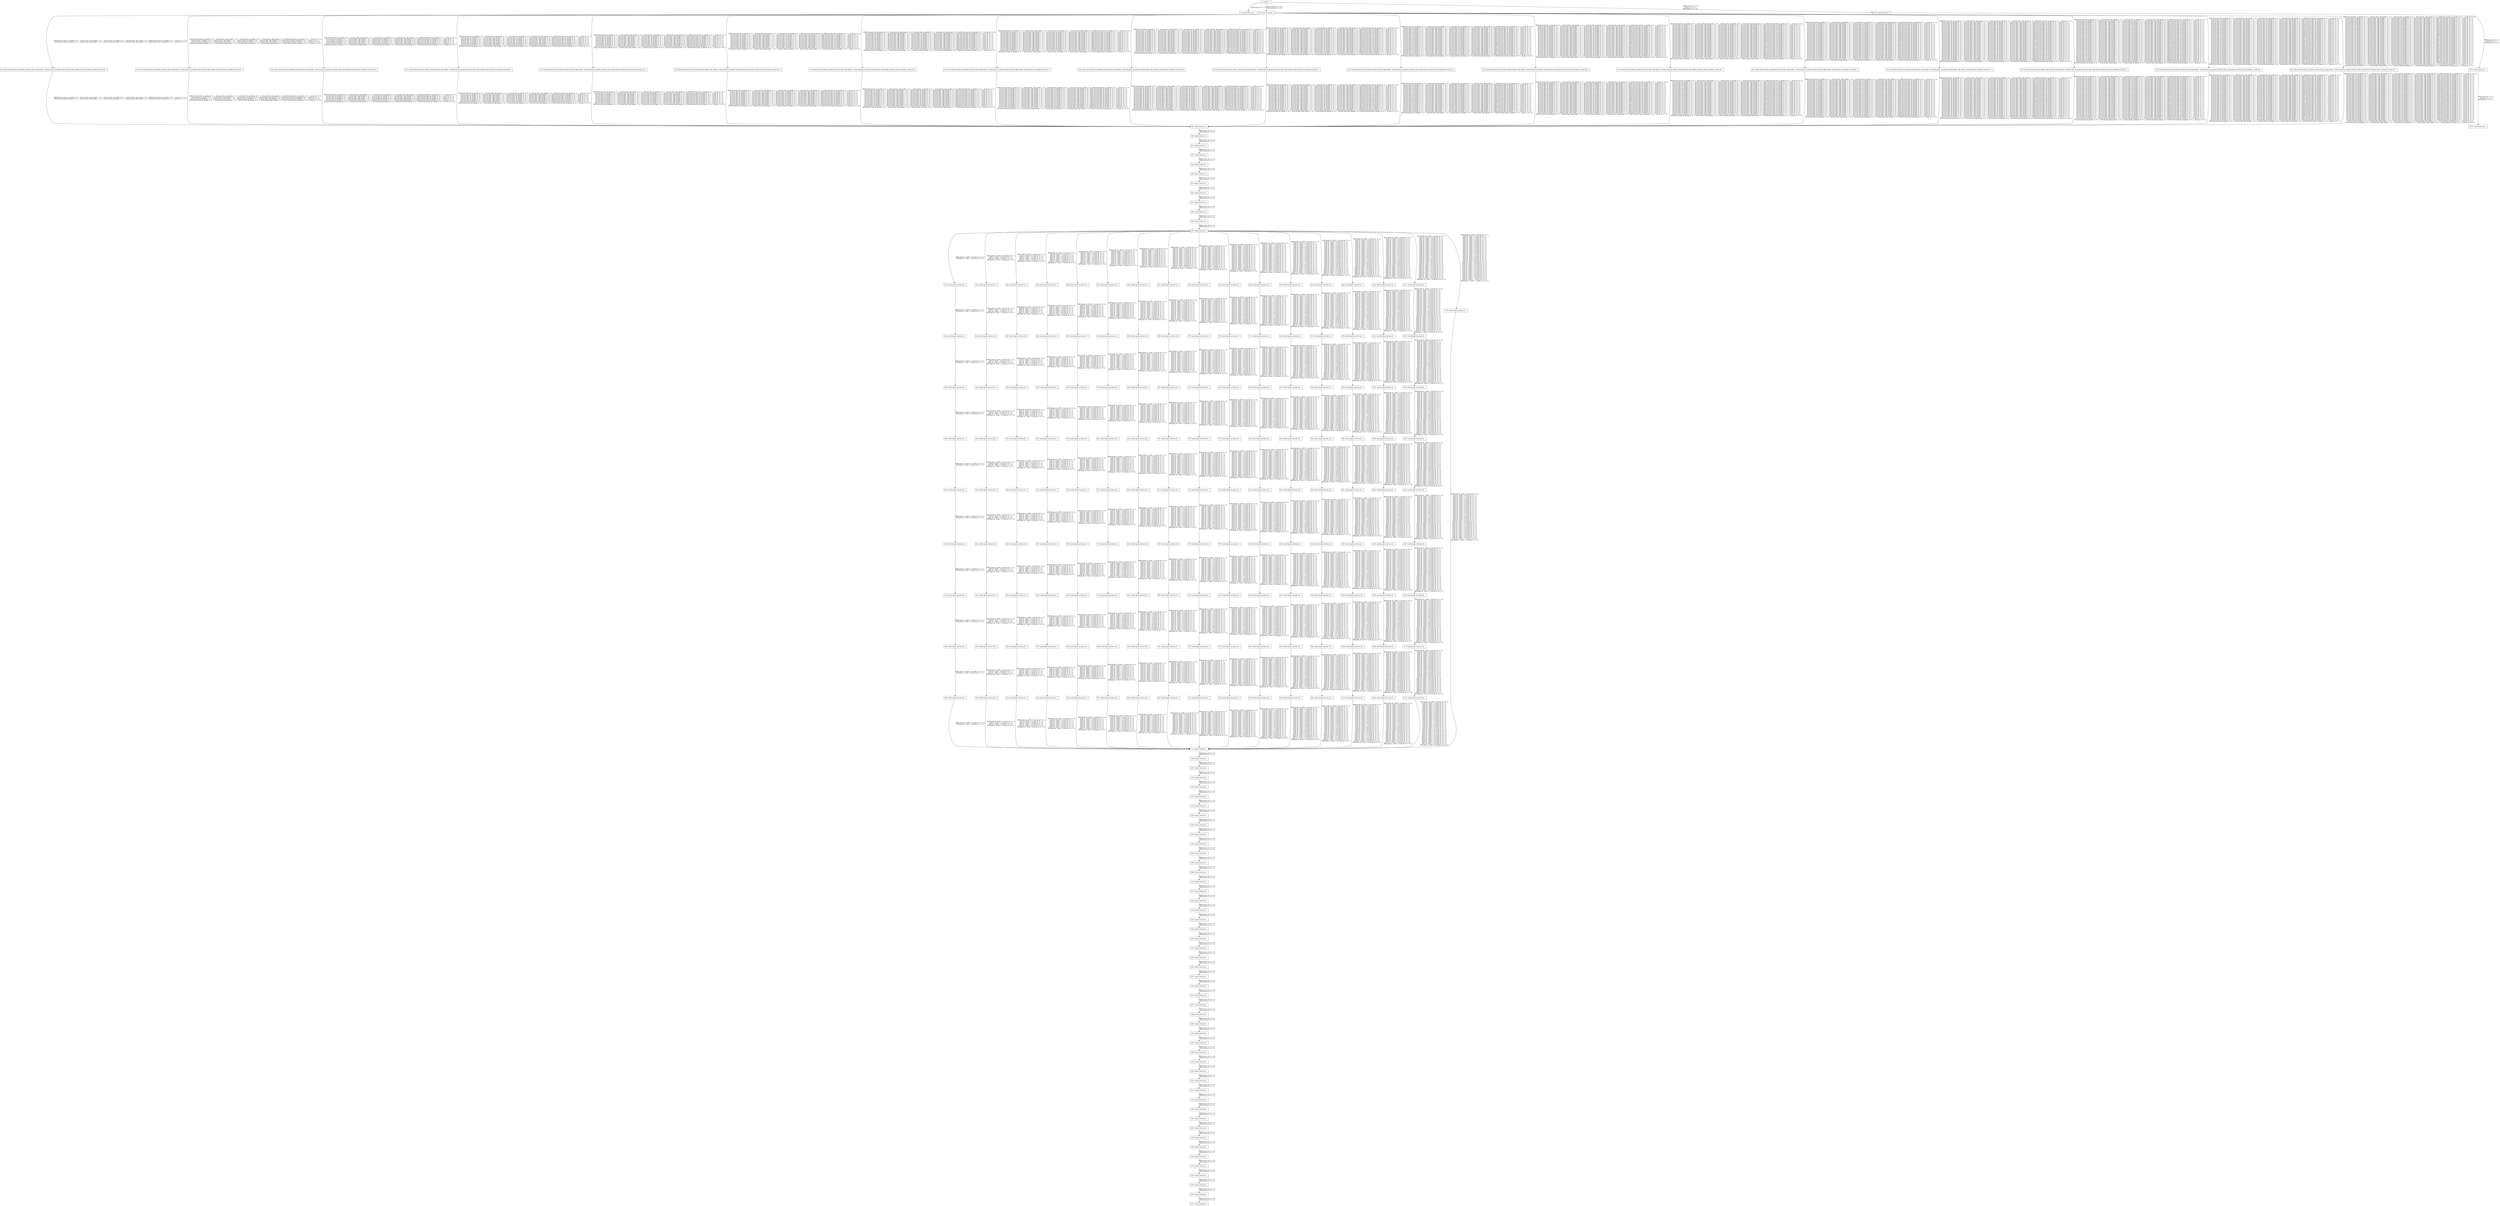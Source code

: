 digraph G {
  "1: match () ...
" [shape=box, ];
  "74: match (event_id) ...
" [shape=box, ];
  "80: match (event_id) ...
" [shape=box, ];
  "95: match (forward_flow_ip_header_6,forward_flow_udp_header_1,forward_flow_ip_header_9,forward_flow_udp_header_0,forward_flow_ip_header_8,event_id) ...
" [
  shape=box, ];
  "100: match (forward_flow_ip_header_6,forward_flow_udp_header_1,forward_flow_ip_header_9,forward_flow_udp_header_0,forward_flow_ip_header_8,event_id) ...
" [
  shape=box, ];
  "105: match (forward_flow_ip_header_6,forward_flow_udp_header_1,forward_flow_ip_header_9,forward_flow_udp_header_0,forward_flow_ip_header_8,event_id) ...
" [
  shape=box, ];
  "110: match (forward_flow_ip_header_6,forward_flow_udp_header_1,forward_flow_ip_header_9,forward_flow_udp_header_0,forward_flow_ip_header_8,event_id) ...
" [
  shape=box, ];
  "115: match (forward_flow_ip_header_6,forward_flow_udp_header_1,forward_flow_ip_header_9,forward_flow_udp_header_0,forward_flow_ip_header_8,event_id) ...
" [
  shape=box, ];
  "120: match (forward_flow_ip_header_6,forward_flow_udp_header_1,forward_flow_ip_header_9,forward_flow_udp_header_0,forward_flow_ip_header_8,event_id) ...
" [
  shape=box, ];
  "125: match (forward_flow_ip_header_6,forward_flow_udp_header_1,forward_flow_ip_header_9,forward_flow_udp_header_0,forward_flow_ip_header_8,event_id) ...
" [
  shape=box, ];
  "130: match (forward_flow_ip_header_6,forward_flow_udp_header_1,forward_flow_ip_header_9,forward_flow_udp_header_0,forward_flow_ip_header_8,event_id) ...
" [
  shape=box, ];
  "135: match (forward_flow_ip_header_6,forward_flow_udp_header_1,forward_flow_ip_header_9,forward_flow_udp_header_0,forward_flow_ip_header_8,event_id) ...
" [
  shape=box, ];
  "140: match (forward_flow_ip_header_6,forward_flow_udp_header_1,forward_flow_ip_header_9,forward_flow_udp_header_0,forward_flow_ip_header_8,event_id) ...
" [
  shape=box, ];
  "145: match (forward_flow_ip_header_6,forward_flow_udp_header_1,forward_flow_ip_header_9,forward_flow_udp_header_0,forward_flow_ip_header_8,event_id) ...
" [
  shape=box, ];
  "150: match (forward_flow_ip_header_6,forward_flow_udp_header_1,forward_flow_ip_header_9,forward_flow_udp_header_0,forward_flow_ip_header_8,event_id) ...
" [
  shape=box, ];
  "155: match (forward_flow_ip_header_6,forward_flow_udp_header_1,forward_flow_ip_header_9,forward_flow_udp_header_0,forward_flow_ip_header_8,event_id) ...
" [
  shape=box, ];
  "160: match (forward_flow_ip_header_6,forward_flow_udp_header_1,forward_flow_ip_header_9,forward_flow_udp_header_0,forward_flow_ip_header_8,event_id) ...
" [
  shape=box, ];
  "165: match (forward_flow_ip_header_6,forward_flow_udp_header_1,forward_flow_ip_header_9,forward_flow_udp_header_0,forward_flow_ip_header_8,event_id) ...
" [
  shape=box, ];
  "170: match (forward_flow_ip_header_6,forward_flow_udp_header_1,forward_flow_ip_header_9,forward_flow_udp_header_0,forward_flow_ip_header_8,event_id) ...
" [
  shape=box, ];
  "175: match (forward_flow_ip_header_6,forward_flow_udp_header_1,forward_flow_ip_header_9,forward_flow_udp_header_0,forward_flow_ip_header_8,event_id) ...
" [
  shape=box, ];
  "180: match (forward_flow_ip_header_6,forward_flow_udp_header_1,forward_flow_ip_header_9,forward_flow_udp_header_0,forward_flow_ip_header_8,event_id) ...
" [
  shape=box, ];
  "187: match (event_id) ...
" [shape=box, ];
  "190: match (event_id) ...
" [shape=box, ];
  "211: match (event_id) ...
" [shape=box, ];
  "217: match (event_id) ...
" [shape=box, ];
  "224: match (event_id) ...
" [shape=box, ];
  "230: match (event_id) ...
" [shape=box, ];
  "237: match (event_id) ...
" [shape=box, ];
  "244: match (event_id) ...
" [shape=box, ];
  "251: match (event_id) ...
" [shape=box, ];
  "258: match (event_id) ...
" [shape=box, ];
  "265: match (event_id) ...
" [shape=box, ];
  "272: match (event_id) ...
" [shape=box, ];
  "276: match (path_id,event_id) ...
" [shape=box, ];
  "281: match (path_id,event_id) ...
" [shape=box, ];
  "290: match (path_id,event_id) ...
" [shape=box, ];
  "296: match (path_id,event_id) ...
" [shape=box, ];
  "302: match (path_id,event_id) ...
" [shape=box, ];
  "308: match (path_id,event_id) ...
" [shape=box, ];
  "314: match (path_id,event_id) ...
" [shape=box, ];
  "320: match (path_id,event_id) ...
" [shape=box, ];
  "326: match (path_id,event_id) ...
" [shape=box, ];
  "329: match (path_id,event_id) ...
" [shape=box, ];
  "334: match (path_id,event_id) ...
" [shape=box, ];
  "343: match (path_id,event_id) ...
" [shape=box, ];
  "349: match (path_id,event_id) ...
" [shape=box, ];
  "355: match (path_id,event_id) ...
" [shape=box, ];
  "361: match (path_id,event_id) ...
" [shape=box, ];
  "367: match (path_id,event_id) ...
" [shape=box, ];
  "373: match (path_id,event_id) ...
" [shape=box, ];
  "379: match (path_id,event_id) ...
" [shape=box, ];
  "382: match (path_id,event_id) ...
" [shape=box, ];
  "387: match (path_id,event_id) ...
" [shape=box, ];
  "396: match (path_id,event_id) ...
" [shape=box, ];
  "402: match (path_id,event_id) ...
" [shape=box, ];
  "408: match (path_id,event_id) ...
" [shape=box, ];
  "414: match (path_id,event_id) ...
" [shape=box, ];
  "420: match (path_id,event_id) ...
" [shape=box, ];
  "426: match (path_id,event_id) ...
" [shape=box, ];
  "432: match (path_id,event_id) ...
" [shape=box, ];
  "435: match (path_id,event_id) ...
" [shape=box, ];
  "440: match (path_id,event_id) ...
" [shape=box, ];
  "449: match (path_id,event_id) ...
" [shape=box, ];
  "455: match (path_id,event_id) ...
" [shape=box, ];
  "461: match (path_id,event_id) ...
" [shape=box, ];
  "467: match (path_id,event_id) ...
" [shape=box, ];
  "473: match (path_id,event_id) ...
" [shape=box, ];
  "479: match (path_id,event_id) ...
" [shape=box, ];
  "485: match (path_id,event_id) ...
" [shape=box, ];
  "488: match (path_id,event_id) ...
" [shape=box, ];
  "493: match (path_id,event_id) ...
" [shape=box, ];
  "502: match (path_id,event_id) ...
" [shape=box, ];
  "508: match (path_id,event_id) ...
" [shape=box, ];
  "514: match (path_id,event_id) ...
" [shape=box, ];
  "520: match (path_id,event_id) ...
" [shape=box, ];
  "526: match (path_id,event_id) ...
" [shape=box, ];
  "532: match (path_id,event_id) ...
" [shape=box, ];
  "538: match (path_id,event_id) ...
" [shape=box, ];
  "541: match (path_id,event_id) ...
" [shape=box, ];
  "546: match (path_id,event_id) ...
" [shape=box, ];
  "555: match (path_id,event_id) ...
" [shape=box, ];
  "561: match (path_id,event_id) ...
" [shape=box, ];
  "567: match (path_id,event_id) ...
" [shape=box, ];
  "573: match (path_id,event_id) ...
" [shape=box, ];
  "579: match (path_id,event_id) ...
" [shape=box, ];
  "585: match (path_id,event_id) ...
" [shape=box, ];
  "591: match (path_id,event_id) ...
" [shape=box, ];
  "594: match (path_id,event_id) ...
" [shape=box, ];
  "599: match (path_id,event_id) ...
" [shape=box, ];
  "608: match (path_id,event_id) ...
" [shape=box, ];
  "614: match (path_id,event_id) ...
" [shape=box, ];
  "620: match (path_id,event_id) ...
" [shape=box, ];
  "626: match (path_id,event_id) ...
" [shape=box, ];
  "632: match (path_id,event_id) ...
" [shape=box, ];
  "638: match (path_id,event_id) ...
" [shape=box, ];
  "644: match (path_id,event_id) ...
" [shape=box, ];
  "647: match (path_id,event_id) ...
" [shape=box, ];
  "652: match (path_id,event_id) ...
" [shape=box, ];
  "661: match (path_id,event_id) ...
" [shape=box, ];
  "667: match (path_id,event_id) ...
" [shape=box, ];
  "673: match (path_id,event_id) ...
" [shape=box, ];
  "679: match (path_id,event_id) ...
" [shape=box, ];
  "685: match (path_id,event_id) ...
" [shape=box, ];
  "691: match (path_id,event_id) ...
" [shape=box, ];
  "697: match (path_id,event_id) ...
" [shape=box, ];
  "700: match (path_id,event_id) ...
" [shape=box, ];
  "705: match (path_id,event_id) ...
" [shape=box, ];
  "714: match (path_id,event_id) ...
" [shape=box, ];
  "720: match (path_id,event_id) ...
" [shape=box, ];
  "726: match (path_id,event_id) ...
" [shape=box, ];
  "732: match (path_id,event_id) ...
" [shape=box, ];
  "738: match (path_id,event_id) ...
" [shape=box, ];
  "744: match (path_id,event_id) ...
" [shape=box, ];
  "750: match (path_id,event_id) ...
" [shape=box, ];
  "753: match (path_id,event_id) ...
" [shape=box, ];
  "758: match (path_id,event_id) ...
" [shape=box, ];
  "767: match (path_id,event_id) ...
" [shape=box, ];
  "773: match (path_id,event_id) ...
" [shape=box, ];
  "779: match (path_id,event_id) ...
" [shape=box, ];
  "785: match (path_id,event_id) ...
" [shape=box, ];
  "791: match (path_id,event_id) ...
" [shape=box, ];
  "797: match (path_id,event_id) ...
" [shape=box, ];
  "803: match (path_id,event_id) ...
" [shape=box, ];
  "806: match (path_id,event_id) ...
" [shape=box, ];
  "811: match (path_id,event_id) ...
" [shape=box, ];
  "820: match (path_id,event_id) ...
" [shape=box, ];
  "826: match (path_id,event_id) ...
" [shape=box, ];
  "832: match (path_id,event_id) ...
" [shape=box, ];
  "838: match (path_id,event_id) ...
" [shape=box, ];
  "844: match (path_id,event_id) ...
" [shape=box, ];
  "850: match (path_id,event_id) ...
" [shape=box, ];
  "856: match (path_id,event_id) ...
" [shape=box, ];
  "859: match (path_id,event_id) ...
" [shape=box, ];
  "864: match (path_id,event_id) ...
" [shape=box, ];
  "873: match (path_id,event_id) ...
" [shape=box, ];
  "879: match (path_id,event_id) ...
" [shape=box, ];
  "885: match (path_id,event_id) ...
" [shape=box, ];
  "891: match (path_id,event_id) ...
" [shape=box, ];
  "897: match (path_id,event_id) ...
" [shape=box, ];
  "903: match (path_id,event_id) ...
" [shape=box, ];
  "909: match (path_id,event_id) ...
" [shape=box, ];
  "912: match (path_id,event_id) ...
" [shape=box, ];
  "917: match (path_id,event_id) ...
" [shape=box, ];
  "926: match (path_id,event_id) ...
" [shape=box, ];
  "932: match (path_id,event_id) ...
" [shape=box, ];
  "938: match (path_id,event_id) ...
" [shape=box, ];
  "944: match (path_id,event_id) ...
" [shape=box, ];
  "950: match (path_id,event_id) ...
" [shape=box, ];
  "956: match (path_id,event_id) ...
" [shape=box, ];
  "962: match (path_id,event_id) ...
" [shape=box, ];
  "965: match (path_id,event_id) ...
" [shape=box, ];
  "970: match (path_id,event_id) ...
" [shape=box, ];
  "979: match (path_id,event_id) ...
" [shape=box, ];
  "985: match (path_id,event_id) ...
" [shape=box, ];
  "991: match (path_id,event_id) ...
" [shape=box, ];
  "997: match (path_id,event_id) ...
" [shape=box, ];
  "1003: match (path_id,event_id) ...
" [shape=box, ];
  "1009: match (path_id,event_id) ...
" [shape=box, ];
  "1015: match (path_id,event_id) ...
" [shape=box, ];
  "1018: match (path_id,event_id) ...
" [shape=box, ];
  "1023: match (path_id,event_id) ...
" [shape=box, ];
  "1032: match (path_id,event_id) ...
" [shape=box, ];
  "1038: match (path_id,event_id) ...
" [shape=box, ];
  "1044: match (path_id,event_id) ...
" [shape=box, ];
  "1050: match (path_id,event_id) ...
" [shape=box, ];
  "1056: match (path_id,event_id) ...
" [shape=box, ];
  "1062: match (path_id,event_id) ...
" [shape=box, ];
  "1068: match (path_id,event_id) ...
" [shape=box, ];
  "1071: match (path_id,event_id) ...
" [shape=box, ];
  "1076: match (path_id,event_id) ...
" [shape=box, ];
  "1085: match (path_id,event_id) ...
" [shape=box, ];
  "1091: match (path_id,event_id) ...
" [shape=box, ];
  "1097: match (path_id,event_id) ...
" [shape=box, ];
  "1103: match (path_id,event_id) ...
" [shape=box, ];
  "1109: match (path_id,event_id) ...
" [shape=box, ];
  "1115: match (path_id,event_id) ...
" [shape=box, ];
  "1121: match (path_id,event_id) ...
" [shape=box, ];
  "1124: match (path_id,event_id) ...
" [shape=box, ];
  "1131: match (event_id) ...
" [shape=box, ];
  "1152: match (event_id) ...
" [shape=box, ];
  "1157: match (event_id) ...
" [shape=box, ];
  "1162: match (event_id) ...
" [shape=box, ];
  "1168: match (event_id) ...
" [shape=box, ];
  "1170: match (event_id) ...
" [shape=box, ];
  "1176: match (event_id) ...
" [shape=box, ];
  "1182: match (event_id) ...
" [shape=box, ];
  "1189: match (event_id) ...
" [shape=box, ];
  "1194: match (event_id) ...
" [shape=box, ];
  "1201: match (event_id) ...
" [shape=box, ];
  "1204: match (event_id) ...
" [shape=box, ];
  "1205: match (event_id) ...
" [shape=box, ];
  "1209: match (event_id) ...
" [shape=box, ];
  "1213: match (event_id) ...
" [shape=box, ];
  "1219: match (event_id) ...
" [shape=box, ];
  "1223: match (event_id) ...
" [shape=box, ];
  "1227: match (event_id) ...
" [shape=box, ];
  "1231: match (event_id) ...
" [shape=box, ];
  "1235: match (event_id) ...
" [shape=box, ];
  "1239: match (event_id) ...
" [shape=box, ];
  "1243: match (event_id) ...
" [shape=box, ];
  "1247: match (event_id) ...
" [shape=box, ];
  "1251: match (event_id) ...
" [shape=box, ];
  "1257: match (event_id) ...
" [shape=box, ];
  "1263: match (event_id) ...
" [shape=box, ];
  "1273: match (event_id) ...
" [shape=box, ];
  "1279: match (event_id) ...
" [shape=box, ];
  "1283: match (event_id) ...
" [shape=box, ];
  "1287: match (event_id) ...
" [shape=box, ];
  "1291: match (event_id) ...
" [shape=box, ];
  "1295: match (event_id) ...
" [shape=box, ];
  "1299: match (event_id) ...
" [shape=box, ];
  "1303: match (event_id) ...
" [shape=box, ];
  "1307: match (event_id) ...
" [shape=box, ];
  "1311: match (event_id) ...
" [shape=box, ];
  "1315: match (event_id) ...
" [shape=box, ];
  "1319: match (event_id) ...
" [shape=box, ];
  "1323: match (event_id) ...
" [shape=box, ];
  "1327: match (event_id) ...
" [shape=box, ];
  "1331: match (event_id) ...
" [shape=box, ];
  "1335: match (event_id) ...
" [shape=box, ];
  "1339: match (event_id) ...
" [shape=box, ];
  "1343: match (event_id) ...
" [shape=box, ];
  "1347: match (event_id) ...
" [shape=box, ];
  "1351: match (event_id) ...
" [shape=box, ];
  "1355: match (event_id) ...
" [shape=box, ];
  "1465: match (event_id) ...
" [shape=box, ];
  "1511: match (event_id) ...
" [shape=box, ];
  "1515: match (event_id) ...
" [shape=box, ];
  "1534: match (event_id) ...
" [shape=box, ];
  "1572: match (event_id) ...
" [shape=box, ];
  
  
  "1: match () ...
" -> "74: match (event_id) ...
" [label="HIT{event_id~0==2;}",
                                                     ];
  "1: match () ...
" -> "80: match (event_id) ...
" [label="MISS{event_id~0==2;}
HIT{event_id~0==1;}",
                                                     ];
  "1: match () ...
" -> "1515: match (event_id) ...
" [label="MISS{event_id~0==2;
event_id~0==1;}
HIT{event_id~0==3;}",
                                                       ];
  "80: match (event_id) ...
" -> "95: match (forward_flow_ip_header_6,forward_flow_udp_header_1,forward_flow_ip_header_9,forward_flow_udp_header_0,forward_flow_ip_header_8,event_id) ...
" [
  label="MISS{forward_flow_ip_header_6~0==_,forward_flow_udp_header_1~0==_,forward_flow_ip_header_9~0==_,forward_flow_udp_header_0~0==5000,forward_flow_ip_header_8~0==_,event_id~0==2;}
HIT{forward_flow_ip_header_6~0==_,forward_flow_udp_header_1~0==_,forward_flow_ip_header_9~0==_,forward_flow_udp_header_0~0==5000,forward_flow_ip_header_8~0==_,event_id~0==1;}",
  ];
  "80: match (event_id) ...
" -> "100: match (forward_flow_ip_header_6,forward_flow_udp_header_1,forward_flow_ip_header_9,forward_flow_udp_header_0,forward_flow_ip_header_8,event_id) ...
" [
  label="MISS{forward_flow_ip_header_6~0==_,forward_flow_udp_header_1~0==_,forward_flow_ip_header_9~0==_,forward_flow_udp_header_0~0==5000,forward_flow_ip_header_8~0==_,event_id~0==2;
forward_flow_ip_header_6~0==_,forward_flow_udp_header_1~0==_,forward_flow_ip_header_9~0==_,forward_flow_udp_header_0~0==5000,forward_flow_ip_header_8~0==_,event_id~0==1;
forward_flow_ip_header_6~0==_,forward_flow_udp_header_1~0==_,forward_flow_ip_header_9~0==_,forward_flow_udp_header_0~0==5001,forward_flow_ip_header_8~0==_,event_id~0==2;}
HIT{forward_flow_ip_header_6~0==_,forward_flow_udp_header_1~0==_,forward_flow_ip_header_9~0==_,forward_flow_udp_header_0~0==5001,forward_flow_ip_header_8~0==_,event_id~0==1;}",
  ];
  "80: match (event_id) ...
" -> "105: match (forward_flow_ip_header_6,forward_flow_udp_header_1,forward_flow_ip_header_9,forward_flow_udp_header_0,forward_flow_ip_header_8,event_id) ...
" [
  label="MISS{forward_flow_ip_header_6~0==_,forward_flow_udp_header_1~0==_,forward_flow_ip_header_9~0==_,forward_flow_udp_header_0~0==5000,forward_flow_ip_header_8~0==_,event_id~0==2;
forward_flow_ip_header_6~0==_,forward_flow_udp_header_1~0==_,forward_flow_ip_header_9~0==_,forward_flow_udp_header_0~0==5000,forward_flow_ip_header_8~0==_,event_id~0==1;
forward_flow_ip_header_6~0==_,forward_flow_udp_header_1~0==_,forward_flow_ip_header_9~0==_,forward_flow_udp_header_0~0==5001,forward_flow_ip_header_8~0==_,event_id~0==2;
forward_flow_ip_header_6~0==_,forward_flow_udp_header_1~0==_,forward_flow_ip_header_9~0==_,forward_flow_udp_header_0~0==5001,forward_flow_ip_header_8~0==_,event_id~0==1;
forward_flow_ip_header_6~0==_,forward_flow_udp_header_1~0==_,forward_flow_ip_header_9~0==_,forward_flow_udp_header_0~0==5002,forward_flow_ip_header_8~0==_,event_id~0==2;}
HIT{forward_flow_ip_header_6~0==_,forward_flow_udp_header_1~0==_,forward_flow_ip_header_9~0==_,forward_flow_udp_header_0~0==5002,forward_flow_ip_header_8~0==_,event_id~0==1;}",
  ];
  "80: match (event_id) ...
" -> "110: match (forward_flow_ip_header_6,forward_flow_udp_header_1,forward_flow_ip_header_9,forward_flow_udp_header_0,forward_flow_ip_header_8,event_id) ...
" [
  label="MISS{forward_flow_ip_header_6~0==_,forward_flow_udp_header_1~0==_,forward_flow_ip_header_9~0==_,forward_flow_udp_header_0~0==5000,forward_flow_ip_header_8~0==_,event_id~0==2;
forward_flow_ip_header_6~0==_,forward_flow_udp_header_1~0==_,forward_flow_ip_header_9~0==_,forward_flow_udp_header_0~0==5000,forward_flow_ip_header_8~0==_,event_id~0==1;
forward_flow_ip_header_6~0==_,forward_flow_udp_header_1~0==_,forward_flow_ip_header_9~0==_,forward_flow_udp_header_0~0==5001,forward_flow_ip_header_8~0==_,event_id~0==2;
forward_flow_ip_header_6~0==_,forward_flow_udp_header_1~0==_,forward_flow_ip_header_9~0==_,forward_flow_udp_header_0~0==5001,forward_flow_ip_header_8~0==_,event_id~0==1;
forward_flow_ip_header_6~0==_,forward_flow_udp_header_1~0==_,forward_flow_ip_header_9~0==_,forward_flow_udp_header_0~0==5002,forward_flow_ip_header_8~0==_,event_id~0==2;
forward_flow_ip_header_6~0==_,forward_flow_udp_header_1~0==_,forward_flow_ip_header_9~0==_,forward_flow_udp_header_0~0==5002,forward_flow_ip_header_8~0==_,event_id~0==1;
forward_flow_ip_header_6~0==_,forward_flow_udp_header_1~0==_,forward_flow_ip_header_9~0==_,forward_flow_udp_header_0~0==5003,forward_flow_ip_header_8~0==_,event_id~0==2;}
HIT{forward_flow_ip_header_6~0==_,forward_flow_udp_header_1~0==_,forward_flow_ip_header_9~0==_,forward_flow_udp_header_0~0==5003,forward_flow_ip_header_8~0==_,event_id~0==1;}",
  ];
  "80: match (event_id) ...
" -> "115: match (forward_flow_ip_header_6,forward_flow_udp_header_1,forward_flow_ip_header_9,forward_flow_udp_header_0,forward_flow_ip_header_8,event_id) ...
" [
  label="MISS{forward_flow_ip_header_6~0==_,forward_flow_udp_header_1~0==_,forward_flow_ip_header_9~0==_,forward_flow_udp_header_0~0==5000,forward_flow_ip_header_8~0==_,event_id~0==2;
forward_flow_ip_header_6~0==_,forward_flow_udp_header_1~0==_,forward_flow_ip_header_9~0==_,forward_flow_udp_header_0~0==5000,forward_flow_ip_header_8~0==_,event_id~0==1;
forward_flow_ip_header_6~0==_,forward_flow_udp_header_1~0==_,forward_flow_ip_header_9~0==_,forward_flow_udp_header_0~0==5001,forward_flow_ip_header_8~0==_,event_id~0==2;
forward_flow_ip_header_6~0==_,forward_flow_udp_header_1~0==_,forward_flow_ip_header_9~0==_,forward_flow_udp_header_0~0==5001,forward_flow_ip_header_8~0==_,event_id~0==1;
forward_flow_ip_header_6~0==_,forward_flow_udp_header_1~0==_,forward_flow_ip_header_9~0==_,forward_flow_udp_header_0~0==5002,forward_flow_ip_header_8~0==_,event_id~0==2;
forward_flow_ip_header_6~0==_,forward_flow_udp_header_1~0==_,forward_flow_ip_header_9~0==_,forward_flow_udp_header_0~0==5002,forward_flow_ip_header_8~0==_,event_id~0==1;
forward_flow_ip_header_6~0==_,forward_flow_udp_header_1~0==_,forward_flow_ip_header_9~0==_,forward_flow_udp_header_0~0==5003,forward_flow_ip_header_8~0==_,event_id~0==2;
forward_flow_ip_header_6~0==_,forward_flow_udp_header_1~0==_,forward_flow_ip_header_9~0==_,forward_flow_udp_header_0~0==5003,forward_flow_ip_header_8~0==_,event_id~0==1;
forward_flow_ip_header_6~0==_,forward_flow_udp_header_1~0==_,forward_flow_ip_header_9~0==_,forward_flow_udp_header_0~0==5004,forward_flow_ip_header_8~0==_,event_id~0==2;}
HIT{forward_flow_ip_header_6~0==_,forward_flow_udp_header_1~0==_,forward_flow_ip_header_9~0==_,forward_flow_udp_header_0~0==5004,forward_flow_ip_header_8~0==_,event_id~0==1;}",
  ];
  "80: match (event_id) ...
" -> "120: match (forward_flow_ip_header_6,forward_flow_udp_header_1,forward_flow_ip_header_9,forward_flow_udp_header_0,forward_flow_ip_header_8,event_id) ...
" [
  label="MISS{forward_flow_ip_header_6~0==_,forward_flow_udp_header_1~0==_,forward_flow_ip_header_9~0==_,forward_flow_udp_header_0~0==5000,forward_flow_ip_header_8~0==_,event_id~0==2;
forward_flow_ip_header_6~0==_,forward_flow_udp_header_1~0==_,forward_flow_ip_header_9~0==_,forward_flow_udp_header_0~0==5000,forward_flow_ip_header_8~0==_,event_id~0==1;
forward_flow_ip_header_6~0==_,forward_flow_udp_header_1~0==_,forward_flow_ip_header_9~0==_,forward_flow_udp_header_0~0==5001,forward_flow_ip_header_8~0==_,event_id~0==2;
forward_flow_ip_header_6~0==_,forward_flow_udp_header_1~0==_,forward_flow_ip_header_9~0==_,forward_flow_udp_header_0~0==5001,forward_flow_ip_header_8~0==_,event_id~0==1;
forward_flow_ip_header_6~0==_,forward_flow_udp_header_1~0==_,forward_flow_ip_header_9~0==_,forward_flow_udp_header_0~0==5002,forward_flow_ip_header_8~0==_,event_id~0==2;
forward_flow_ip_header_6~0==_,forward_flow_udp_header_1~0==_,forward_flow_ip_header_9~0==_,forward_flow_udp_header_0~0==5002,forward_flow_ip_header_8~0==_,event_id~0==1;
forward_flow_ip_header_6~0==_,forward_flow_udp_header_1~0==_,forward_flow_ip_header_9~0==_,forward_flow_udp_header_0~0==5003,forward_flow_ip_header_8~0==_,event_id~0==2;
forward_flow_ip_header_6~0==_,forward_flow_udp_header_1~0==_,forward_flow_ip_header_9~0==_,forward_flow_udp_header_0~0==5003,forward_flow_ip_header_8~0==_,event_id~0==1;
forward_flow_ip_header_6~0==_,forward_flow_udp_header_1~0==_,forward_flow_ip_header_9~0==_,forward_flow_udp_header_0~0==5004,forward_flow_ip_header_8~0==_,event_id~0==2;
forward_flow_ip_header_6~0==_,forward_flow_udp_header_1~0==_,forward_flow_ip_header_9~0==_,forward_flow_udp_header_0~0==5004,forward_flow_ip_header_8~0==_,event_id~0==1;
forward_flow_ip_header_6~0==_,forward_flow_udp_header_1~0==_,forward_flow_ip_header_9~0==_,forward_flow_udp_header_0~0==5005,forward_flow_ip_header_8~0==_,event_id~0==2;}
HIT{forward_flow_ip_header_6~0==_,forward_flow_udp_header_1~0==_,forward_flow_ip_header_9~0==_,forward_flow_udp_header_0~0==5005,forward_flow_ip_header_8~0==_,event_id~0==1;}",
  ];
  "80: match (event_id) ...
" -> "125: match (forward_flow_ip_header_6,forward_flow_udp_header_1,forward_flow_ip_header_9,forward_flow_udp_header_0,forward_flow_ip_header_8,event_id) ...
" [
  label="MISS{forward_flow_ip_header_6~0==_,forward_flow_udp_header_1~0==_,forward_flow_ip_header_9~0==_,forward_flow_udp_header_0~0==5000,forward_flow_ip_header_8~0==_,event_id~0==2;
forward_flow_ip_header_6~0==_,forward_flow_udp_header_1~0==_,forward_flow_ip_header_9~0==_,forward_flow_udp_header_0~0==5000,forward_flow_ip_header_8~0==_,event_id~0==1;
forward_flow_ip_header_6~0==_,forward_flow_udp_header_1~0==_,forward_flow_ip_header_9~0==_,forward_flow_udp_header_0~0==5001,forward_flow_ip_header_8~0==_,event_id~0==2;
forward_flow_ip_header_6~0==_,forward_flow_udp_header_1~0==_,forward_flow_ip_header_9~0==_,forward_flow_udp_header_0~0==5001,forward_flow_ip_header_8~0==_,event_id~0==1;
forward_flow_ip_header_6~0==_,forward_flow_udp_header_1~0==_,forward_flow_ip_header_9~0==_,forward_flow_udp_header_0~0==5002,forward_flow_ip_header_8~0==_,event_id~0==2;
forward_flow_ip_header_6~0==_,forward_flow_udp_header_1~0==_,forward_flow_ip_header_9~0==_,forward_flow_udp_header_0~0==5002,forward_flow_ip_header_8~0==_,event_id~0==1;
forward_flow_ip_header_6~0==_,forward_flow_udp_header_1~0==_,forward_flow_ip_header_9~0==_,forward_flow_udp_header_0~0==5003,forward_flow_ip_header_8~0==_,event_id~0==2;
forward_flow_ip_header_6~0==_,forward_flow_udp_header_1~0==_,forward_flow_ip_header_9~0==_,forward_flow_udp_header_0~0==5003,forward_flow_ip_header_8~0==_,event_id~0==1;
forward_flow_ip_header_6~0==_,forward_flow_udp_header_1~0==_,forward_flow_ip_header_9~0==_,forward_flow_udp_header_0~0==5004,forward_flow_ip_header_8~0==_,event_id~0==2;
forward_flow_ip_header_6~0==_,forward_flow_udp_header_1~0==_,forward_flow_ip_header_9~0==_,forward_flow_udp_header_0~0==5004,forward_flow_ip_header_8~0==_,event_id~0==1;
forward_flow_ip_header_6~0==_,forward_flow_udp_header_1~0==_,forward_flow_ip_header_9~0==_,forward_flow_udp_header_0~0==5005,forward_flow_ip_header_8~0==_,event_id~0==2;
forward_flow_ip_header_6~0==_,forward_flow_udp_header_1~0==_,forward_flow_ip_header_9~0==_,forward_flow_udp_header_0~0==5005,forward_flow_ip_header_8~0==_,event_id~0==1;
forward_flow_ip_header_6~0==_,forward_flow_udp_header_1~0==_,forward_flow_ip_header_9~0==_,forward_flow_udp_header_0~0==5006,forward_flow_ip_header_8~0==_,event_id~0==2;}
HIT{forward_flow_ip_header_6~0==_,forward_flow_udp_header_1~0==_,forward_flow_ip_header_9~0==_,forward_flow_udp_header_0~0==5006,forward_flow_ip_header_8~0==_,event_id~0==1;}",
  ];
  "80: match (event_id) ...
" -> "130: match (forward_flow_ip_header_6,forward_flow_udp_header_1,forward_flow_ip_header_9,forward_flow_udp_header_0,forward_flow_ip_header_8,event_id) ...
" [
  label="MISS{forward_flow_ip_header_6~0==_,forward_flow_udp_header_1~0==_,forward_flow_ip_header_9~0==_,forward_flow_udp_header_0~0==5000,forward_flow_ip_header_8~0==_,event_id~0==2;
forward_flow_ip_header_6~0==_,forward_flow_udp_header_1~0==_,forward_flow_ip_header_9~0==_,forward_flow_udp_header_0~0==5000,forward_flow_ip_header_8~0==_,event_id~0==1;
forward_flow_ip_header_6~0==_,forward_flow_udp_header_1~0==_,forward_flow_ip_header_9~0==_,forward_flow_udp_header_0~0==5001,forward_flow_ip_header_8~0==_,event_id~0==2;
forward_flow_ip_header_6~0==_,forward_flow_udp_header_1~0==_,forward_flow_ip_header_9~0==_,forward_flow_udp_header_0~0==5001,forward_flow_ip_header_8~0==_,event_id~0==1;
forward_flow_ip_header_6~0==_,forward_flow_udp_header_1~0==_,forward_flow_ip_header_9~0==_,forward_flow_udp_header_0~0==5002,forward_flow_ip_header_8~0==_,event_id~0==2;
forward_flow_ip_header_6~0==_,forward_flow_udp_header_1~0==_,forward_flow_ip_header_9~0==_,forward_flow_udp_header_0~0==5002,forward_flow_ip_header_8~0==_,event_id~0==1;
forward_flow_ip_header_6~0==_,forward_flow_udp_header_1~0==_,forward_flow_ip_header_9~0==_,forward_flow_udp_header_0~0==5003,forward_flow_ip_header_8~0==_,event_id~0==2;
forward_flow_ip_header_6~0==_,forward_flow_udp_header_1~0==_,forward_flow_ip_header_9~0==_,forward_flow_udp_header_0~0==5003,forward_flow_ip_header_8~0==_,event_id~0==1;
forward_flow_ip_header_6~0==_,forward_flow_udp_header_1~0==_,forward_flow_ip_header_9~0==_,forward_flow_udp_header_0~0==5004,forward_flow_ip_header_8~0==_,event_id~0==2;
forward_flow_ip_header_6~0==_,forward_flow_udp_header_1~0==_,forward_flow_ip_header_9~0==_,forward_flow_udp_header_0~0==5004,forward_flow_ip_header_8~0==_,event_id~0==1;
forward_flow_ip_header_6~0==_,forward_flow_udp_header_1~0==_,forward_flow_ip_header_9~0==_,forward_flow_udp_header_0~0==5005,forward_flow_ip_header_8~0==_,event_id~0==2;
forward_flow_ip_header_6~0==_,forward_flow_udp_header_1~0==_,forward_flow_ip_header_9~0==_,forward_flow_udp_header_0~0==5005,forward_flow_ip_header_8~0==_,event_id~0==1;
forward_flow_ip_header_6~0==_,forward_flow_udp_header_1~0==_,forward_flow_ip_header_9~0==_,forward_flow_udp_header_0~0==5006,forward_flow_ip_header_8~0==_,event_id~0==2;
forward_flow_ip_header_6~0==_,forward_flow_udp_header_1~0==_,forward_flow_ip_header_9~0==_,forward_flow_udp_header_0~0==5006,forward_flow_ip_header_8~0==_,event_id~0==1;
forward_flow_ip_header_6~0==_,forward_flow_udp_header_1~0==_,forward_flow_ip_header_9~0==_,forward_flow_udp_header_0~0==5007,forward_flow_ip_header_8~0==_,event_id~0==2;}
HIT{forward_flow_ip_header_6~0==_,forward_flow_udp_header_1~0==_,forward_flow_ip_header_9~0==_,forward_flow_udp_header_0~0==5007,forward_flow_ip_header_8~0==_,event_id~0==1;}",
  ];
  "80: match (event_id) ...
" -> "135: match (forward_flow_ip_header_6,forward_flow_udp_header_1,forward_flow_ip_header_9,forward_flow_udp_header_0,forward_flow_ip_header_8,event_id) ...
" [
  label="MISS{forward_flow_ip_header_6~0==_,forward_flow_udp_header_1~0==_,forward_flow_ip_header_9~0==_,forward_flow_udp_header_0~0==5000,forward_flow_ip_header_8~0==_,event_id~0==2;
forward_flow_ip_header_6~0==_,forward_flow_udp_header_1~0==_,forward_flow_ip_header_9~0==_,forward_flow_udp_header_0~0==5000,forward_flow_ip_header_8~0==_,event_id~0==1;
forward_flow_ip_header_6~0==_,forward_flow_udp_header_1~0==_,forward_flow_ip_header_9~0==_,forward_flow_udp_header_0~0==5001,forward_flow_ip_header_8~0==_,event_id~0==2;
forward_flow_ip_header_6~0==_,forward_flow_udp_header_1~0==_,forward_flow_ip_header_9~0==_,forward_flow_udp_header_0~0==5001,forward_flow_ip_header_8~0==_,event_id~0==1;
forward_flow_ip_header_6~0==_,forward_flow_udp_header_1~0==_,forward_flow_ip_header_9~0==_,forward_flow_udp_header_0~0==5002,forward_flow_ip_header_8~0==_,event_id~0==2;
forward_flow_ip_header_6~0==_,forward_flow_udp_header_1~0==_,forward_flow_ip_header_9~0==_,forward_flow_udp_header_0~0==5002,forward_flow_ip_header_8~0==_,event_id~0==1;
forward_flow_ip_header_6~0==_,forward_flow_udp_header_1~0==_,forward_flow_ip_header_9~0==_,forward_flow_udp_header_0~0==5003,forward_flow_ip_header_8~0==_,event_id~0==2;
forward_flow_ip_header_6~0==_,forward_flow_udp_header_1~0==_,forward_flow_ip_header_9~0==_,forward_flow_udp_header_0~0==5003,forward_flow_ip_header_8~0==_,event_id~0==1;
forward_flow_ip_header_6~0==_,forward_flow_udp_header_1~0==_,forward_flow_ip_header_9~0==_,forward_flow_udp_header_0~0==5004,forward_flow_ip_header_8~0==_,event_id~0==2;
forward_flow_ip_header_6~0==_,forward_flow_udp_header_1~0==_,forward_flow_ip_header_9~0==_,forward_flow_udp_header_0~0==5004,forward_flow_ip_header_8~0==_,event_id~0==1;
forward_flow_ip_header_6~0==_,forward_flow_udp_header_1~0==_,forward_flow_ip_header_9~0==_,forward_flow_udp_header_0~0==5005,forward_flow_ip_header_8~0==_,event_id~0==2;
forward_flow_ip_header_6~0==_,forward_flow_udp_header_1~0==_,forward_flow_ip_header_9~0==_,forward_flow_udp_header_0~0==5005,forward_flow_ip_header_8~0==_,event_id~0==1;
forward_flow_ip_header_6~0==_,forward_flow_udp_header_1~0==_,forward_flow_ip_header_9~0==_,forward_flow_udp_header_0~0==5006,forward_flow_ip_header_8~0==_,event_id~0==2;
forward_flow_ip_header_6~0==_,forward_flow_udp_header_1~0==_,forward_flow_ip_header_9~0==_,forward_flow_udp_header_0~0==5006,forward_flow_ip_header_8~0==_,event_id~0==1;
forward_flow_ip_header_6~0==_,forward_flow_udp_header_1~0==_,forward_flow_ip_header_9~0==_,forward_flow_udp_header_0~0==5007,forward_flow_ip_header_8~0==_,event_id~0==2;
forward_flow_ip_header_6~0==_,forward_flow_udp_header_1~0==_,forward_flow_ip_header_9~0==_,forward_flow_udp_header_0~0==5007,forward_flow_ip_header_8~0==_,event_id~0==1;
forward_flow_ip_header_6~0==_,forward_flow_udp_header_1~0==_,forward_flow_ip_header_9~0==_,forward_flow_udp_header_0~0==6000,forward_flow_ip_header_8~0==_,event_id~0==2;}
HIT{forward_flow_ip_header_6~0==_,forward_flow_udp_header_1~0==_,forward_flow_ip_header_9~0==_,forward_flow_udp_header_0~0==6000,forward_flow_ip_header_8~0==_,event_id~0==1;}",
  ];
  "80: match (event_id) ...
" -> "140: match (forward_flow_ip_header_6,forward_flow_udp_header_1,forward_flow_ip_header_9,forward_flow_udp_header_0,forward_flow_ip_header_8,event_id) ...
" [
  label="MISS{forward_flow_ip_header_6~0==_,forward_flow_udp_header_1~0==_,forward_flow_ip_header_9~0==_,forward_flow_udp_header_0~0==5000,forward_flow_ip_header_8~0==_,event_id~0==2;
forward_flow_ip_header_6~0==_,forward_flow_udp_header_1~0==_,forward_flow_ip_header_9~0==_,forward_flow_udp_header_0~0==5000,forward_flow_ip_header_8~0==_,event_id~0==1;
forward_flow_ip_header_6~0==_,forward_flow_udp_header_1~0==_,forward_flow_ip_header_9~0==_,forward_flow_udp_header_0~0==5001,forward_flow_ip_header_8~0==_,event_id~0==2;
forward_flow_ip_header_6~0==_,forward_flow_udp_header_1~0==_,forward_flow_ip_header_9~0==_,forward_flow_udp_header_0~0==5001,forward_flow_ip_header_8~0==_,event_id~0==1;
forward_flow_ip_header_6~0==_,forward_flow_udp_header_1~0==_,forward_flow_ip_header_9~0==_,forward_flow_udp_header_0~0==5002,forward_flow_ip_header_8~0==_,event_id~0==2;
forward_flow_ip_header_6~0==_,forward_flow_udp_header_1~0==_,forward_flow_ip_header_9~0==_,forward_flow_udp_header_0~0==5002,forward_flow_ip_header_8~0==_,event_id~0==1;
forward_flow_ip_header_6~0==_,forward_flow_udp_header_1~0==_,forward_flow_ip_header_9~0==_,forward_flow_udp_header_0~0==5003,forward_flow_ip_header_8~0==_,event_id~0==2;
forward_flow_ip_header_6~0==_,forward_flow_udp_header_1~0==_,forward_flow_ip_header_9~0==_,forward_flow_udp_header_0~0==5003,forward_flow_ip_header_8~0==_,event_id~0==1;
forward_flow_ip_header_6~0==_,forward_flow_udp_header_1~0==_,forward_flow_ip_header_9~0==_,forward_flow_udp_header_0~0==5004,forward_flow_ip_header_8~0==_,event_id~0==2;
forward_flow_ip_header_6~0==_,forward_flow_udp_header_1~0==_,forward_flow_ip_header_9~0==_,forward_flow_udp_header_0~0==5004,forward_flow_ip_header_8~0==_,event_id~0==1;
forward_flow_ip_header_6~0==_,forward_flow_udp_header_1~0==_,forward_flow_ip_header_9~0==_,forward_flow_udp_header_0~0==5005,forward_flow_ip_header_8~0==_,event_id~0==2;
forward_flow_ip_header_6~0==_,forward_flow_udp_header_1~0==_,forward_flow_ip_header_9~0==_,forward_flow_udp_header_0~0==5005,forward_flow_ip_header_8~0==_,event_id~0==1;
forward_flow_ip_header_6~0==_,forward_flow_udp_header_1~0==_,forward_flow_ip_header_9~0==_,forward_flow_udp_header_0~0==5006,forward_flow_ip_header_8~0==_,event_id~0==2;
forward_flow_ip_header_6~0==_,forward_flow_udp_header_1~0==_,forward_flow_ip_header_9~0==_,forward_flow_udp_header_0~0==5006,forward_flow_ip_header_8~0==_,event_id~0==1;
forward_flow_ip_header_6~0==_,forward_flow_udp_header_1~0==_,forward_flow_ip_header_9~0==_,forward_flow_udp_header_0~0==5007,forward_flow_ip_header_8~0==_,event_id~0==2;
forward_flow_ip_header_6~0==_,forward_flow_udp_header_1~0==_,forward_flow_ip_header_9~0==_,forward_flow_udp_header_0~0==5007,forward_flow_ip_header_8~0==_,event_id~0==1;
forward_flow_ip_header_6~0==_,forward_flow_udp_header_1~0==_,forward_flow_ip_header_9~0==_,forward_flow_udp_header_0~0==6000,forward_flow_ip_header_8~0==_,event_id~0==2;
forward_flow_ip_header_6~0==_,forward_flow_udp_header_1~0==_,forward_flow_ip_header_9~0==_,forward_flow_udp_header_0~0==6000,forward_flow_ip_header_8~0==_,event_id~0==1;
forward_flow_ip_header_6~0==_,forward_flow_udp_header_1~0==_,forward_flow_ip_header_9~0==_,forward_flow_udp_header_0~0==6001,forward_flow_ip_header_8~0==_,event_id~0==2;}
HIT{forward_flow_ip_header_6~0==_,forward_flow_udp_header_1~0==_,forward_flow_ip_header_9~0==_,forward_flow_udp_header_0~0==6001,forward_flow_ip_header_8~0==_,event_id~0==1;}",
  ];
  "80: match (event_id) ...
" -> "145: match (forward_flow_ip_header_6,forward_flow_udp_header_1,forward_flow_ip_header_9,forward_flow_udp_header_0,forward_flow_ip_header_8,event_id) ...
" [
  label="MISS{forward_flow_ip_header_6~0==_,forward_flow_udp_header_1~0==_,forward_flow_ip_header_9~0==_,forward_flow_udp_header_0~0==5000,forward_flow_ip_header_8~0==_,event_id~0==2;
forward_flow_ip_header_6~0==_,forward_flow_udp_header_1~0==_,forward_flow_ip_header_9~0==_,forward_flow_udp_header_0~0==5000,forward_flow_ip_header_8~0==_,event_id~0==1;
forward_flow_ip_header_6~0==_,forward_flow_udp_header_1~0==_,forward_flow_ip_header_9~0==_,forward_flow_udp_header_0~0==5001,forward_flow_ip_header_8~0==_,event_id~0==2;
forward_flow_ip_header_6~0==_,forward_flow_udp_header_1~0==_,forward_flow_ip_header_9~0==_,forward_flow_udp_header_0~0==5001,forward_flow_ip_header_8~0==_,event_id~0==1;
forward_flow_ip_header_6~0==_,forward_flow_udp_header_1~0==_,forward_flow_ip_header_9~0==_,forward_flow_udp_header_0~0==5002,forward_flow_ip_header_8~0==_,event_id~0==2;
forward_flow_ip_header_6~0==_,forward_flow_udp_header_1~0==_,forward_flow_ip_header_9~0==_,forward_flow_udp_header_0~0==5002,forward_flow_ip_header_8~0==_,event_id~0==1;
forward_flow_ip_header_6~0==_,forward_flow_udp_header_1~0==_,forward_flow_ip_header_9~0==_,forward_flow_udp_header_0~0==5003,forward_flow_ip_header_8~0==_,event_id~0==2;
forward_flow_ip_header_6~0==_,forward_flow_udp_header_1~0==_,forward_flow_ip_header_9~0==_,forward_flow_udp_header_0~0==5003,forward_flow_ip_header_8~0==_,event_id~0==1;
forward_flow_ip_header_6~0==_,forward_flow_udp_header_1~0==_,forward_flow_ip_header_9~0==_,forward_flow_udp_header_0~0==5004,forward_flow_ip_header_8~0==_,event_id~0==2;
forward_flow_ip_header_6~0==_,forward_flow_udp_header_1~0==_,forward_flow_ip_header_9~0==_,forward_flow_udp_header_0~0==5004,forward_flow_ip_header_8~0==_,event_id~0==1;
forward_flow_ip_header_6~0==_,forward_flow_udp_header_1~0==_,forward_flow_ip_header_9~0==_,forward_flow_udp_header_0~0==5005,forward_flow_ip_header_8~0==_,event_id~0==2;
forward_flow_ip_header_6~0==_,forward_flow_udp_header_1~0==_,forward_flow_ip_header_9~0==_,forward_flow_udp_header_0~0==5005,forward_flow_ip_header_8~0==_,event_id~0==1;
forward_flow_ip_header_6~0==_,forward_flow_udp_header_1~0==_,forward_flow_ip_header_9~0==_,forward_flow_udp_header_0~0==5006,forward_flow_ip_header_8~0==_,event_id~0==2;
forward_flow_ip_header_6~0==_,forward_flow_udp_header_1~0==_,forward_flow_ip_header_9~0==_,forward_flow_udp_header_0~0==5006,forward_flow_ip_header_8~0==_,event_id~0==1;
forward_flow_ip_header_6~0==_,forward_flow_udp_header_1~0==_,forward_flow_ip_header_9~0==_,forward_flow_udp_header_0~0==5007,forward_flow_ip_header_8~0==_,event_id~0==2;
forward_flow_ip_header_6~0==_,forward_flow_udp_header_1~0==_,forward_flow_ip_header_9~0==_,forward_flow_udp_header_0~0==5007,forward_flow_ip_header_8~0==_,event_id~0==1;
forward_flow_ip_header_6~0==_,forward_flow_udp_header_1~0==_,forward_flow_ip_header_9~0==_,forward_flow_udp_header_0~0==6000,forward_flow_ip_header_8~0==_,event_id~0==2;
forward_flow_ip_header_6~0==_,forward_flow_udp_header_1~0==_,forward_flow_ip_header_9~0==_,forward_flow_udp_header_0~0==6000,forward_flow_ip_header_8~0==_,event_id~0==1;
forward_flow_ip_header_6~0==_,forward_flow_udp_header_1~0==_,forward_flow_ip_header_9~0==_,forward_flow_udp_header_0~0==6001,forward_flow_ip_header_8~0==_,event_id~0==2;
forward_flow_ip_header_6~0==_,forward_flow_udp_header_1~0==_,forward_flow_ip_header_9~0==_,forward_flow_udp_header_0~0==6001,forward_flow_ip_header_8~0==_,event_id~0==1;
forward_flow_ip_header_6~0==_,forward_flow_udp_header_1~0==_,forward_flow_ip_header_9~0==_,forward_flow_udp_header_0~0==6002,forward_flow_ip_header_8~0==_,event_id~0==2;}
HIT{forward_flow_ip_header_6~0==_,forward_flow_udp_header_1~0==_,forward_flow_ip_header_9~0==_,forward_flow_udp_header_0~0==6002,forward_flow_ip_header_8~0==_,event_id~0==1;}",
  ];
  "80: match (event_id) ...
" -> "150: match (forward_flow_ip_header_6,forward_flow_udp_header_1,forward_flow_ip_header_9,forward_flow_udp_header_0,forward_flow_ip_header_8,event_id) ...
" [
  label="MISS{forward_flow_ip_header_6~0==_,forward_flow_udp_header_1~0==_,forward_flow_ip_header_9~0==_,forward_flow_udp_header_0~0==5000,forward_flow_ip_header_8~0==_,event_id~0==2;
forward_flow_ip_header_6~0==_,forward_flow_udp_header_1~0==_,forward_flow_ip_header_9~0==_,forward_flow_udp_header_0~0==5000,forward_flow_ip_header_8~0==_,event_id~0==1;
forward_flow_ip_header_6~0==_,forward_flow_udp_header_1~0==_,forward_flow_ip_header_9~0==_,forward_flow_udp_header_0~0==5001,forward_flow_ip_header_8~0==_,event_id~0==2;
forward_flow_ip_header_6~0==_,forward_flow_udp_header_1~0==_,forward_flow_ip_header_9~0==_,forward_flow_udp_header_0~0==5001,forward_flow_ip_header_8~0==_,event_id~0==1;
forward_flow_ip_header_6~0==_,forward_flow_udp_header_1~0==_,forward_flow_ip_header_9~0==_,forward_flow_udp_header_0~0==5002,forward_flow_ip_header_8~0==_,event_id~0==2;
forward_flow_ip_header_6~0==_,forward_flow_udp_header_1~0==_,forward_flow_ip_header_9~0==_,forward_flow_udp_header_0~0==5002,forward_flow_ip_header_8~0==_,event_id~0==1;
forward_flow_ip_header_6~0==_,forward_flow_udp_header_1~0==_,forward_flow_ip_header_9~0==_,forward_flow_udp_header_0~0==5003,forward_flow_ip_header_8~0==_,event_id~0==2;
forward_flow_ip_header_6~0==_,forward_flow_udp_header_1~0==_,forward_flow_ip_header_9~0==_,forward_flow_udp_header_0~0==5003,forward_flow_ip_header_8~0==_,event_id~0==1;
forward_flow_ip_header_6~0==_,forward_flow_udp_header_1~0==_,forward_flow_ip_header_9~0==_,forward_flow_udp_header_0~0==5004,forward_flow_ip_header_8~0==_,event_id~0==2;
forward_flow_ip_header_6~0==_,forward_flow_udp_header_1~0==_,forward_flow_ip_header_9~0==_,forward_flow_udp_header_0~0==5004,forward_flow_ip_header_8~0==_,event_id~0==1;
forward_flow_ip_header_6~0==_,forward_flow_udp_header_1~0==_,forward_flow_ip_header_9~0==_,forward_flow_udp_header_0~0==5005,forward_flow_ip_header_8~0==_,event_id~0==2;
forward_flow_ip_header_6~0==_,forward_flow_udp_header_1~0==_,forward_flow_ip_header_9~0==_,forward_flow_udp_header_0~0==5005,forward_flow_ip_header_8~0==_,event_id~0==1;
forward_flow_ip_header_6~0==_,forward_flow_udp_header_1~0==_,forward_flow_ip_header_9~0==_,forward_flow_udp_header_0~0==5006,forward_flow_ip_header_8~0==_,event_id~0==2;
forward_flow_ip_header_6~0==_,forward_flow_udp_header_1~0==_,forward_flow_ip_header_9~0==_,forward_flow_udp_header_0~0==5006,forward_flow_ip_header_8~0==_,event_id~0==1;
forward_flow_ip_header_6~0==_,forward_flow_udp_header_1~0==_,forward_flow_ip_header_9~0==_,forward_flow_udp_header_0~0==5007,forward_flow_ip_header_8~0==_,event_id~0==2;
forward_flow_ip_header_6~0==_,forward_flow_udp_header_1~0==_,forward_flow_ip_header_9~0==_,forward_flow_udp_header_0~0==5007,forward_flow_ip_header_8~0==_,event_id~0==1;
forward_flow_ip_header_6~0==_,forward_flow_udp_header_1~0==_,forward_flow_ip_header_9~0==_,forward_flow_udp_header_0~0==6000,forward_flow_ip_header_8~0==_,event_id~0==2;
forward_flow_ip_header_6~0==_,forward_flow_udp_header_1~0==_,forward_flow_ip_header_9~0==_,forward_flow_udp_header_0~0==6000,forward_flow_ip_header_8~0==_,event_id~0==1;
forward_flow_ip_header_6~0==_,forward_flow_udp_header_1~0==_,forward_flow_ip_header_9~0==_,forward_flow_udp_header_0~0==6001,forward_flow_ip_header_8~0==_,event_id~0==2;
forward_flow_ip_header_6~0==_,forward_flow_udp_header_1~0==_,forward_flow_ip_header_9~0==_,forward_flow_udp_header_0~0==6001,forward_flow_ip_header_8~0==_,event_id~0==1;
forward_flow_ip_header_6~0==_,forward_flow_udp_header_1~0==_,forward_flow_ip_header_9~0==_,forward_flow_udp_header_0~0==6002,forward_flow_ip_header_8~0==_,event_id~0==2;
forward_flow_ip_header_6~0==_,forward_flow_udp_header_1~0==_,forward_flow_ip_header_9~0==_,forward_flow_udp_header_0~0==6002,forward_flow_ip_header_8~0==_,event_id~0==1;
forward_flow_ip_header_6~0==_,forward_flow_udp_header_1~0==_,forward_flow_ip_header_9~0==_,forward_flow_udp_header_0~0==6003,forward_flow_ip_header_8~0==_,event_id~0==2;}
HIT{forward_flow_ip_header_6~0==_,forward_flow_udp_header_1~0==_,forward_flow_ip_header_9~0==_,forward_flow_udp_header_0~0==6003,forward_flow_ip_header_8~0==_,event_id~0==1;}",
  ];
  "80: match (event_id) ...
" -> "155: match (forward_flow_ip_header_6,forward_flow_udp_header_1,forward_flow_ip_header_9,forward_flow_udp_header_0,forward_flow_ip_header_8,event_id) ...
" [
  label="MISS{forward_flow_ip_header_6~0==_,forward_flow_udp_header_1~0==_,forward_flow_ip_header_9~0==_,forward_flow_udp_header_0~0==5000,forward_flow_ip_header_8~0==_,event_id~0==2;
forward_flow_ip_header_6~0==_,forward_flow_udp_header_1~0==_,forward_flow_ip_header_9~0==_,forward_flow_udp_header_0~0==5000,forward_flow_ip_header_8~0==_,event_id~0==1;
forward_flow_ip_header_6~0==_,forward_flow_udp_header_1~0==_,forward_flow_ip_header_9~0==_,forward_flow_udp_header_0~0==5001,forward_flow_ip_header_8~0==_,event_id~0==2;
forward_flow_ip_header_6~0==_,forward_flow_udp_header_1~0==_,forward_flow_ip_header_9~0==_,forward_flow_udp_header_0~0==5001,forward_flow_ip_header_8~0==_,event_id~0==1;
forward_flow_ip_header_6~0==_,forward_flow_udp_header_1~0==_,forward_flow_ip_header_9~0==_,forward_flow_udp_header_0~0==5002,forward_flow_ip_header_8~0==_,event_id~0==2;
forward_flow_ip_header_6~0==_,forward_flow_udp_header_1~0==_,forward_flow_ip_header_9~0==_,forward_flow_udp_header_0~0==5002,forward_flow_ip_header_8~0==_,event_id~0==1;
forward_flow_ip_header_6~0==_,forward_flow_udp_header_1~0==_,forward_flow_ip_header_9~0==_,forward_flow_udp_header_0~0==5003,forward_flow_ip_header_8~0==_,event_id~0==2;
forward_flow_ip_header_6~0==_,forward_flow_udp_header_1~0==_,forward_flow_ip_header_9~0==_,forward_flow_udp_header_0~0==5003,forward_flow_ip_header_8~0==_,event_id~0==1;
forward_flow_ip_header_6~0==_,forward_flow_udp_header_1~0==_,forward_flow_ip_header_9~0==_,forward_flow_udp_header_0~0==5004,forward_flow_ip_header_8~0==_,event_id~0==2;
forward_flow_ip_header_6~0==_,forward_flow_udp_header_1~0==_,forward_flow_ip_header_9~0==_,forward_flow_udp_header_0~0==5004,forward_flow_ip_header_8~0==_,event_id~0==1;
forward_flow_ip_header_6~0==_,forward_flow_udp_header_1~0==_,forward_flow_ip_header_9~0==_,forward_flow_udp_header_0~0==5005,forward_flow_ip_header_8~0==_,event_id~0==2;
forward_flow_ip_header_6~0==_,forward_flow_udp_header_1~0==_,forward_flow_ip_header_9~0==_,forward_flow_udp_header_0~0==5005,forward_flow_ip_header_8~0==_,event_id~0==1;
forward_flow_ip_header_6~0==_,forward_flow_udp_header_1~0==_,forward_flow_ip_header_9~0==_,forward_flow_udp_header_0~0==5006,forward_flow_ip_header_8~0==_,event_id~0==2;
forward_flow_ip_header_6~0==_,forward_flow_udp_header_1~0==_,forward_flow_ip_header_9~0==_,forward_flow_udp_header_0~0==5006,forward_flow_ip_header_8~0==_,event_id~0==1;
forward_flow_ip_header_6~0==_,forward_flow_udp_header_1~0==_,forward_flow_ip_header_9~0==_,forward_flow_udp_header_0~0==5007,forward_flow_ip_header_8~0==_,event_id~0==2;
forward_flow_ip_header_6~0==_,forward_flow_udp_header_1~0==_,forward_flow_ip_header_9~0==_,forward_flow_udp_header_0~0==5007,forward_flow_ip_header_8~0==_,event_id~0==1;
forward_flow_ip_header_6~0==_,forward_flow_udp_header_1~0==_,forward_flow_ip_header_9~0==_,forward_flow_udp_header_0~0==6000,forward_flow_ip_header_8~0==_,event_id~0==2;
forward_flow_ip_header_6~0==_,forward_flow_udp_header_1~0==_,forward_flow_ip_header_9~0==_,forward_flow_udp_header_0~0==6000,forward_flow_ip_header_8~0==_,event_id~0==1;
forward_flow_ip_header_6~0==_,forward_flow_udp_header_1~0==_,forward_flow_ip_header_9~0==_,forward_flow_udp_header_0~0==6001,forward_flow_ip_header_8~0==_,event_id~0==2;
forward_flow_ip_header_6~0==_,forward_flow_udp_header_1~0==_,forward_flow_ip_header_9~0==_,forward_flow_udp_header_0~0==6001,forward_flow_ip_header_8~0==_,event_id~0==1;
forward_flow_ip_header_6~0==_,forward_flow_udp_header_1~0==_,forward_flow_ip_header_9~0==_,forward_flow_udp_header_0~0==6002,forward_flow_ip_header_8~0==_,event_id~0==2;
forward_flow_ip_header_6~0==_,forward_flow_udp_header_1~0==_,forward_flow_ip_header_9~0==_,forward_flow_udp_header_0~0==6002,forward_flow_ip_header_8~0==_,event_id~0==1;
forward_flow_ip_header_6~0==_,forward_flow_udp_header_1~0==_,forward_flow_ip_header_9~0==_,forward_flow_udp_header_0~0==6003,forward_flow_ip_header_8~0==_,event_id~0==2;
forward_flow_ip_header_6~0==_,forward_flow_udp_header_1~0==_,forward_flow_ip_header_9~0==_,forward_flow_udp_header_0~0==6003,forward_flow_ip_header_8~0==_,event_id~0==1;
forward_flow_ip_header_6~0==_,forward_flow_udp_header_1~0==_,forward_flow_ip_header_9~0==_,forward_flow_udp_header_0~0==6004,forward_flow_ip_header_8~0==_,event_id~0==2;}
HIT{forward_flow_ip_header_6~0==_,forward_flow_udp_header_1~0==_,forward_flow_ip_header_9~0==_,forward_flow_udp_header_0~0==6004,forward_flow_ip_header_8~0==_,event_id~0==1;}",
  ];
  "80: match (event_id) ...
" -> "160: match (forward_flow_ip_header_6,forward_flow_udp_header_1,forward_flow_ip_header_9,forward_flow_udp_header_0,forward_flow_ip_header_8,event_id) ...
" [
  label="MISS{forward_flow_ip_header_6~0==_,forward_flow_udp_header_1~0==_,forward_flow_ip_header_9~0==_,forward_flow_udp_header_0~0==5000,forward_flow_ip_header_8~0==_,event_id~0==2;
forward_flow_ip_header_6~0==_,forward_flow_udp_header_1~0==_,forward_flow_ip_header_9~0==_,forward_flow_udp_header_0~0==5000,forward_flow_ip_header_8~0==_,event_id~0==1;
forward_flow_ip_header_6~0==_,forward_flow_udp_header_1~0==_,forward_flow_ip_header_9~0==_,forward_flow_udp_header_0~0==5001,forward_flow_ip_header_8~0==_,event_id~0==2;
forward_flow_ip_header_6~0==_,forward_flow_udp_header_1~0==_,forward_flow_ip_header_9~0==_,forward_flow_udp_header_0~0==5001,forward_flow_ip_header_8~0==_,event_id~0==1;
forward_flow_ip_header_6~0==_,forward_flow_udp_header_1~0==_,forward_flow_ip_header_9~0==_,forward_flow_udp_header_0~0==5002,forward_flow_ip_header_8~0==_,event_id~0==2;
forward_flow_ip_header_6~0==_,forward_flow_udp_header_1~0==_,forward_flow_ip_header_9~0==_,forward_flow_udp_header_0~0==5002,forward_flow_ip_header_8~0==_,event_id~0==1;
forward_flow_ip_header_6~0==_,forward_flow_udp_header_1~0==_,forward_flow_ip_header_9~0==_,forward_flow_udp_header_0~0==5003,forward_flow_ip_header_8~0==_,event_id~0==2;
forward_flow_ip_header_6~0==_,forward_flow_udp_header_1~0==_,forward_flow_ip_header_9~0==_,forward_flow_udp_header_0~0==5003,forward_flow_ip_header_8~0==_,event_id~0==1;
forward_flow_ip_header_6~0==_,forward_flow_udp_header_1~0==_,forward_flow_ip_header_9~0==_,forward_flow_udp_header_0~0==5004,forward_flow_ip_header_8~0==_,event_id~0==2;
forward_flow_ip_header_6~0==_,forward_flow_udp_header_1~0==_,forward_flow_ip_header_9~0==_,forward_flow_udp_header_0~0==5004,forward_flow_ip_header_8~0==_,event_id~0==1;
forward_flow_ip_header_6~0==_,forward_flow_udp_header_1~0==_,forward_flow_ip_header_9~0==_,forward_flow_udp_header_0~0==5005,forward_flow_ip_header_8~0==_,event_id~0==2;
forward_flow_ip_header_6~0==_,forward_flow_udp_header_1~0==_,forward_flow_ip_header_9~0==_,forward_flow_udp_header_0~0==5005,forward_flow_ip_header_8~0==_,event_id~0==1;
forward_flow_ip_header_6~0==_,forward_flow_udp_header_1~0==_,forward_flow_ip_header_9~0==_,forward_flow_udp_header_0~0==5006,forward_flow_ip_header_8~0==_,event_id~0==2;
forward_flow_ip_header_6~0==_,forward_flow_udp_header_1~0==_,forward_flow_ip_header_9~0==_,forward_flow_udp_header_0~0==5006,forward_flow_ip_header_8~0==_,event_id~0==1;
forward_flow_ip_header_6~0==_,forward_flow_udp_header_1~0==_,forward_flow_ip_header_9~0==_,forward_flow_udp_header_0~0==5007,forward_flow_ip_header_8~0==_,event_id~0==2;
forward_flow_ip_header_6~0==_,forward_flow_udp_header_1~0==_,forward_flow_ip_header_9~0==_,forward_flow_udp_header_0~0==5007,forward_flow_ip_header_8~0==_,event_id~0==1;
forward_flow_ip_header_6~0==_,forward_flow_udp_header_1~0==_,forward_flow_ip_header_9~0==_,forward_flow_udp_header_0~0==6000,forward_flow_ip_header_8~0==_,event_id~0==2;
forward_flow_ip_header_6~0==_,forward_flow_udp_header_1~0==_,forward_flow_ip_header_9~0==_,forward_flow_udp_header_0~0==6000,forward_flow_ip_header_8~0==_,event_id~0==1;
forward_flow_ip_header_6~0==_,forward_flow_udp_header_1~0==_,forward_flow_ip_header_9~0==_,forward_flow_udp_header_0~0==6001,forward_flow_ip_header_8~0==_,event_id~0==2;
forward_flow_ip_header_6~0==_,forward_flow_udp_header_1~0==_,forward_flow_ip_header_9~0==_,forward_flow_udp_header_0~0==6001,forward_flow_ip_header_8~0==_,event_id~0==1;
forward_flow_ip_header_6~0==_,forward_flow_udp_header_1~0==_,forward_flow_ip_header_9~0==_,forward_flow_udp_header_0~0==6002,forward_flow_ip_header_8~0==_,event_id~0==2;
forward_flow_ip_header_6~0==_,forward_flow_udp_header_1~0==_,forward_flow_ip_header_9~0==_,forward_flow_udp_header_0~0==6002,forward_flow_ip_header_8~0==_,event_id~0==1;
forward_flow_ip_header_6~0==_,forward_flow_udp_header_1~0==_,forward_flow_ip_header_9~0==_,forward_flow_udp_header_0~0==6003,forward_flow_ip_header_8~0==_,event_id~0==2;
forward_flow_ip_header_6~0==_,forward_flow_udp_header_1~0==_,forward_flow_ip_header_9~0==_,forward_flow_udp_header_0~0==6003,forward_flow_ip_header_8~0==_,event_id~0==1;
forward_flow_ip_header_6~0==_,forward_flow_udp_header_1~0==_,forward_flow_ip_header_9~0==_,forward_flow_udp_header_0~0==6004,forward_flow_ip_header_8~0==_,event_id~0==2;
forward_flow_ip_header_6~0==_,forward_flow_udp_header_1~0==_,forward_flow_ip_header_9~0==_,forward_flow_udp_header_0~0==6004,forward_flow_ip_header_8~0==_,event_id~0==1;
forward_flow_ip_header_6~0==_,forward_flow_udp_header_1~0==_,forward_flow_ip_header_9~0==_,forward_flow_udp_header_0~0==6005,forward_flow_ip_header_8~0==_,event_id~0==2;}
HIT{forward_flow_ip_header_6~0==_,forward_flow_udp_header_1~0==_,forward_flow_ip_header_9~0==_,forward_flow_udp_header_0~0==6005,forward_flow_ip_header_8~0==_,event_id~0==1;}",
  ];
  "80: match (event_id) ...
" -> "165: match (forward_flow_ip_header_6,forward_flow_udp_header_1,forward_flow_ip_header_9,forward_flow_udp_header_0,forward_flow_ip_header_8,event_id) ...
" [
  label="MISS{forward_flow_ip_header_6~0==_,forward_flow_udp_header_1~0==_,forward_flow_ip_header_9~0==_,forward_flow_udp_header_0~0==5000,forward_flow_ip_header_8~0==_,event_id~0==2;
forward_flow_ip_header_6~0==_,forward_flow_udp_header_1~0==_,forward_flow_ip_header_9~0==_,forward_flow_udp_header_0~0==5000,forward_flow_ip_header_8~0==_,event_id~0==1;
forward_flow_ip_header_6~0==_,forward_flow_udp_header_1~0==_,forward_flow_ip_header_9~0==_,forward_flow_udp_header_0~0==5001,forward_flow_ip_header_8~0==_,event_id~0==2;
forward_flow_ip_header_6~0==_,forward_flow_udp_header_1~0==_,forward_flow_ip_header_9~0==_,forward_flow_udp_header_0~0==5001,forward_flow_ip_header_8~0==_,event_id~0==1;
forward_flow_ip_header_6~0==_,forward_flow_udp_header_1~0==_,forward_flow_ip_header_9~0==_,forward_flow_udp_header_0~0==5002,forward_flow_ip_header_8~0==_,event_id~0==2;
forward_flow_ip_header_6~0==_,forward_flow_udp_header_1~0==_,forward_flow_ip_header_9~0==_,forward_flow_udp_header_0~0==5002,forward_flow_ip_header_8~0==_,event_id~0==1;
forward_flow_ip_header_6~0==_,forward_flow_udp_header_1~0==_,forward_flow_ip_header_9~0==_,forward_flow_udp_header_0~0==5003,forward_flow_ip_header_8~0==_,event_id~0==2;
forward_flow_ip_header_6~0==_,forward_flow_udp_header_1~0==_,forward_flow_ip_header_9~0==_,forward_flow_udp_header_0~0==5003,forward_flow_ip_header_8~0==_,event_id~0==1;
forward_flow_ip_header_6~0==_,forward_flow_udp_header_1~0==_,forward_flow_ip_header_9~0==_,forward_flow_udp_header_0~0==5004,forward_flow_ip_header_8~0==_,event_id~0==2;
forward_flow_ip_header_6~0==_,forward_flow_udp_header_1~0==_,forward_flow_ip_header_9~0==_,forward_flow_udp_header_0~0==5004,forward_flow_ip_header_8~0==_,event_id~0==1;
forward_flow_ip_header_6~0==_,forward_flow_udp_header_1~0==_,forward_flow_ip_header_9~0==_,forward_flow_udp_header_0~0==5005,forward_flow_ip_header_8~0==_,event_id~0==2;
forward_flow_ip_header_6~0==_,forward_flow_udp_header_1~0==_,forward_flow_ip_header_9~0==_,forward_flow_udp_header_0~0==5005,forward_flow_ip_header_8~0==_,event_id~0==1;
forward_flow_ip_header_6~0==_,forward_flow_udp_header_1~0==_,forward_flow_ip_header_9~0==_,forward_flow_udp_header_0~0==5006,forward_flow_ip_header_8~0==_,event_id~0==2;
forward_flow_ip_header_6~0==_,forward_flow_udp_header_1~0==_,forward_flow_ip_header_9~0==_,forward_flow_udp_header_0~0==5006,forward_flow_ip_header_8~0==_,event_id~0==1;
forward_flow_ip_header_6~0==_,forward_flow_udp_header_1~0==_,forward_flow_ip_header_9~0==_,forward_flow_udp_header_0~0==5007,forward_flow_ip_header_8~0==_,event_id~0==2;
forward_flow_ip_header_6~0==_,forward_flow_udp_header_1~0==_,forward_flow_ip_header_9~0==_,forward_flow_udp_header_0~0==5007,forward_flow_ip_header_8~0==_,event_id~0==1;
forward_flow_ip_header_6~0==_,forward_flow_udp_header_1~0==_,forward_flow_ip_header_9~0==_,forward_flow_udp_header_0~0==6000,forward_flow_ip_header_8~0==_,event_id~0==2;
forward_flow_ip_header_6~0==_,forward_flow_udp_header_1~0==_,forward_flow_ip_header_9~0==_,forward_flow_udp_header_0~0==6000,forward_flow_ip_header_8~0==_,event_id~0==1;
forward_flow_ip_header_6~0==_,forward_flow_udp_header_1~0==_,forward_flow_ip_header_9~0==_,forward_flow_udp_header_0~0==6001,forward_flow_ip_header_8~0==_,event_id~0==2;
forward_flow_ip_header_6~0==_,forward_flow_udp_header_1~0==_,forward_flow_ip_header_9~0==_,forward_flow_udp_header_0~0==6001,forward_flow_ip_header_8~0==_,event_id~0==1;
forward_flow_ip_header_6~0==_,forward_flow_udp_header_1~0==_,forward_flow_ip_header_9~0==_,forward_flow_udp_header_0~0==6002,forward_flow_ip_header_8~0==_,event_id~0==2;
forward_flow_ip_header_6~0==_,forward_flow_udp_header_1~0==_,forward_flow_ip_header_9~0==_,forward_flow_udp_header_0~0==6002,forward_flow_ip_header_8~0==_,event_id~0==1;
forward_flow_ip_header_6~0==_,forward_flow_udp_header_1~0==_,forward_flow_ip_header_9~0==_,forward_flow_udp_header_0~0==6003,forward_flow_ip_header_8~0==_,event_id~0==2;
forward_flow_ip_header_6~0==_,forward_flow_udp_header_1~0==_,forward_flow_ip_header_9~0==_,forward_flow_udp_header_0~0==6003,forward_flow_ip_header_8~0==_,event_id~0==1;
forward_flow_ip_header_6~0==_,forward_flow_udp_header_1~0==_,forward_flow_ip_header_9~0==_,forward_flow_udp_header_0~0==6004,forward_flow_ip_header_8~0==_,event_id~0==2;
forward_flow_ip_header_6~0==_,forward_flow_udp_header_1~0==_,forward_flow_ip_header_9~0==_,forward_flow_udp_header_0~0==6004,forward_flow_ip_header_8~0==_,event_id~0==1;
forward_flow_ip_header_6~0==_,forward_flow_udp_header_1~0==_,forward_flow_ip_header_9~0==_,forward_flow_udp_header_0~0==6005,forward_flow_ip_header_8~0==_,event_id~0==2;
forward_flow_ip_header_6~0==_,forward_flow_udp_header_1~0==_,forward_flow_ip_header_9~0==_,forward_flow_udp_header_0~0==6005,forward_flow_ip_header_8~0==_,event_id~0==1;
forward_flow_ip_header_6~0==_,forward_flow_udp_header_1~0==_,forward_flow_ip_header_9~0==_,forward_flow_udp_header_0~0==6006,forward_flow_ip_header_8~0==_,event_id~0==2;}
HIT{forward_flow_ip_header_6~0==_,forward_flow_udp_header_1~0==_,forward_flow_ip_header_9~0==_,forward_flow_udp_header_0~0==6006,forward_flow_ip_header_8~0==_,event_id~0==1;}",
  ];
  "80: match (event_id) ...
" -> "170: match (forward_flow_ip_header_6,forward_flow_udp_header_1,forward_flow_ip_header_9,forward_flow_udp_header_0,forward_flow_ip_header_8,event_id) ...
" [
  label="MISS{forward_flow_ip_header_6~0==_,forward_flow_udp_header_1~0==_,forward_flow_ip_header_9~0==_,forward_flow_udp_header_0~0==5000,forward_flow_ip_header_8~0==_,event_id~0==2;
forward_flow_ip_header_6~0==_,forward_flow_udp_header_1~0==_,forward_flow_ip_header_9~0==_,forward_flow_udp_header_0~0==5000,forward_flow_ip_header_8~0==_,event_id~0==1;
forward_flow_ip_header_6~0==_,forward_flow_udp_header_1~0==_,forward_flow_ip_header_9~0==_,forward_flow_udp_header_0~0==5001,forward_flow_ip_header_8~0==_,event_id~0==2;
forward_flow_ip_header_6~0==_,forward_flow_udp_header_1~0==_,forward_flow_ip_header_9~0==_,forward_flow_udp_header_0~0==5001,forward_flow_ip_header_8~0==_,event_id~0==1;
forward_flow_ip_header_6~0==_,forward_flow_udp_header_1~0==_,forward_flow_ip_header_9~0==_,forward_flow_udp_header_0~0==5002,forward_flow_ip_header_8~0==_,event_id~0==2;
forward_flow_ip_header_6~0==_,forward_flow_udp_header_1~0==_,forward_flow_ip_header_9~0==_,forward_flow_udp_header_0~0==5002,forward_flow_ip_header_8~0==_,event_id~0==1;
forward_flow_ip_header_6~0==_,forward_flow_udp_header_1~0==_,forward_flow_ip_header_9~0==_,forward_flow_udp_header_0~0==5003,forward_flow_ip_header_8~0==_,event_id~0==2;
forward_flow_ip_header_6~0==_,forward_flow_udp_header_1~0==_,forward_flow_ip_header_9~0==_,forward_flow_udp_header_0~0==5003,forward_flow_ip_header_8~0==_,event_id~0==1;
forward_flow_ip_header_6~0==_,forward_flow_udp_header_1~0==_,forward_flow_ip_header_9~0==_,forward_flow_udp_header_0~0==5004,forward_flow_ip_header_8~0==_,event_id~0==2;
forward_flow_ip_header_6~0==_,forward_flow_udp_header_1~0==_,forward_flow_ip_header_9~0==_,forward_flow_udp_header_0~0==5004,forward_flow_ip_header_8~0==_,event_id~0==1;
forward_flow_ip_header_6~0==_,forward_flow_udp_header_1~0==_,forward_flow_ip_header_9~0==_,forward_flow_udp_header_0~0==5005,forward_flow_ip_header_8~0==_,event_id~0==2;
forward_flow_ip_header_6~0==_,forward_flow_udp_header_1~0==_,forward_flow_ip_header_9~0==_,forward_flow_udp_header_0~0==5005,forward_flow_ip_header_8~0==_,event_id~0==1;
forward_flow_ip_header_6~0==_,forward_flow_udp_header_1~0==_,forward_flow_ip_header_9~0==_,forward_flow_udp_header_0~0==5006,forward_flow_ip_header_8~0==_,event_id~0==2;
forward_flow_ip_header_6~0==_,forward_flow_udp_header_1~0==_,forward_flow_ip_header_9~0==_,forward_flow_udp_header_0~0==5006,forward_flow_ip_header_8~0==_,event_id~0==1;
forward_flow_ip_header_6~0==_,forward_flow_udp_header_1~0==_,forward_flow_ip_header_9~0==_,forward_flow_udp_header_0~0==5007,forward_flow_ip_header_8~0==_,event_id~0==2;
forward_flow_ip_header_6~0==_,forward_flow_udp_header_1~0==_,forward_flow_ip_header_9~0==_,forward_flow_udp_header_0~0==5007,forward_flow_ip_header_8~0==_,event_id~0==1;
forward_flow_ip_header_6~0==_,forward_flow_udp_header_1~0==_,forward_flow_ip_header_9~0==_,forward_flow_udp_header_0~0==6000,forward_flow_ip_header_8~0==_,event_id~0==2;
forward_flow_ip_header_6~0==_,forward_flow_udp_header_1~0==_,forward_flow_ip_header_9~0==_,forward_flow_udp_header_0~0==6000,forward_flow_ip_header_8~0==_,event_id~0==1;
forward_flow_ip_header_6~0==_,forward_flow_udp_header_1~0==_,forward_flow_ip_header_9~0==_,forward_flow_udp_header_0~0==6001,forward_flow_ip_header_8~0==_,event_id~0==2;
forward_flow_ip_header_6~0==_,forward_flow_udp_header_1~0==_,forward_flow_ip_header_9~0==_,forward_flow_udp_header_0~0==6001,forward_flow_ip_header_8~0==_,event_id~0==1;
forward_flow_ip_header_6~0==_,forward_flow_udp_header_1~0==_,forward_flow_ip_header_9~0==_,forward_flow_udp_header_0~0==6002,forward_flow_ip_header_8~0==_,event_id~0==2;
forward_flow_ip_header_6~0==_,forward_flow_udp_header_1~0==_,forward_flow_ip_header_9~0==_,forward_flow_udp_header_0~0==6002,forward_flow_ip_header_8~0==_,event_id~0==1;
forward_flow_ip_header_6~0==_,forward_flow_udp_header_1~0==_,forward_flow_ip_header_9~0==_,forward_flow_udp_header_0~0==6003,forward_flow_ip_header_8~0==_,event_id~0==2;
forward_flow_ip_header_6~0==_,forward_flow_udp_header_1~0==_,forward_flow_ip_header_9~0==_,forward_flow_udp_header_0~0==6003,forward_flow_ip_header_8~0==_,event_id~0==1;
forward_flow_ip_header_6~0==_,forward_flow_udp_header_1~0==_,forward_flow_ip_header_9~0==_,forward_flow_udp_header_0~0==6004,forward_flow_ip_header_8~0==_,event_id~0==2;
forward_flow_ip_header_6~0==_,forward_flow_udp_header_1~0==_,forward_flow_ip_header_9~0==_,forward_flow_udp_header_0~0==6004,forward_flow_ip_header_8~0==_,event_id~0==1;
forward_flow_ip_header_6~0==_,forward_flow_udp_header_1~0==_,forward_flow_ip_header_9~0==_,forward_flow_udp_header_0~0==6005,forward_flow_ip_header_8~0==_,event_id~0==2;
forward_flow_ip_header_6~0==_,forward_flow_udp_header_1~0==_,forward_flow_ip_header_9~0==_,forward_flow_udp_header_0~0==6005,forward_flow_ip_header_8~0==_,event_id~0==1;
forward_flow_ip_header_6~0==_,forward_flow_udp_header_1~0==_,forward_flow_ip_header_9~0==_,forward_flow_udp_header_0~0==6006,forward_flow_ip_header_8~0==_,event_id~0==2;
forward_flow_ip_header_6~0==_,forward_flow_udp_header_1~0==_,forward_flow_ip_header_9~0==_,forward_flow_udp_header_0~0==6006,forward_flow_ip_header_8~0==_,event_id~0==1;
forward_flow_ip_header_6~0==_,forward_flow_udp_header_1~0==_,forward_flow_ip_header_9~0==_,forward_flow_udp_header_0~0==6007,forward_flow_ip_header_8~0==_,event_id~0==2;}
HIT{forward_flow_ip_header_6~0==_,forward_flow_udp_header_1~0==_,forward_flow_ip_header_9~0==_,forward_flow_udp_header_0~0==6007,forward_flow_ip_header_8~0==_,event_id~0==1;}",
  ];
  "80: match (event_id) ...
" -> "175: match (forward_flow_ip_header_6,forward_flow_udp_header_1,forward_flow_ip_header_9,forward_flow_udp_header_0,forward_flow_ip_header_8,event_id) ...
" [
  label="MISS{forward_flow_ip_header_6~0==_,forward_flow_udp_header_1~0==_,forward_flow_ip_header_9~0==_,forward_flow_udp_header_0~0==5000,forward_flow_ip_header_8~0==_,event_id~0==2;
forward_flow_ip_header_6~0==_,forward_flow_udp_header_1~0==_,forward_flow_ip_header_9~0==_,forward_flow_udp_header_0~0==5000,forward_flow_ip_header_8~0==_,event_id~0==1;
forward_flow_ip_header_6~0==_,forward_flow_udp_header_1~0==_,forward_flow_ip_header_9~0==_,forward_flow_udp_header_0~0==5001,forward_flow_ip_header_8~0==_,event_id~0==2;
forward_flow_ip_header_6~0==_,forward_flow_udp_header_1~0==_,forward_flow_ip_header_9~0==_,forward_flow_udp_header_0~0==5001,forward_flow_ip_header_8~0==_,event_id~0==1;
forward_flow_ip_header_6~0==_,forward_flow_udp_header_1~0==_,forward_flow_ip_header_9~0==_,forward_flow_udp_header_0~0==5002,forward_flow_ip_header_8~0==_,event_id~0==2;
forward_flow_ip_header_6~0==_,forward_flow_udp_header_1~0==_,forward_flow_ip_header_9~0==_,forward_flow_udp_header_0~0==5002,forward_flow_ip_header_8~0==_,event_id~0==1;
forward_flow_ip_header_6~0==_,forward_flow_udp_header_1~0==_,forward_flow_ip_header_9~0==_,forward_flow_udp_header_0~0==5003,forward_flow_ip_header_8~0==_,event_id~0==2;
forward_flow_ip_header_6~0==_,forward_flow_udp_header_1~0==_,forward_flow_ip_header_9~0==_,forward_flow_udp_header_0~0==5003,forward_flow_ip_header_8~0==_,event_id~0==1;
forward_flow_ip_header_6~0==_,forward_flow_udp_header_1~0==_,forward_flow_ip_header_9~0==_,forward_flow_udp_header_0~0==5004,forward_flow_ip_header_8~0==_,event_id~0==2;
forward_flow_ip_header_6~0==_,forward_flow_udp_header_1~0==_,forward_flow_ip_header_9~0==_,forward_flow_udp_header_0~0==5004,forward_flow_ip_header_8~0==_,event_id~0==1;
forward_flow_ip_header_6~0==_,forward_flow_udp_header_1~0==_,forward_flow_ip_header_9~0==_,forward_flow_udp_header_0~0==5005,forward_flow_ip_header_8~0==_,event_id~0==2;
forward_flow_ip_header_6~0==_,forward_flow_udp_header_1~0==_,forward_flow_ip_header_9~0==_,forward_flow_udp_header_0~0==5005,forward_flow_ip_header_8~0==_,event_id~0==1;
forward_flow_ip_header_6~0==_,forward_flow_udp_header_1~0==_,forward_flow_ip_header_9~0==_,forward_flow_udp_header_0~0==5006,forward_flow_ip_header_8~0==_,event_id~0==2;
forward_flow_ip_header_6~0==_,forward_flow_udp_header_1~0==_,forward_flow_ip_header_9~0==_,forward_flow_udp_header_0~0==5006,forward_flow_ip_header_8~0==_,event_id~0==1;
forward_flow_ip_header_6~0==_,forward_flow_udp_header_1~0==_,forward_flow_ip_header_9~0==_,forward_flow_udp_header_0~0==5007,forward_flow_ip_header_8~0==_,event_id~0==2;
forward_flow_ip_header_6~0==_,forward_flow_udp_header_1~0==_,forward_flow_ip_header_9~0==_,forward_flow_udp_header_0~0==5007,forward_flow_ip_header_8~0==_,event_id~0==1;
forward_flow_ip_header_6~0==_,forward_flow_udp_header_1~0==_,forward_flow_ip_header_9~0==_,forward_flow_udp_header_0~0==6000,forward_flow_ip_header_8~0==_,event_id~0==2;
forward_flow_ip_header_6~0==_,forward_flow_udp_header_1~0==_,forward_flow_ip_header_9~0==_,forward_flow_udp_header_0~0==6000,forward_flow_ip_header_8~0==_,event_id~0==1;
forward_flow_ip_header_6~0==_,forward_flow_udp_header_1~0==_,forward_flow_ip_header_9~0==_,forward_flow_udp_header_0~0==6001,forward_flow_ip_header_8~0==_,event_id~0==2;
forward_flow_ip_header_6~0==_,forward_flow_udp_header_1~0==_,forward_flow_ip_header_9~0==_,forward_flow_udp_header_0~0==6001,forward_flow_ip_header_8~0==_,event_id~0==1;
forward_flow_ip_header_6~0==_,forward_flow_udp_header_1~0==_,forward_flow_ip_header_9~0==_,forward_flow_udp_header_0~0==6002,forward_flow_ip_header_8~0==_,event_id~0==2;
forward_flow_ip_header_6~0==_,forward_flow_udp_header_1~0==_,forward_flow_ip_header_9~0==_,forward_flow_udp_header_0~0==6002,forward_flow_ip_header_8~0==_,event_id~0==1;
forward_flow_ip_header_6~0==_,forward_flow_udp_header_1~0==_,forward_flow_ip_header_9~0==_,forward_flow_udp_header_0~0==6003,forward_flow_ip_header_8~0==_,event_id~0==2;
forward_flow_ip_header_6~0==_,forward_flow_udp_header_1~0==_,forward_flow_ip_header_9~0==_,forward_flow_udp_header_0~0==6003,forward_flow_ip_header_8~0==_,event_id~0==1;
forward_flow_ip_header_6~0==_,forward_flow_udp_header_1~0==_,forward_flow_ip_header_9~0==_,forward_flow_udp_header_0~0==6004,forward_flow_ip_header_8~0==_,event_id~0==2;
forward_flow_ip_header_6~0==_,forward_flow_udp_header_1~0==_,forward_flow_ip_header_9~0==_,forward_flow_udp_header_0~0==6004,forward_flow_ip_header_8~0==_,event_id~0==1;
forward_flow_ip_header_6~0==_,forward_flow_udp_header_1~0==_,forward_flow_ip_header_9~0==_,forward_flow_udp_header_0~0==6005,forward_flow_ip_header_8~0==_,event_id~0==2;
forward_flow_ip_header_6~0==_,forward_flow_udp_header_1~0==_,forward_flow_ip_header_9~0==_,forward_flow_udp_header_0~0==6005,forward_flow_ip_header_8~0==_,event_id~0==1;
forward_flow_ip_header_6~0==_,forward_flow_udp_header_1~0==_,forward_flow_ip_header_9~0==_,forward_flow_udp_header_0~0==6006,forward_flow_ip_header_8~0==_,event_id~0==2;
forward_flow_ip_header_6~0==_,forward_flow_udp_header_1~0==_,forward_flow_ip_header_9~0==_,forward_flow_udp_header_0~0==6006,forward_flow_ip_header_8~0==_,event_id~0==1;
forward_flow_ip_header_6~0==_,forward_flow_udp_header_1~0==_,forward_flow_ip_header_9~0==_,forward_flow_udp_header_0~0==6007,forward_flow_ip_header_8~0==_,event_id~0==2;
forward_flow_ip_header_6~0==_,forward_flow_udp_header_1~0==_,forward_flow_ip_header_9~0==_,forward_flow_udp_header_0~0==6007,forward_flow_ip_header_8~0==_,event_id~0==1;
forward_flow_ip_header_6~0==_,forward_flow_udp_header_1~0==_,forward_flow_ip_header_9~0==_,forward_flow_udp_header_0~0==5008,forward_flow_ip_header_8~0==_,event_id~0==2;}
HIT{forward_flow_ip_header_6~0==_,forward_flow_udp_header_1~0==_,forward_flow_ip_header_9~0==_,forward_flow_udp_header_0~0==5008,forward_flow_ip_header_8~0==_,event_id~0==1;}",
  ];
  "80: match (event_id) ...
" -> "180: match (forward_flow_ip_header_6,forward_flow_udp_header_1,forward_flow_ip_header_9,forward_flow_udp_header_0,forward_flow_ip_header_8,event_id) ...
" [
  label="MISS{forward_flow_ip_header_6~0==_,forward_flow_udp_header_1~0==_,forward_flow_ip_header_9~0==_,forward_flow_udp_header_0~0==5000,forward_flow_ip_header_8~0==_,event_id~0==2;
forward_flow_ip_header_6~0==_,forward_flow_udp_header_1~0==_,forward_flow_ip_header_9~0==_,forward_flow_udp_header_0~0==5000,forward_flow_ip_header_8~0==_,event_id~0==1;
forward_flow_ip_header_6~0==_,forward_flow_udp_header_1~0==_,forward_flow_ip_header_9~0==_,forward_flow_udp_header_0~0==5001,forward_flow_ip_header_8~0==_,event_id~0==2;
forward_flow_ip_header_6~0==_,forward_flow_udp_header_1~0==_,forward_flow_ip_header_9~0==_,forward_flow_udp_header_0~0==5001,forward_flow_ip_header_8~0==_,event_id~0==1;
forward_flow_ip_header_6~0==_,forward_flow_udp_header_1~0==_,forward_flow_ip_header_9~0==_,forward_flow_udp_header_0~0==5002,forward_flow_ip_header_8~0==_,event_id~0==2;
forward_flow_ip_header_6~0==_,forward_flow_udp_header_1~0==_,forward_flow_ip_header_9~0==_,forward_flow_udp_header_0~0==5002,forward_flow_ip_header_8~0==_,event_id~0==1;
forward_flow_ip_header_6~0==_,forward_flow_udp_header_1~0==_,forward_flow_ip_header_9~0==_,forward_flow_udp_header_0~0==5003,forward_flow_ip_header_8~0==_,event_id~0==2;
forward_flow_ip_header_6~0==_,forward_flow_udp_header_1~0==_,forward_flow_ip_header_9~0==_,forward_flow_udp_header_0~0==5003,forward_flow_ip_header_8~0==_,event_id~0==1;
forward_flow_ip_header_6~0==_,forward_flow_udp_header_1~0==_,forward_flow_ip_header_9~0==_,forward_flow_udp_header_0~0==5004,forward_flow_ip_header_8~0==_,event_id~0==2;
forward_flow_ip_header_6~0==_,forward_flow_udp_header_1~0==_,forward_flow_ip_header_9~0==_,forward_flow_udp_header_0~0==5004,forward_flow_ip_header_8~0==_,event_id~0==1;
forward_flow_ip_header_6~0==_,forward_flow_udp_header_1~0==_,forward_flow_ip_header_9~0==_,forward_flow_udp_header_0~0==5005,forward_flow_ip_header_8~0==_,event_id~0==2;
forward_flow_ip_header_6~0==_,forward_flow_udp_header_1~0==_,forward_flow_ip_header_9~0==_,forward_flow_udp_header_0~0==5005,forward_flow_ip_header_8~0==_,event_id~0==1;
forward_flow_ip_header_6~0==_,forward_flow_udp_header_1~0==_,forward_flow_ip_header_9~0==_,forward_flow_udp_header_0~0==5006,forward_flow_ip_header_8~0==_,event_id~0==2;
forward_flow_ip_header_6~0==_,forward_flow_udp_header_1~0==_,forward_flow_ip_header_9~0==_,forward_flow_udp_header_0~0==5006,forward_flow_ip_header_8~0==_,event_id~0==1;
forward_flow_ip_header_6~0==_,forward_flow_udp_header_1~0==_,forward_flow_ip_header_9~0==_,forward_flow_udp_header_0~0==5007,forward_flow_ip_header_8~0==_,event_id~0==2;
forward_flow_ip_header_6~0==_,forward_flow_udp_header_1~0==_,forward_flow_ip_header_9~0==_,forward_flow_udp_header_0~0==5007,forward_flow_ip_header_8~0==_,event_id~0==1;
forward_flow_ip_header_6~0==_,forward_flow_udp_header_1~0==_,forward_flow_ip_header_9~0==_,forward_flow_udp_header_0~0==6000,forward_flow_ip_header_8~0==_,event_id~0==2;
forward_flow_ip_header_6~0==_,forward_flow_udp_header_1~0==_,forward_flow_ip_header_9~0==_,forward_flow_udp_header_0~0==6000,forward_flow_ip_header_8~0==_,event_id~0==1;
forward_flow_ip_header_6~0==_,forward_flow_udp_header_1~0==_,forward_flow_ip_header_9~0==_,forward_flow_udp_header_0~0==6001,forward_flow_ip_header_8~0==_,event_id~0==2;
forward_flow_ip_header_6~0==_,forward_flow_udp_header_1~0==_,forward_flow_ip_header_9~0==_,forward_flow_udp_header_0~0==6001,forward_flow_ip_header_8~0==_,event_id~0==1;
forward_flow_ip_header_6~0==_,forward_flow_udp_header_1~0==_,forward_flow_ip_header_9~0==_,forward_flow_udp_header_0~0==6002,forward_flow_ip_header_8~0==_,event_id~0==2;
forward_flow_ip_header_6~0==_,forward_flow_udp_header_1~0==_,forward_flow_ip_header_9~0==_,forward_flow_udp_header_0~0==6002,forward_flow_ip_header_8~0==_,event_id~0==1;
forward_flow_ip_header_6~0==_,forward_flow_udp_header_1~0==_,forward_flow_ip_header_9~0==_,forward_flow_udp_header_0~0==6003,forward_flow_ip_header_8~0==_,event_id~0==2;
forward_flow_ip_header_6~0==_,forward_flow_udp_header_1~0==_,forward_flow_ip_header_9~0==_,forward_flow_udp_header_0~0==6003,forward_flow_ip_header_8~0==_,event_id~0==1;
forward_flow_ip_header_6~0==_,forward_flow_udp_header_1~0==_,forward_flow_ip_header_9~0==_,forward_flow_udp_header_0~0==6004,forward_flow_ip_header_8~0==_,event_id~0==2;
forward_flow_ip_header_6~0==_,forward_flow_udp_header_1~0==_,forward_flow_ip_header_9~0==_,forward_flow_udp_header_0~0==6004,forward_flow_ip_header_8~0==_,event_id~0==1;
forward_flow_ip_header_6~0==_,forward_flow_udp_header_1~0==_,forward_flow_ip_header_9~0==_,forward_flow_udp_header_0~0==6005,forward_flow_ip_header_8~0==_,event_id~0==2;
forward_flow_ip_header_6~0==_,forward_flow_udp_header_1~0==_,forward_flow_ip_header_9~0==_,forward_flow_udp_header_0~0==6005,forward_flow_ip_header_8~0==_,event_id~0==1;
forward_flow_ip_header_6~0==_,forward_flow_udp_header_1~0==_,forward_flow_ip_header_9~0==_,forward_flow_udp_header_0~0==6006,forward_flow_ip_header_8~0==_,event_id~0==2;
forward_flow_ip_header_6~0==_,forward_flow_udp_header_1~0==_,forward_flow_ip_header_9~0==_,forward_flow_udp_header_0~0==6006,forward_flow_ip_header_8~0==_,event_id~0==1;
forward_flow_ip_header_6~0==_,forward_flow_udp_header_1~0==_,forward_flow_ip_header_9~0==_,forward_flow_udp_header_0~0==6007,forward_flow_ip_header_8~0==_,event_id~0==2;
forward_flow_ip_header_6~0==_,forward_flow_udp_header_1~0==_,forward_flow_ip_header_9~0==_,forward_flow_udp_header_0~0==6007,forward_flow_ip_header_8~0==_,event_id~0==1;
forward_flow_ip_header_6~0==_,forward_flow_udp_header_1~0==_,forward_flow_ip_header_9~0==_,forward_flow_udp_header_0~0==5008,forward_flow_ip_header_8~0==_,event_id~0==2;
forward_flow_ip_header_6~0==_,forward_flow_udp_header_1~0==_,forward_flow_ip_header_9~0==_,forward_flow_udp_header_0~0==5008,forward_flow_ip_header_8~0==_,event_id~0==1;
forward_flow_ip_header_6~0==_,forward_flow_udp_header_1~0==_,forward_flow_ip_header_9~0==_,forward_flow_udp_header_0~0==_,forward_flow_ip_header_8~0==_,event_id~0==2;}
HIT{forward_flow_ip_header_6~0==_,forward_flow_udp_header_1~0==_,forward_flow_ip_header_9~0==_,forward_flow_udp_header_0~0==_,forward_flow_ip_header_8~0==_,event_id~0==1;}",
  ];
  "95: match (forward_flow_ip_header_6,forward_flow_udp_header_1,forward_flow_ip_header_9,forward_flow_udp_header_0,forward_flow_ip_header_8,event_id) ...
" -> "187: match (event_id) ...
" [
  label="MISS{forward_flow_ip_header_6~0==_,forward_flow_udp_header_1~0==_,forward_flow_ip_header_9~0==_,forward_flow_udp_header_0~0==5000,forward_flow_ip_header_8~0==_,event_id~0==2;}
HIT{forward_flow_ip_header_6~0==_,forward_flow_udp_header_1~0==_,forward_flow_ip_header_9~0==_,forward_flow_udp_header_0~0==5000,forward_flow_ip_header_8~0==_,event_id~0==1;}",
  ];
  "100: match (forward_flow_ip_header_6,forward_flow_udp_header_1,forward_flow_ip_header_9,forward_flow_udp_header_0,forward_flow_ip_header_8,event_id) ...
" -> "187: match (event_id) ...
" [
  label="MISS{forward_flow_ip_header_6~0==_,forward_flow_udp_header_1~0==_,forward_flow_ip_header_9~0==_,forward_flow_udp_header_0~0==5000,forward_flow_ip_header_8~0==_,event_id~0==2;
forward_flow_ip_header_6~0==_,forward_flow_udp_header_1~0==_,forward_flow_ip_header_9~0==_,forward_flow_udp_header_0~0==5000,forward_flow_ip_header_8~0==_,event_id~0==1;
forward_flow_ip_header_6~0==_,forward_flow_udp_header_1~0==_,forward_flow_ip_header_9~0==_,forward_flow_udp_header_0~0==5001,forward_flow_ip_header_8~0==_,event_id~0==2;}
HIT{forward_flow_ip_header_6~0==_,forward_flow_udp_header_1~0==_,forward_flow_ip_header_9~0==_,forward_flow_udp_header_0~0==5001,forward_flow_ip_header_8~0==_,event_id~0==1;}",
  ];
  "105: match (forward_flow_ip_header_6,forward_flow_udp_header_1,forward_flow_ip_header_9,forward_flow_udp_header_0,forward_flow_ip_header_8,event_id) ...
" -> "187: match (event_id) ...
" [
  label="MISS{forward_flow_ip_header_6~0==_,forward_flow_udp_header_1~0==_,forward_flow_ip_header_9~0==_,forward_flow_udp_header_0~0==5000,forward_flow_ip_header_8~0==_,event_id~0==2;
forward_flow_ip_header_6~0==_,forward_flow_udp_header_1~0==_,forward_flow_ip_header_9~0==_,forward_flow_udp_header_0~0==5000,forward_flow_ip_header_8~0==_,event_id~0==1;
forward_flow_ip_header_6~0==_,forward_flow_udp_header_1~0==_,forward_flow_ip_header_9~0==_,forward_flow_udp_header_0~0==5001,forward_flow_ip_header_8~0==_,event_id~0==2;
forward_flow_ip_header_6~0==_,forward_flow_udp_header_1~0==_,forward_flow_ip_header_9~0==_,forward_flow_udp_header_0~0==5001,forward_flow_ip_header_8~0==_,event_id~0==1;
forward_flow_ip_header_6~0==_,forward_flow_udp_header_1~0==_,forward_flow_ip_header_9~0==_,forward_flow_udp_header_0~0==5002,forward_flow_ip_header_8~0==_,event_id~0==2;}
HIT{forward_flow_ip_header_6~0==_,forward_flow_udp_header_1~0==_,forward_flow_ip_header_9~0==_,forward_flow_udp_header_0~0==5002,forward_flow_ip_header_8~0==_,event_id~0==1;}",
  ];
  "110: match (forward_flow_ip_header_6,forward_flow_udp_header_1,forward_flow_ip_header_9,forward_flow_udp_header_0,forward_flow_ip_header_8,event_id) ...
" -> "187: match (event_id) ...
" [
  label="MISS{forward_flow_ip_header_6~0==_,forward_flow_udp_header_1~0==_,forward_flow_ip_header_9~0==_,forward_flow_udp_header_0~0==5000,forward_flow_ip_header_8~0==_,event_id~0==2;
forward_flow_ip_header_6~0==_,forward_flow_udp_header_1~0==_,forward_flow_ip_header_9~0==_,forward_flow_udp_header_0~0==5000,forward_flow_ip_header_8~0==_,event_id~0==1;
forward_flow_ip_header_6~0==_,forward_flow_udp_header_1~0==_,forward_flow_ip_header_9~0==_,forward_flow_udp_header_0~0==5001,forward_flow_ip_header_8~0==_,event_id~0==2;
forward_flow_ip_header_6~0==_,forward_flow_udp_header_1~0==_,forward_flow_ip_header_9~0==_,forward_flow_udp_header_0~0==5001,forward_flow_ip_header_8~0==_,event_id~0==1;
forward_flow_ip_header_6~0==_,forward_flow_udp_header_1~0==_,forward_flow_ip_header_9~0==_,forward_flow_udp_header_0~0==5002,forward_flow_ip_header_8~0==_,event_id~0==2;
forward_flow_ip_header_6~0==_,forward_flow_udp_header_1~0==_,forward_flow_ip_header_9~0==_,forward_flow_udp_header_0~0==5002,forward_flow_ip_header_8~0==_,event_id~0==1;
forward_flow_ip_header_6~0==_,forward_flow_udp_header_1~0==_,forward_flow_ip_header_9~0==_,forward_flow_udp_header_0~0==5003,forward_flow_ip_header_8~0==_,event_id~0==2;}
HIT{forward_flow_ip_header_6~0==_,forward_flow_udp_header_1~0==_,forward_flow_ip_header_9~0==_,forward_flow_udp_header_0~0==5003,forward_flow_ip_header_8~0==_,event_id~0==1;}",
  ];
  "115: match (forward_flow_ip_header_6,forward_flow_udp_header_1,forward_flow_ip_header_9,forward_flow_udp_header_0,forward_flow_ip_header_8,event_id) ...
" -> "187: match (event_id) ...
" [
  label="MISS{forward_flow_ip_header_6~0==_,forward_flow_udp_header_1~0==_,forward_flow_ip_header_9~0==_,forward_flow_udp_header_0~0==5000,forward_flow_ip_header_8~0==_,event_id~0==2;
forward_flow_ip_header_6~0==_,forward_flow_udp_header_1~0==_,forward_flow_ip_header_9~0==_,forward_flow_udp_header_0~0==5000,forward_flow_ip_header_8~0==_,event_id~0==1;
forward_flow_ip_header_6~0==_,forward_flow_udp_header_1~0==_,forward_flow_ip_header_9~0==_,forward_flow_udp_header_0~0==5001,forward_flow_ip_header_8~0==_,event_id~0==2;
forward_flow_ip_header_6~0==_,forward_flow_udp_header_1~0==_,forward_flow_ip_header_9~0==_,forward_flow_udp_header_0~0==5001,forward_flow_ip_header_8~0==_,event_id~0==1;
forward_flow_ip_header_6~0==_,forward_flow_udp_header_1~0==_,forward_flow_ip_header_9~0==_,forward_flow_udp_header_0~0==5002,forward_flow_ip_header_8~0==_,event_id~0==2;
forward_flow_ip_header_6~0==_,forward_flow_udp_header_1~0==_,forward_flow_ip_header_9~0==_,forward_flow_udp_header_0~0==5002,forward_flow_ip_header_8~0==_,event_id~0==1;
forward_flow_ip_header_6~0==_,forward_flow_udp_header_1~0==_,forward_flow_ip_header_9~0==_,forward_flow_udp_header_0~0==5003,forward_flow_ip_header_8~0==_,event_id~0==2;
forward_flow_ip_header_6~0==_,forward_flow_udp_header_1~0==_,forward_flow_ip_header_9~0==_,forward_flow_udp_header_0~0==5003,forward_flow_ip_header_8~0==_,event_id~0==1;
forward_flow_ip_header_6~0==_,forward_flow_udp_header_1~0==_,forward_flow_ip_header_9~0==_,forward_flow_udp_header_0~0==5004,forward_flow_ip_header_8~0==_,event_id~0==2;}
HIT{forward_flow_ip_header_6~0==_,forward_flow_udp_header_1~0==_,forward_flow_ip_header_9~0==_,forward_flow_udp_header_0~0==5004,forward_flow_ip_header_8~0==_,event_id~0==1;}",
  ];
  "120: match (forward_flow_ip_header_6,forward_flow_udp_header_1,forward_flow_ip_header_9,forward_flow_udp_header_0,forward_flow_ip_header_8,event_id) ...
" -> "187: match (event_id) ...
" [
  label="MISS{forward_flow_ip_header_6~0==_,forward_flow_udp_header_1~0==_,forward_flow_ip_header_9~0==_,forward_flow_udp_header_0~0==5000,forward_flow_ip_header_8~0==_,event_id~0==2;
forward_flow_ip_header_6~0==_,forward_flow_udp_header_1~0==_,forward_flow_ip_header_9~0==_,forward_flow_udp_header_0~0==5000,forward_flow_ip_header_8~0==_,event_id~0==1;
forward_flow_ip_header_6~0==_,forward_flow_udp_header_1~0==_,forward_flow_ip_header_9~0==_,forward_flow_udp_header_0~0==5001,forward_flow_ip_header_8~0==_,event_id~0==2;
forward_flow_ip_header_6~0==_,forward_flow_udp_header_1~0==_,forward_flow_ip_header_9~0==_,forward_flow_udp_header_0~0==5001,forward_flow_ip_header_8~0==_,event_id~0==1;
forward_flow_ip_header_6~0==_,forward_flow_udp_header_1~0==_,forward_flow_ip_header_9~0==_,forward_flow_udp_header_0~0==5002,forward_flow_ip_header_8~0==_,event_id~0==2;
forward_flow_ip_header_6~0==_,forward_flow_udp_header_1~0==_,forward_flow_ip_header_9~0==_,forward_flow_udp_header_0~0==5002,forward_flow_ip_header_8~0==_,event_id~0==1;
forward_flow_ip_header_6~0==_,forward_flow_udp_header_1~0==_,forward_flow_ip_header_9~0==_,forward_flow_udp_header_0~0==5003,forward_flow_ip_header_8~0==_,event_id~0==2;
forward_flow_ip_header_6~0==_,forward_flow_udp_header_1~0==_,forward_flow_ip_header_9~0==_,forward_flow_udp_header_0~0==5003,forward_flow_ip_header_8~0==_,event_id~0==1;
forward_flow_ip_header_6~0==_,forward_flow_udp_header_1~0==_,forward_flow_ip_header_9~0==_,forward_flow_udp_header_0~0==5004,forward_flow_ip_header_8~0==_,event_id~0==2;
forward_flow_ip_header_6~0==_,forward_flow_udp_header_1~0==_,forward_flow_ip_header_9~0==_,forward_flow_udp_header_0~0==5004,forward_flow_ip_header_8~0==_,event_id~0==1;
forward_flow_ip_header_6~0==_,forward_flow_udp_header_1~0==_,forward_flow_ip_header_9~0==_,forward_flow_udp_header_0~0==5005,forward_flow_ip_header_8~0==_,event_id~0==2;}
HIT{forward_flow_ip_header_6~0==_,forward_flow_udp_header_1~0==_,forward_flow_ip_header_9~0==_,forward_flow_udp_header_0~0==5005,forward_flow_ip_header_8~0==_,event_id~0==1;}",
  ];
  "125: match (forward_flow_ip_header_6,forward_flow_udp_header_1,forward_flow_ip_header_9,forward_flow_udp_header_0,forward_flow_ip_header_8,event_id) ...
" -> "187: match (event_id) ...
" [
  label="MISS{forward_flow_ip_header_6~0==_,forward_flow_udp_header_1~0==_,forward_flow_ip_header_9~0==_,forward_flow_udp_header_0~0==5000,forward_flow_ip_header_8~0==_,event_id~0==2;
forward_flow_ip_header_6~0==_,forward_flow_udp_header_1~0==_,forward_flow_ip_header_9~0==_,forward_flow_udp_header_0~0==5000,forward_flow_ip_header_8~0==_,event_id~0==1;
forward_flow_ip_header_6~0==_,forward_flow_udp_header_1~0==_,forward_flow_ip_header_9~0==_,forward_flow_udp_header_0~0==5001,forward_flow_ip_header_8~0==_,event_id~0==2;
forward_flow_ip_header_6~0==_,forward_flow_udp_header_1~0==_,forward_flow_ip_header_9~0==_,forward_flow_udp_header_0~0==5001,forward_flow_ip_header_8~0==_,event_id~0==1;
forward_flow_ip_header_6~0==_,forward_flow_udp_header_1~0==_,forward_flow_ip_header_9~0==_,forward_flow_udp_header_0~0==5002,forward_flow_ip_header_8~0==_,event_id~0==2;
forward_flow_ip_header_6~0==_,forward_flow_udp_header_1~0==_,forward_flow_ip_header_9~0==_,forward_flow_udp_header_0~0==5002,forward_flow_ip_header_8~0==_,event_id~0==1;
forward_flow_ip_header_6~0==_,forward_flow_udp_header_1~0==_,forward_flow_ip_header_9~0==_,forward_flow_udp_header_0~0==5003,forward_flow_ip_header_8~0==_,event_id~0==2;
forward_flow_ip_header_6~0==_,forward_flow_udp_header_1~0==_,forward_flow_ip_header_9~0==_,forward_flow_udp_header_0~0==5003,forward_flow_ip_header_8~0==_,event_id~0==1;
forward_flow_ip_header_6~0==_,forward_flow_udp_header_1~0==_,forward_flow_ip_header_9~0==_,forward_flow_udp_header_0~0==5004,forward_flow_ip_header_8~0==_,event_id~0==2;
forward_flow_ip_header_6~0==_,forward_flow_udp_header_1~0==_,forward_flow_ip_header_9~0==_,forward_flow_udp_header_0~0==5004,forward_flow_ip_header_8~0==_,event_id~0==1;
forward_flow_ip_header_6~0==_,forward_flow_udp_header_1~0==_,forward_flow_ip_header_9~0==_,forward_flow_udp_header_0~0==5005,forward_flow_ip_header_8~0==_,event_id~0==2;
forward_flow_ip_header_6~0==_,forward_flow_udp_header_1~0==_,forward_flow_ip_header_9~0==_,forward_flow_udp_header_0~0==5005,forward_flow_ip_header_8~0==_,event_id~0==1;
forward_flow_ip_header_6~0==_,forward_flow_udp_header_1~0==_,forward_flow_ip_header_9~0==_,forward_flow_udp_header_0~0==5006,forward_flow_ip_header_8~0==_,event_id~0==2;}
HIT{forward_flow_ip_header_6~0==_,forward_flow_udp_header_1~0==_,forward_flow_ip_header_9~0==_,forward_flow_udp_header_0~0==5006,forward_flow_ip_header_8~0==_,event_id~0==1;}",
  ];
  "130: match (forward_flow_ip_header_6,forward_flow_udp_header_1,forward_flow_ip_header_9,forward_flow_udp_header_0,forward_flow_ip_header_8,event_id) ...
" -> "187: match (event_id) ...
" [
  label="MISS{forward_flow_ip_header_6~0==_,forward_flow_udp_header_1~0==_,forward_flow_ip_header_9~0==_,forward_flow_udp_header_0~0==5000,forward_flow_ip_header_8~0==_,event_id~0==2;
forward_flow_ip_header_6~0==_,forward_flow_udp_header_1~0==_,forward_flow_ip_header_9~0==_,forward_flow_udp_header_0~0==5000,forward_flow_ip_header_8~0==_,event_id~0==1;
forward_flow_ip_header_6~0==_,forward_flow_udp_header_1~0==_,forward_flow_ip_header_9~0==_,forward_flow_udp_header_0~0==5001,forward_flow_ip_header_8~0==_,event_id~0==2;
forward_flow_ip_header_6~0==_,forward_flow_udp_header_1~0==_,forward_flow_ip_header_9~0==_,forward_flow_udp_header_0~0==5001,forward_flow_ip_header_8~0==_,event_id~0==1;
forward_flow_ip_header_6~0==_,forward_flow_udp_header_1~0==_,forward_flow_ip_header_9~0==_,forward_flow_udp_header_0~0==5002,forward_flow_ip_header_8~0==_,event_id~0==2;
forward_flow_ip_header_6~0==_,forward_flow_udp_header_1~0==_,forward_flow_ip_header_9~0==_,forward_flow_udp_header_0~0==5002,forward_flow_ip_header_8~0==_,event_id~0==1;
forward_flow_ip_header_6~0==_,forward_flow_udp_header_1~0==_,forward_flow_ip_header_9~0==_,forward_flow_udp_header_0~0==5003,forward_flow_ip_header_8~0==_,event_id~0==2;
forward_flow_ip_header_6~0==_,forward_flow_udp_header_1~0==_,forward_flow_ip_header_9~0==_,forward_flow_udp_header_0~0==5003,forward_flow_ip_header_8~0==_,event_id~0==1;
forward_flow_ip_header_6~0==_,forward_flow_udp_header_1~0==_,forward_flow_ip_header_9~0==_,forward_flow_udp_header_0~0==5004,forward_flow_ip_header_8~0==_,event_id~0==2;
forward_flow_ip_header_6~0==_,forward_flow_udp_header_1~0==_,forward_flow_ip_header_9~0==_,forward_flow_udp_header_0~0==5004,forward_flow_ip_header_8~0==_,event_id~0==1;
forward_flow_ip_header_6~0==_,forward_flow_udp_header_1~0==_,forward_flow_ip_header_9~0==_,forward_flow_udp_header_0~0==5005,forward_flow_ip_header_8~0==_,event_id~0==2;
forward_flow_ip_header_6~0==_,forward_flow_udp_header_1~0==_,forward_flow_ip_header_9~0==_,forward_flow_udp_header_0~0==5005,forward_flow_ip_header_8~0==_,event_id~0==1;
forward_flow_ip_header_6~0==_,forward_flow_udp_header_1~0==_,forward_flow_ip_header_9~0==_,forward_flow_udp_header_0~0==5006,forward_flow_ip_header_8~0==_,event_id~0==2;
forward_flow_ip_header_6~0==_,forward_flow_udp_header_1~0==_,forward_flow_ip_header_9~0==_,forward_flow_udp_header_0~0==5006,forward_flow_ip_header_8~0==_,event_id~0==1;
forward_flow_ip_header_6~0==_,forward_flow_udp_header_1~0==_,forward_flow_ip_header_9~0==_,forward_flow_udp_header_0~0==5007,forward_flow_ip_header_8~0==_,event_id~0==2;}
HIT{forward_flow_ip_header_6~0==_,forward_flow_udp_header_1~0==_,forward_flow_ip_header_9~0==_,forward_flow_udp_header_0~0==5007,forward_flow_ip_header_8~0==_,event_id~0==1;}",
  ];
  "135: match (forward_flow_ip_header_6,forward_flow_udp_header_1,forward_flow_ip_header_9,forward_flow_udp_header_0,forward_flow_ip_header_8,event_id) ...
" -> "187: match (event_id) ...
" [
  label="MISS{forward_flow_ip_header_6~0==_,forward_flow_udp_header_1~0==_,forward_flow_ip_header_9~0==_,forward_flow_udp_header_0~0==5000,forward_flow_ip_header_8~0==_,event_id~0==2;
forward_flow_ip_header_6~0==_,forward_flow_udp_header_1~0==_,forward_flow_ip_header_9~0==_,forward_flow_udp_header_0~0==5000,forward_flow_ip_header_8~0==_,event_id~0==1;
forward_flow_ip_header_6~0==_,forward_flow_udp_header_1~0==_,forward_flow_ip_header_9~0==_,forward_flow_udp_header_0~0==5001,forward_flow_ip_header_8~0==_,event_id~0==2;
forward_flow_ip_header_6~0==_,forward_flow_udp_header_1~0==_,forward_flow_ip_header_9~0==_,forward_flow_udp_header_0~0==5001,forward_flow_ip_header_8~0==_,event_id~0==1;
forward_flow_ip_header_6~0==_,forward_flow_udp_header_1~0==_,forward_flow_ip_header_9~0==_,forward_flow_udp_header_0~0==5002,forward_flow_ip_header_8~0==_,event_id~0==2;
forward_flow_ip_header_6~0==_,forward_flow_udp_header_1~0==_,forward_flow_ip_header_9~0==_,forward_flow_udp_header_0~0==5002,forward_flow_ip_header_8~0==_,event_id~0==1;
forward_flow_ip_header_6~0==_,forward_flow_udp_header_1~0==_,forward_flow_ip_header_9~0==_,forward_flow_udp_header_0~0==5003,forward_flow_ip_header_8~0==_,event_id~0==2;
forward_flow_ip_header_6~0==_,forward_flow_udp_header_1~0==_,forward_flow_ip_header_9~0==_,forward_flow_udp_header_0~0==5003,forward_flow_ip_header_8~0==_,event_id~0==1;
forward_flow_ip_header_6~0==_,forward_flow_udp_header_1~0==_,forward_flow_ip_header_9~0==_,forward_flow_udp_header_0~0==5004,forward_flow_ip_header_8~0==_,event_id~0==2;
forward_flow_ip_header_6~0==_,forward_flow_udp_header_1~0==_,forward_flow_ip_header_9~0==_,forward_flow_udp_header_0~0==5004,forward_flow_ip_header_8~0==_,event_id~0==1;
forward_flow_ip_header_6~0==_,forward_flow_udp_header_1~0==_,forward_flow_ip_header_9~0==_,forward_flow_udp_header_0~0==5005,forward_flow_ip_header_8~0==_,event_id~0==2;
forward_flow_ip_header_6~0==_,forward_flow_udp_header_1~0==_,forward_flow_ip_header_9~0==_,forward_flow_udp_header_0~0==5005,forward_flow_ip_header_8~0==_,event_id~0==1;
forward_flow_ip_header_6~0==_,forward_flow_udp_header_1~0==_,forward_flow_ip_header_9~0==_,forward_flow_udp_header_0~0==5006,forward_flow_ip_header_8~0==_,event_id~0==2;
forward_flow_ip_header_6~0==_,forward_flow_udp_header_1~0==_,forward_flow_ip_header_9~0==_,forward_flow_udp_header_0~0==5006,forward_flow_ip_header_8~0==_,event_id~0==1;
forward_flow_ip_header_6~0==_,forward_flow_udp_header_1~0==_,forward_flow_ip_header_9~0==_,forward_flow_udp_header_0~0==5007,forward_flow_ip_header_8~0==_,event_id~0==2;
forward_flow_ip_header_6~0==_,forward_flow_udp_header_1~0==_,forward_flow_ip_header_9~0==_,forward_flow_udp_header_0~0==5007,forward_flow_ip_header_8~0==_,event_id~0==1;
forward_flow_ip_header_6~0==_,forward_flow_udp_header_1~0==_,forward_flow_ip_header_9~0==_,forward_flow_udp_header_0~0==6000,forward_flow_ip_header_8~0==_,event_id~0==2;}
HIT{forward_flow_ip_header_6~0==_,forward_flow_udp_header_1~0==_,forward_flow_ip_header_9~0==_,forward_flow_udp_header_0~0==6000,forward_flow_ip_header_8~0==_,event_id~0==1;}",
  ];
  "140: match (forward_flow_ip_header_6,forward_flow_udp_header_1,forward_flow_ip_header_9,forward_flow_udp_header_0,forward_flow_ip_header_8,event_id) ...
" -> "187: match (event_id) ...
" [
  label="MISS{forward_flow_ip_header_6~0==_,forward_flow_udp_header_1~0==_,forward_flow_ip_header_9~0==_,forward_flow_udp_header_0~0==5000,forward_flow_ip_header_8~0==_,event_id~0==2;
forward_flow_ip_header_6~0==_,forward_flow_udp_header_1~0==_,forward_flow_ip_header_9~0==_,forward_flow_udp_header_0~0==5000,forward_flow_ip_header_8~0==_,event_id~0==1;
forward_flow_ip_header_6~0==_,forward_flow_udp_header_1~0==_,forward_flow_ip_header_9~0==_,forward_flow_udp_header_0~0==5001,forward_flow_ip_header_8~0==_,event_id~0==2;
forward_flow_ip_header_6~0==_,forward_flow_udp_header_1~0==_,forward_flow_ip_header_9~0==_,forward_flow_udp_header_0~0==5001,forward_flow_ip_header_8~0==_,event_id~0==1;
forward_flow_ip_header_6~0==_,forward_flow_udp_header_1~0==_,forward_flow_ip_header_9~0==_,forward_flow_udp_header_0~0==5002,forward_flow_ip_header_8~0==_,event_id~0==2;
forward_flow_ip_header_6~0==_,forward_flow_udp_header_1~0==_,forward_flow_ip_header_9~0==_,forward_flow_udp_header_0~0==5002,forward_flow_ip_header_8~0==_,event_id~0==1;
forward_flow_ip_header_6~0==_,forward_flow_udp_header_1~0==_,forward_flow_ip_header_9~0==_,forward_flow_udp_header_0~0==5003,forward_flow_ip_header_8~0==_,event_id~0==2;
forward_flow_ip_header_6~0==_,forward_flow_udp_header_1~0==_,forward_flow_ip_header_9~0==_,forward_flow_udp_header_0~0==5003,forward_flow_ip_header_8~0==_,event_id~0==1;
forward_flow_ip_header_6~0==_,forward_flow_udp_header_1~0==_,forward_flow_ip_header_9~0==_,forward_flow_udp_header_0~0==5004,forward_flow_ip_header_8~0==_,event_id~0==2;
forward_flow_ip_header_6~0==_,forward_flow_udp_header_1~0==_,forward_flow_ip_header_9~0==_,forward_flow_udp_header_0~0==5004,forward_flow_ip_header_8~0==_,event_id~0==1;
forward_flow_ip_header_6~0==_,forward_flow_udp_header_1~0==_,forward_flow_ip_header_9~0==_,forward_flow_udp_header_0~0==5005,forward_flow_ip_header_8~0==_,event_id~0==2;
forward_flow_ip_header_6~0==_,forward_flow_udp_header_1~0==_,forward_flow_ip_header_9~0==_,forward_flow_udp_header_0~0==5005,forward_flow_ip_header_8~0==_,event_id~0==1;
forward_flow_ip_header_6~0==_,forward_flow_udp_header_1~0==_,forward_flow_ip_header_9~0==_,forward_flow_udp_header_0~0==5006,forward_flow_ip_header_8~0==_,event_id~0==2;
forward_flow_ip_header_6~0==_,forward_flow_udp_header_1~0==_,forward_flow_ip_header_9~0==_,forward_flow_udp_header_0~0==5006,forward_flow_ip_header_8~0==_,event_id~0==1;
forward_flow_ip_header_6~0==_,forward_flow_udp_header_1~0==_,forward_flow_ip_header_9~0==_,forward_flow_udp_header_0~0==5007,forward_flow_ip_header_8~0==_,event_id~0==2;
forward_flow_ip_header_6~0==_,forward_flow_udp_header_1~0==_,forward_flow_ip_header_9~0==_,forward_flow_udp_header_0~0==5007,forward_flow_ip_header_8~0==_,event_id~0==1;
forward_flow_ip_header_6~0==_,forward_flow_udp_header_1~0==_,forward_flow_ip_header_9~0==_,forward_flow_udp_header_0~0==6000,forward_flow_ip_header_8~0==_,event_id~0==2;
forward_flow_ip_header_6~0==_,forward_flow_udp_header_1~0==_,forward_flow_ip_header_9~0==_,forward_flow_udp_header_0~0==6000,forward_flow_ip_header_8~0==_,event_id~0==1;
forward_flow_ip_header_6~0==_,forward_flow_udp_header_1~0==_,forward_flow_ip_header_9~0==_,forward_flow_udp_header_0~0==6001,forward_flow_ip_header_8~0==_,event_id~0==2;}
HIT{forward_flow_ip_header_6~0==_,forward_flow_udp_header_1~0==_,forward_flow_ip_header_9~0==_,forward_flow_udp_header_0~0==6001,forward_flow_ip_header_8~0==_,event_id~0==1;}",
  ];
  "145: match (forward_flow_ip_header_6,forward_flow_udp_header_1,forward_flow_ip_header_9,forward_flow_udp_header_0,forward_flow_ip_header_8,event_id) ...
" -> "187: match (event_id) ...
" [
  label="MISS{forward_flow_ip_header_6~0==_,forward_flow_udp_header_1~0==_,forward_flow_ip_header_9~0==_,forward_flow_udp_header_0~0==5000,forward_flow_ip_header_8~0==_,event_id~0==2;
forward_flow_ip_header_6~0==_,forward_flow_udp_header_1~0==_,forward_flow_ip_header_9~0==_,forward_flow_udp_header_0~0==5000,forward_flow_ip_header_8~0==_,event_id~0==1;
forward_flow_ip_header_6~0==_,forward_flow_udp_header_1~0==_,forward_flow_ip_header_9~0==_,forward_flow_udp_header_0~0==5001,forward_flow_ip_header_8~0==_,event_id~0==2;
forward_flow_ip_header_6~0==_,forward_flow_udp_header_1~0==_,forward_flow_ip_header_9~0==_,forward_flow_udp_header_0~0==5001,forward_flow_ip_header_8~0==_,event_id~0==1;
forward_flow_ip_header_6~0==_,forward_flow_udp_header_1~0==_,forward_flow_ip_header_9~0==_,forward_flow_udp_header_0~0==5002,forward_flow_ip_header_8~0==_,event_id~0==2;
forward_flow_ip_header_6~0==_,forward_flow_udp_header_1~0==_,forward_flow_ip_header_9~0==_,forward_flow_udp_header_0~0==5002,forward_flow_ip_header_8~0==_,event_id~0==1;
forward_flow_ip_header_6~0==_,forward_flow_udp_header_1~0==_,forward_flow_ip_header_9~0==_,forward_flow_udp_header_0~0==5003,forward_flow_ip_header_8~0==_,event_id~0==2;
forward_flow_ip_header_6~0==_,forward_flow_udp_header_1~0==_,forward_flow_ip_header_9~0==_,forward_flow_udp_header_0~0==5003,forward_flow_ip_header_8~0==_,event_id~0==1;
forward_flow_ip_header_6~0==_,forward_flow_udp_header_1~0==_,forward_flow_ip_header_9~0==_,forward_flow_udp_header_0~0==5004,forward_flow_ip_header_8~0==_,event_id~0==2;
forward_flow_ip_header_6~0==_,forward_flow_udp_header_1~0==_,forward_flow_ip_header_9~0==_,forward_flow_udp_header_0~0==5004,forward_flow_ip_header_8~0==_,event_id~0==1;
forward_flow_ip_header_6~0==_,forward_flow_udp_header_1~0==_,forward_flow_ip_header_9~0==_,forward_flow_udp_header_0~0==5005,forward_flow_ip_header_8~0==_,event_id~0==2;
forward_flow_ip_header_6~0==_,forward_flow_udp_header_1~0==_,forward_flow_ip_header_9~0==_,forward_flow_udp_header_0~0==5005,forward_flow_ip_header_8~0==_,event_id~0==1;
forward_flow_ip_header_6~0==_,forward_flow_udp_header_1~0==_,forward_flow_ip_header_9~0==_,forward_flow_udp_header_0~0==5006,forward_flow_ip_header_8~0==_,event_id~0==2;
forward_flow_ip_header_6~0==_,forward_flow_udp_header_1~0==_,forward_flow_ip_header_9~0==_,forward_flow_udp_header_0~0==5006,forward_flow_ip_header_8~0==_,event_id~0==1;
forward_flow_ip_header_6~0==_,forward_flow_udp_header_1~0==_,forward_flow_ip_header_9~0==_,forward_flow_udp_header_0~0==5007,forward_flow_ip_header_8~0==_,event_id~0==2;
forward_flow_ip_header_6~0==_,forward_flow_udp_header_1~0==_,forward_flow_ip_header_9~0==_,forward_flow_udp_header_0~0==5007,forward_flow_ip_header_8~0==_,event_id~0==1;
forward_flow_ip_header_6~0==_,forward_flow_udp_header_1~0==_,forward_flow_ip_header_9~0==_,forward_flow_udp_header_0~0==6000,forward_flow_ip_header_8~0==_,event_id~0==2;
forward_flow_ip_header_6~0==_,forward_flow_udp_header_1~0==_,forward_flow_ip_header_9~0==_,forward_flow_udp_header_0~0==6000,forward_flow_ip_header_8~0==_,event_id~0==1;
forward_flow_ip_header_6~0==_,forward_flow_udp_header_1~0==_,forward_flow_ip_header_9~0==_,forward_flow_udp_header_0~0==6001,forward_flow_ip_header_8~0==_,event_id~0==2;
forward_flow_ip_header_6~0==_,forward_flow_udp_header_1~0==_,forward_flow_ip_header_9~0==_,forward_flow_udp_header_0~0==6001,forward_flow_ip_header_8~0==_,event_id~0==1;
forward_flow_ip_header_6~0==_,forward_flow_udp_header_1~0==_,forward_flow_ip_header_9~0==_,forward_flow_udp_header_0~0==6002,forward_flow_ip_header_8~0==_,event_id~0==2;}
HIT{forward_flow_ip_header_6~0==_,forward_flow_udp_header_1~0==_,forward_flow_ip_header_9~0==_,forward_flow_udp_header_0~0==6002,forward_flow_ip_header_8~0==_,event_id~0==1;}",
  ];
  "150: match (forward_flow_ip_header_6,forward_flow_udp_header_1,forward_flow_ip_header_9,forward_flow_udp_header_0,forward_flow_ip_header_8,event_id) ...
" -> "187: match (event_id) ...
" [
  label="MISS{forward_flow_ip_header_6~0==_,forward_flow_udp_header_1~0==_,forward_flow_ip_header_9~0==_,forward_flow_udp_header_0~0==5000,forward_flow_ip_header_8~0==_,event_id~0==2;
forward_flow_ip_header_6~0==_,forward_flow_udp_header_1~0==_,forward_flow_ip_header_9~0==_,forward_flow_udp_header_0~0==5000,forward_flow_ip_header_8~0==_,event_id~0==1;
forward_flow_ip_header_6~0==_,forward_flow_udp_header_1~0==_,forward_flow_ip_header_9~0==_,forward_flow_udp_header_0~0==5001,forward_flow_ip_header_8~0==_,event_id~0==2;
forward_flow_ip_header_6~0==_,forward_flow_udp_header_1~0==_,forward_flow_ip_header_9~0==_,forward_flow_udp_header_0~0==5001,forward_flow_ip_header_8~0==_,event_id~0==1;
forward_flow_ip_header_6~0==_,forward_flow_udp_header_1~0==_,forward_flow_ip_header_9~0==_,forward_flow_udp_header_0~0==5002,forward_flow_ip_header_8~0==_,event_id~0==2;
forward_flow_ip_header_6~0==_,forward_flow_udp_header_1~0==_,forward_flow_ip_header_9~0==_,forward_flow_udp_header_0~0==5002,forward_flow_ip_header_8~0==_,event_id~0==1;
forward_flow_ip_header_6~0==_,forward_flow_udp_header_1~0==_,forward_flow_ip_header_9~0==_,forward_flow_udp_header_0~0==5003,forward_flow_ip_header_8~0==_,event_id~0==2;
forward_flow_ip_header_6~0==_,forward_flow_udp_header_1~0==_,forward_flow_ip_header_9~0==_,forward_flow_udp_header_0~0==5003,forward_flow_ip_header_8~0==_,event_id~0==1;
forward_flow_ip_header_6~0==_,forward_flow_udp_header_1~0==_,forward_flow_ip_header_9~0==_,forward_flow_udp_header_0~0==5004,forward_flow_ip_header_8~0==_,event_id~0==2;
forward_flow_ip_header_6~0==_,forward_flow_udp_header_1~0==_,forward_flow_ip_header_9~0==_,forward_flow_udp_header_0~0==5004,forward_flow_ip_header_8~0==_,event_id~0==1;
forward_flow_ip_header_6~0==_,forward_flow_udp_header_1~0==_,forward_flow_ip_header_9~0==_,forward_flow_udp_header_0~0==5005,forward_flow_ip_header_8~0==_,event_id~0==2;
forward_flow_ip_header_6~0==_,forward_flow_udp_header_1~0==_,forward_flow_ip_header_9~0==_,forward_flow_udp_header_0~0==5005,forward_flow_ip_header_8~0==_,event_id~0==1;
forward_flow_ip_header_6~0==_,forward_flow_udp_header_1~0==_,forward_flow_ip_header_9~0==_,forward_flow_udp_header_0~0==5006,forward_flow_ip_header_8~0==_,event_id~0==2;
forward_flow_ip_header_6~0==_,forward_flow_udp_header_1~0==_,forward_flow_ip_header_9~0==_,forward_flow_udp_header_0~0==5006,forward_flow_ip_header_8~0==_,event_id~0==1;
forward_flow_ip_header_6~0==_,forward_flow_udp_header_1~0==_,forward_flow_ip_header_9~0==_,forward_flow_udp_header_0~0==5007,forward_flow_ip_header_8~0==_,event_id~0==2;
forward_flow_ip_header_6~0==_,forward_flow_udp_header_1~0==_,forward_flow_ip_header_9~0==_,forward_flow_udp_header_0~0==5007,forward_flow_ip_header_8~0==_,event_id~0==1;
forward_flow_ip_header_6~0==_,forward_flow_udp_header_1~0==_,forward_flow_ip_header_9~0==_,forward_flow_udp_header_0~0==6000,forward_flow_ip_header_8~0==_,event_id~0==2;
forward_flow_ip_header_6~0==_,forward_flow_udp_header_1~0==_,forward_flow_ip_header_9~0==_,forward_flow_udp_header_0~0==6000,forward_flow_ip_header_8~0==_,event_id~0==1;
forward_flow_ip_header_6~0==_,forward_flow_udp_header_1~0==_,forward_flow_ip_header_9~0==_,forward_flow_udp_header_0~0==6001,forward_flow_ip_header_8~0==_,event_id~0==2;
forward_flow_ip_header_6~0==_,forward_flow_udp_header_1~0==_,forward_flow_ip_header_9~0==_,forward_flow_udp_header_0~0==6001,forward_flow_ip_header_8~0==_,event_id~0==1;
forward_flow_ip_header_6~0==_,forward_flow_udp_header_1~0==_,forward_flow_ip_header_9~0==_,forward_flow_udp_header_0~0==6002,forward_flow_ip_header_8~0==_,event_id~0==2;
forward_flow_ip_header_6~0==_,forward_flow_udp_header_1~0==_,forward_flow_ip_header_9~0==_,forward_flow_udp_header_0~0==6002,forward_flow_ip_header_8~0==_,event_id~0==1;
forward_flow_ip_header_6~0==_,forward_flow_udp_header_1~0==_,forward_flow_ip_header_9~0==_,forward_flow_udp_header_0~0==6003,forward_flow_ip_header_8~0==_,event_id~0==2;}
HIT{forward_flow_ip_header_6~0==_,forward_flow_udp_header_1~0==_,forward_flow_ip_header_9~0==_,forward_flow_udp_header_0~0==6003,forward_flow_ip_header_8~0==_,event_id~0==1;}",
  ];
  "155: match (forward_flow_ip_header_6,forward_flow_udp_header_1,forward_flow_ip_header_9,forward_flow_udp_header_0,forward_flow_ip_header_8,event_id) ...
" -> "187: match (event_id) ...
" [
  label="MISS{forward_flow_ip_header_6~0==_,forward_flow_udp_header_1~0==_,forward_flow_ip_header_9~0==_,forward_flow_udp_header_0~0==5000,forward_flow_ip_header_8~0==_,event_id~0==2;
forward_flow_ip_header_6~0==_,forward_flow_udp_header_1~0==_,forward_flow_ip_header_9~0==_,forward_flow_udp_header_0~0==5000,forward_flow_ip_header_8~0==_,event_id~0==1;
forward_flow_ip_header_6~0==_,forward_flow_udp_header_1~0==_,forward_flow_ip_header_9~0==_,forward_flow_udp_header_0~0==5001,forward_flow_ip_header_8~0==_,event_id~0==2;
forward_flow_ip_header_6~0==_,forward_flow_udp_header_1~0==_,forward_flow_ip_header_9~0==_,forward_flow_udp_header_0~0==5001,forward_flow_ip_header_8~0==_,event_id~0==1;
forward_flow_ip_header_6~0==_,forward_flow_udp_header_1~0==_,forward_flow_ip_header_9~0==_,forward_flow_udp_header_0~0==5002,forward_flow_ip_header_8~0==_,event_id~0==2;
forward_flow_ip_header_6~0==_,forward_flow_udp_header_1~0==_,forward_flow_ip_header_9~0==_,forward_flow_udp_header_0~0==5002,forward_flow_ip_header_8~0==_,event_id~0==1;
forward_flow_ip_header_6~0==_,forward_flow_udp_header_1~0==_,forward_flow_ip_header_9~0==_,forward_flow_udp_header_0~0==5003,forward_flow_ip_header_8~0==_,event_id~0==2;
forward_flow_ip_header_6~0==_,forward_flow_udp_header_1~0==_,forward_flow_ip_header_9~0==_,forward_flow_udp_header_0~0==5003,forward_flow_ip_header_8~0==_,event_id~0==1;
forward_flow_ip_header_6~0==_,forward_flow_udp_header_1~0==_,forward_flow_ip_header_9~0==_,forward_flow_udp_header_0~0==5004,forward_flow_ip_header_8~0==_,event_id~0==2;
forward_flow_ip_header_6~0==_,forward_flow_udp_header_1~0==_,forward_flow_ip_header_9~0==_,forward_flow_udp_header_0~0==5004,forward_flow_ip_header_8~0==_,event_id~0==1;
forward_flow_ip_header_6~0==_,forward_flow_udp_header_1~0==_,forward_flow_ip_header_9~0==_,forward_flow_udp_header_0~0==5005,forward_flow_ip_header_8~0==_,event_id~0==2;
forward_flow_ip_header_6~0==_,forward_flow_udp_header_1~0==_,forward_flow_ip_header_9~0==_,forward_flow_udp_header_0~0==5005,forward_flow_ip_header_8~0==_,event_id~0==1;
forward_flow_ip_header_6~0==_,forward_flow_udp_header_1~0==_,forward_flow_ip_header_9~0==_,forward_flow_udp_header_0~0==5006,forward_flow_ip_header_8~0==_,event_id~0==2;
forward_flow_ip_header_6~0==_,forward_flow_udp_header_1~0==_,forward_flow_ip_header_9~0==_,forward_flow_udp_header_0~0==5006,forward_flow_ip_header_8~0==_,event_id~0==1;
forward_flow_ip_header_6~0==_,forward_flow_udp_header_1~0==_,forward_flow_ip_header_9~0==_,forward_flow_udp_header_0~0==5007,forward_flow_ip_header_8~0==_,event_id~0==2;
forward_flow_ip_header_6~0==_,forward_flow_udp_header_1~0==_,forward_flow_ip_header_9~0==_,forward_flow_udp_header_0~0==5007,forward_flow_ip_header_8~0==_,event_id~0==1;
forward_flow_ip_header_6~0==_,forward_flow_udp_header_1~0==_,forward_flow_ip_header_9~0==_,forward_flow_udp_header_0~0==6000,forward_flow_ip_header_8~0==_,event_id~0==2;
forward_flow_ip_header_6~0==_,forward_flow_udp_header_1~0==_,forward_flow_ip_header_9~0==_,forward_flow_udp_header_0~0==6000,forward_flow_ip_header_8~0==_,event_id~0==1;
forward_flow_ip_header_6~0==_,forward_flow_udp_header_1~0==_,forward_flow_ip_header_9~0==_,forward_flow_udp_header_0~0==6001,forward_flow_ip_header_8~0==_,event_id~0==2;
forward_flow_ip_header_6~0==_,forward_flow_udp_header_1~0==_,forward_flow_ip_header_9~0==_,forward_flow_udp_header_0~0==6001,forward_flow_ip_header_8~0==_,event_id~0==1;
forward_flow_ip_header_6~0==_,forward_flow_udp_header_1~0==_,forward_flow_ip_header_9~0==_,forward_flow_udp_header_0~0==6002,forward_flow_ip_header_8~0==_,event_id~0==2;
forward_flow_ip_header_6~0==_,forward_flow_udp_header_1~0==_,forward_flow_ip_header_9~0==_,forward_flow_udp_header_0~0==6002,forward_flow_ip_header_8~0==_,event_id~0==1;
forward_flow_ip_header_6~0==_,forward_flow_udp_header_1~0==_,forward_flow_ip_header_9~0==_,forward_flow_udp_header_0~0==6003,forward_flow_ip_header_8~0==_,event_id~0==2;
forward_flow_ip_header_6~0==_,forward_flow_udp_header_1~0==_,forward_flow_ip_header_9~0==_,forward_flow_udp_header_0~0==6003,forward_flow_ip_header_8~0==_,event_id~0==1;
forward_flow_ip_header_6~0==_,forward_flow_udp_header_1~0==_,forward_flow_ip_header_9~0==_,forward_flow_udp_header_0~0==6004,forward_flow_ip_header_8~0==_,event_id~0==2;}
HIT{forward_flow_ip_header_6~0==_,forward_flow_udp_header_1~0==_,forward_flow_ip_header_9~0==_,forward_flow_udp_header_0~0==6004,forward_flow_ip_header_8~0==_,event_id~0==1;}",
  ];
  "160: match (forward_flow_ip_header_6,forward_flow_udp_header_1,forward_flow_ip_header_9,forward_flow_udp_header_0,forward_flow_ip_header_8,event_id) ...
" -> "187: match (event_id) ...
" [
  label="MISS{forward_flow_ip_header_6~0==_,forward_flow_udp_header_1~0==_,forward_flow_ip_header_9~0==_,forward_flow_udp_header_0~0==5000,forward_flow_ip_header_8~0==_,event_id~0==2;
forward_flow_ip_header_6~0==_,forward_flow_udp_header_1~0==_,forward_flow_ip_header_9~0==_,forward_flow_udp_header_0~0==5000,forward_flow_ip_header_8~0==_,event_id~0==1;
forward_flow_ip_header_6~0==_,forward_flow_udp_header_1~0==_,forward_flow_ip_header_9~0==_,forward_flow_udp_header_0~0==5001,forward_flow_ip_header_8~0==_,event_id~0==2;
forward_flow_ip_header_6~0==_,forward_flow_udp_header_1~0==_,forward_flow_ip_header_9~0==_,forward_flow_udp_header_0~0==5001,forward_flow_ip_header_8~0==_,event_id~0==1;
forward_flow_ip_header_6~0==_,forward_flow_udp_header_1~0==_,forward_flow_ip_header_9~0==_,forward_flow_udp_header_0~0==5002,forward_flow_ip_header_8~0==_,event_id~0==2;
forward_flow_ip_header_6~0==_,forward_flow_udp_header_1~0==_,forward_flow_ip_header_9~0==_,forward_flow_udp_header_0~0==5002,forward_flow_ip_header_8~0==_,event_id~0==1;
forward_flow_ip_header_6~0==_,forward_flow_udp_header_1~0==_,forward_flow_ip_header_9~0==_,forward_flow_udp_header_0~0==5003,forward_flow_ip_header_8~0==_,event_id~0==2;
forward_flow_ip_header_6~0==_,forward_flow_udp_header_1~0==_,forward_flow_ip_header_9~0==_,forward_flow_udp_header_0~0==5003,forward_flow_ip_header_8~0==_,event_id~0==1;
forward_flow_ip_header_6~0==_,forward_flow_udp_header_1~0==_,forward_flow_ip_header_9~0==_,forward_flow_udp_header_0~0==5004,forward_flow_ip_header_8~0==_,event_id~0==2;
forward_flow_ip_header_6~0==_,forward_flow_udp_header_1~0==_,forward_flow_ip_header_9~0==_,forward_flow_udp_header_0~0==5004,forward_flow_ip_header_8~0==_,event_id~0==1;
forward_flow_ip_header_6~0==_,forward_flow_udp_header_1~0==_,forward_flow_ip_header_9~0==_,forward_flow_udp_header_0~0==5005,forward_flow_ip_header_8~0==_,event_id~0==2;
forward_flow_ip_header_6~0==_,forward_flow_udp_header_1~0==_,forward_flow_ip_header_9~0==_,forward_flow_udp_header_0~0==5005,forward_flow_ip_header_8~0==_,event_id~0==1;
forward_flow_ip_header_6~0==_,forward_flow_udp_header_1~0==_,forward_flow_ip_header_9~0==_,forward_flow_udp_header_0~0==5006,forward_flow_ip_header_8~0==_,event_id~0==2;
forward_flow_ip_header_6~0==_,forward_flow_udp_header_1~0==_,forward_flow_ip_header_9~0==_,forward_flow_udp_header_0~0==5006,forward_flow_ip_header_8~0==_,event_id~0==1;
forward_flow_ip_header_6~0==_,forward_flow_udp_header_1~0==_,forward_flow_ip_header_9~0==_,forward_flow_udp_header_0~0==5007,forward_flow_ip_header_8~0==_,event_id~0==2;
forward_flow_ip_header_6~0==_,forward_flow_udp_header_1~0==_,forward_flow_ip_header_9~0==_,forward_flow_udp_header_0~0==5007,forward_flow_ip_header_8~0==_,event_id~0==1;
forward_flow_ip_header_6~0==_,forward_flow_udp_header_1~0==_,forward_flow_ip_header_9~0==_,forward_flow_udp_header_0~0==6000,forward_flow_ip_header_8~0==_,event_id~0==2;
forward_flow_ip_header_6~0==_,forward_flow_udp_header_1~0==_,forward_flow_ip_header_9~0==_,forward_flow_udp_header_0~0==6000,forward_flow_ip_header_8~0==_,event_id~0==1;
forward_flow_ip_header_6~0==_,forward_flow_udp_header_1~0==_,forward_flow_ip_header_9~0==_,forward_flow_udp_header_0~0==6001,forward_flow_ip_header_8~0==_,event_id~0==2;
forward_flow_ip_header_6~0==_,forward_flow_udp_header_1~0==_,forward_flow_ip_header_9~0==_,forward_flow_udp_header_0~0==6001,forward_flow_ip_header_8~0==_,event_id~0==1;
forward_flow_ip_header_6~0==_,forward_flow_udp_header_1~0==_,forward_flow_ip_header_9~0==_,forward_flow_udp_header_0~0==6002,forward_flow_ip_header_8~0==_,event_id~0==2;
forward_flow_ip_header_6~0==_,forward_flow_udp_header_1~0==_,forward_flow_ip_header_9~0==_,forward_flow_udp_header_0~0==6002,forward_flow_ip_header_8~0==_,event_id~0==1;
forward_flow_ip_header_6~0==_,forward_flow_udp_header_1~0==_,forward_flow_ip_header_9~0==_,forward_flow_udp_header_0~0==6003,forward_flow_ip_header_8~0==_,event_id~0==2;
forward_flow_ip_header_6~0==_,forward_flow_udp_header_1~0==_,forward_flow_ip_header_9~0==_,forward_flow_udp_header_0~0==6003,forward_flow_ip_header_8~0==_,event_id~0==1;
forward_flow_ip_header_6~0==_,forward_flow_udp_header_1~0==_,forward_flow_ip_header_9~0==_,forward_flow_udp_header_0~0==6004,forward_flow_ip_header_8~0==_,event_id~0==2;
forward_flow_ip_header_6~0==_,forward_flow_udp_header_1~0==_,forward_flow_ip_header_9~0==_,forward_flow_udp_header_0~0==6004,forward_flow_ip_header_8~0==_,event_id~0==1;
forward_flow_ip_header_6~0==_,forward_flow_udp_header_1~0==_,forward_flow_ip_header_9~0==_,forward_flow_udp_header_0~0==6005,forward_flow_ip_header_8~0==_,event_id~0==2;}
HIT{forward_flow_ip_header_6~0==_,forward_flow_udp_header_1~0==_,forward_flow_ip_header_9~0==_,forward_flow_udp_header_0~0==6005,forward_flow_ip_header_8~0==_,event_id~0==1;}",
  ];
  "165: match (forward_flow_ip_header_6,forward_flow_udp_header_1,forward_flow_ip_header_9,forward_flow_udp_header_0,forward_flow_ip_header_8,event_id) ...
" -> "187: match (event_id) ...
" [
  label="MISS{forward_flow_ip_header_6~0==_,forward_flow_udp_header_1~0==_,forward_flow_ip_header_9~0==_,forward_flow_udp_header_0~0==5000,forward_flow_ip_header_8~0==_,event_id~0==2;
forward_flow_ip_header_6~0==_,forward_flow_udp_header_1~0==_,forward_flow_ip_header_9~0==_,forward_flow_udp_header_0~0==5000,forward_flow_ip_header_8~0==_,event_id~0==1;
forward_flow_ip_header_6~0==_,forward_flow_udp_header_1~0==_,forward_flow_ip_header_9~0==_,forward_flow_udp_header_0~0==5001,forward_flow_ip_header_8~0==_,event_id~0==2;
forward_flow_ip_header_6~0==_,forward_flow_udp_header_1~0==_,forward_flow_ip_header_9~0==_,forward_flow_udp_header_0~0==5001,forward_flow_ip_header_8~0==_,event_id~0==1;
forward_flow_ip_header_6~0==_,forward_flow_udp_header_1~0==_,forward_flow_ip_header_9~0==_,forward_flow_udp_header_0~0==5002,forward_flow_ip_header_8~0==_,event_id~0==2;
forward_flow_ip_header_6~0==_,forward_flow_udp_header_1~0==_,forward_flow_ip_header_9~0==_,forward_flow_udp_header_0~0==5002,forward_flow_ip_header_8~0==_,event_id~0==1;
forward_flow_ip_header_6~0==_,forward_flow_udp_header_1~0==_,forward_flow_ip_header_9~0==_,forward_flow_udp_header_0~0==5003,forward_flow_ip_header_8~0==_,event_id~0==2;
forward_flow_ip_header_6~0==_,forward_flow_udp_header_1~0==_,forward_flow_ip_header_9~0==_,forward_flow_udp_header_0~0==5003,forward_flow_ip_header_8~0==_,event_id~0==1;
forward_flow_ip_header_6~0==_,forward_flow_udp_header_1~0==_,forward_flow_ip_header_9~0==_,forward_flow_udp_header_0~0==5004,forward_flow_ip_header_8~0==_,event_id~0==2;
forward_flow_ip_header_6~0==_,forward_flow_udp_header_1~0==_,forward_flow_ip_header_9~0==_,forward_flow_udp_header_0~0==5004,forward_flow_ip_header_8~0==_,event_id~0==1;
forward_flow_ip_header_6~0==_,forward_flow_udp_header_1~0==_,forward_flow_ip_header_9~0==_,forward_flow_udp_header_0~0==5005,forward_flow_ip_header_8~0==_,event_id~0==2;
forward_flow_ip_header_6~0==_,forward_flow_udp_header_1~0==_,forward_flow_ip_header_9~0==_,forward_flow_udp_header_0~0==5005,forward_flow_ip_header_8~0==_,event_id~0==1;
forward_flow_ip_header_6~0==_,forward_flow_udp_header_1~0==_,forward_flow_ip_header_9~0==_,forward_flow_udp_header_0~0==5006,forward_flow_ip_header_8~0==_,event_id~0==2;
forward_flow_ip_header_6~0==_,forward_flow_udp_header_1~0==_,forward_flow_ip_header_9~0==_,forward_flow_udp_header_0~0==5006,forward_flow_ip_header_8~0==_,event_id~0==1;
forward_flow_ip_header_6~0==_,forward_flow_udp_header_1~0==_,forward_flow_ip_header_9~0==_,forward_flow_udp_header_0~0==5007,forward_flow_ip_header_8~0==_,event_id~0==2;
forward_flow_ip_header_6~0==_,forward_flow_udp_header_1~0==_,forward_flow_ip_header_9~0==_,forward_flow_udp_header_0~0==5007,forward_flow_ip_header_8~0==_,event_id~0==1;
forward_flow_ip_header_6~0==_,forward_flow_udp_header_1~0==_,forward_flow_ip_header_9~0==_,forward_flow_udp_header_0~0==6000,forward_flow_ip_header_8~0==_,event_id~0==2;
forward_flow_ip_header_6~0==_,forward_flow_udp_header_1~0==_,forward_flow_ip_header_9~0==_,forward_flow_udp_header_0~0==6000,forward_flow_ip_header_8~0==_,event_id~0==1;
forward_flow_ip_header_6~0==_,forward_flow_udp_header_1~0==_,forward_flow_ip_header_9~0==_,forward_flow_udp_header_0~0==6001,forward_flow_ip_header_8~0==_,event_id~0==2;
forward_flow_ip_header_6~0==_,forward_flow_udp_header_1~0==_,forward_flow_ip_header_9~0==_,forward_flow_udp_header_0~0==6001,forward_flow_ip_header_8~0==_,event_id~0==1;
forward_flow_ip_header_6~0==_,forward_flow_udp_header_1~0==_,forward_flow_ip_header_9~0==_,forward_flow_udp_header_0~0==6002,forward_flow_ip_header_8~0==_,event_id~0==2;
forward_flow_ip_header_6~0==_,forward_flow_udp_header_1~0==_,forward_flow_ip_header_9~0==_,forward_flow_udp_header_0~0==6002,forward_flow_ip_header_8~0==_,event_id~0==1;
forward_flow_ip_header_6~0==_,forward_flow_udp_header_1~0==_,forward_flow_ip_header_9~0==_,forward_flow_udp_header_0~0==6003,forward_flow_ip_header_8~0==_,event_id~0==2;
forward_flow_ip_header_6~0==_,forward_flow_udp_header_1~0==_,forward_flow_ip_header_9~0==_,forward_flow_udp_header_0~0==6003,forward_flow_ip_header_8~0==_,event_id~0==1;
forward_flow_ip_header_6~0==_,forward_flow_udp_header_1~0==_,forward_flow_ip_header_9~0==_,forward_flow_udp_header_0~0==6004,forward_flow_ip_header_8~0==_,event_id~0==2;
forward_flow_ip_header_6~0==_,forward_flow_udp_header_1~0==_,forward_flow_ip_header_9~0==_,forward_flow_udp_header_0~0==6004,forward_flow_ip_header_8~0==_,event_id~0==1;
forward_flow_ip_header_6~0==_,forward_flow_udp_header_1~0==_,forward_flow_ip_header_9~0==_,forward_flow_udp_header_0~0==6005,forward_flow_ip_header_8~0==_,event_id~0==2;
forward_flow_ip_header_6~0==_,forward_flow_udp_header_1~0==_,forward_flow_ip_header_9~0==_,forward_flow_udp_header_0~0==6005,forward_flow_ip_header_8~0==_,event_id~0==1;
forward_flow_ip_header_6~0==_,forward_flow_udp_header_1~0==_,forward_flow_ip_header_9~0==_,forward_flow_udp_header_0~0==6006,forward_flow_ip_header_8~0==_,event_id~0==2;}
HIT{forward_flow_ip_header_6~0==_,forward_flow_udp_header_1~0==_,forward_flow_ip_header_9~0==_,forward_flow_udp_header_0~0==6006,forward_flow_ip_header_8~0==_,event_id~0==1;}",
  ];
  "170: match (forward_flow_ip_header_6,forward_flow_udp_header_1,forward_flow_ip_header_9,forward_flow_udp_header_0,forward_flow_ip_header_8,event_id) ...
" -> "187: match (event_id) ...
" [
  label="MISS{forward_flow_ip_header_6~0==_,forward_flow_udp_header_1~0==_,forward_flow_ip_header_9~0==_,forward_flow_udp_header_0~0==5000,forward_flow_ip_header_8~0==_,event_id~0==2;
forward_flow_ip_header_6~0==_,forward_flow_udp_header_1~0==_,forward_flow_ip_header_9~0==_,forward_flow_udp_header_0~0==5000,forward_flow_ip_header_8~0==_,event_id~0==1;
forward_flow_ip_header_6~0==_,forward_flow_udp_header_1~0==_,forward_flow_ip_header_9~0==_,forward_flow_udp_header_0~0==5001,forward_flow_ip_header_8~0==_,event_id~0==2;
forward_flow_ip_header_6~0==_,forward_flow_udp_header_1~0==_,forward_flow_ip_header_9~0==_,forward_flow_udp_header_0~0==5001,forward_flow_ip_header_8~0==_,event_id~0==1;
forward_flow_ip_header_6~0==_,forward_flow_udp_header_1~0==_,forward_flow_ip_header_9~0==_,forward_flow_udp_header_0~0==5002,forward_flow_ip_header_8~0==_,event_id~0==2;
forward_flow_ip_header_6~0==_,forward_flow_udp_header_1~0==_,forward_flow_ip_header_9~0==_,forward_flow_udp_header_0~0==5002,forward_flow_ip_header_8~0==_,event_id~0==1;
forward_flow_ip_header_6~0==_,forward_flow_udp_header_1~0==_,forward_flow_ip_header_9~0==_,forward_flow_udp_header_0~0==5003,forward_flow_ip_header_8~0==_,event_id~0==2;
forward_flow_ip_header_6~0==_,forward_flow_udp_header_1~0==_,forward_flow_ip_header_9~0==_,forward_flow_udp_header_0~0==5003,forward_flow_ip_header_8~0==_,event_id~0==1;
forward_flow_ip_header_6~0==_,forward_flow_udp_header_1~0==_,forward_flow_ip_header_9~0==_,forward_flow_udp_header_0~0==5004,forward_flow_ip_header_8~0==_,event_id~0==2;
forward_flow_ip_header_6~0==_,forward_flow_udp_header_1~0==_,forward_flow_ip_header_9~0==_,forward_flow_udp_header_0~0==5004,forward_flow_ip_header_8~0==_,event_id~0==1;
forward_flow_ip_header_6~0==_,forward_flow_udp_header_1~0==_,forward_flow_ip_header_9~0==_,forward_flow_udp_header_0~0==5005,forward_flow_ip_header_8~0==_,event_id~0==2;
forward_flow_ip_header_6~0==_,forward_flow_udp_header_1~0==_,forward_flow_ip_header_9~0==_,forward_flow_udp_header_0~0==5005,forward_flow_ip_header_8~0==_,event_id~0==1;
forward_flow_ip_header_6~0==_,forward_flow_udp_header_1~0==_,forward_flow_ip_header_9~0==_,forward_flow_udp_header_0~0==5006,forward_flow_ip_header_8~0==_,event_id~0==2;
forward_flow_ip_header_6~0==_,forward_flow_udp_header_1~0==_,forward_flow_ip_header_9~0==_,forward_flow_udp_header_0~0==5006,forward_flow_ip_header_8~0==_,event_id~0==1;
forward_flow_ip_header_6~0==_,forward_flow_udp_header_1~0==_,forward_flow_ip_header_9~0==_,forward_flow_udp_header_0~0==5007,forward_flow_ip_header_8~0==_,event_id~0==2;
forward_flow_ip_header_6~0==_,forward_flow_udp_header_1~0==_,forward_flow_ip_header_9~0==_,forward_flow_udp_header_0~0==5007,forward_flow_ip_header_8~0==_,event_id~0==1;
forward_flow_ip_header_6~0==_,forward_flow_udp_header_1~0==_,forward_flow_ip_header_9~0==_,forward_flow_udp_header_0~0==6000,forward_flow_ip_header_8~0==_,event_id~0==2;
forward_flow_ip_header_6~0==_,forward_flow_udp_header_1~0==_,forward_flow_ip_header_9~0==_,forward_flow_udp_header_0~0==6000,forward_flow_ip_header_8~0==_,event_id~0==1;
forward_flow_ip_header_6~0==_,forward_flow_udp_header_1~0==_,forward_flow_ip_header_9~0==_,forward_flow_udp_header_0~0==6001,forward_flow_ip_header_8~0==_,event_id~0==2;
forward_flow_ip_header_6~0==_,forward_flow_udp_header_1~0==_,forward_flow_ip_header_9~0==_,forward_flow_udp_header_0~0==6001,forward_flow_ip_header_8~0==_,event_id~0==1;
forward_flow_ip_header_6~0==_,forward_flow_udp_header_1~0==_,forward_flow_ip_header_9~0==_,forward_flow_udp_header_0~0==6002,forward_flow_ip_header_8~0==_,event_id~0==2;
forward_flow_ip_header_6~0==_,forward_flow_udp_header_1~0==_,forward_flow_ip_header_9~0==_,forward_flow_udp_header_0~0==6002,forward_flow_ip_header_8~0==_,event_id~0==1;
forward_flow_ip_header_6~0==_,forward_flow_udp_header_1~0==_,forward_flow_ip_header_9~0==_,forward_flow_udp_header_0~0==6003,forward_flow_ip_header_8~0==_,event_id~0==2;
forward_flow_ip_header_6~0==_,forward_flow_udp_header_1~0==_,forward_flow_ip_header_9~0==_,forward_flow_udp_header_0~0==6003,forward_flow_ip_header_8~0==_,event_id~0==1;
forward_flow_ip_header_6~0==_,forward_flow_udp_header_1~0==_,forward_flow_ip_header_9~0==_,forward_flow_udp_header_0~0==6004,forward_flow_ip_header_8~0==_,event_id~0==2;
forward_flow_ip_header_6~0==_,forward_flow_udp_header_1~0==_,forward_flow_ip_header_9~0==_,forward_flow_udp_header_0~0==6004,forward_flow_ip_header_8~0==_,event_id~0==1;
forward_flow_ip_header_6~0==_,forward_flow_udp_header_1~0==_,forward_flow_ip_header_9~0==_,forward_flow_udp_header_0~0==6005,forward_flow_ip_header_8~0==_,event_id~0==2;
forward_flow_ip_header_6~0==_,forward_flow_udp_header_1~0==_,forward_flow_ip_header_9~0==_,forward_flow_udp_header_0~0==6005,forward_flow_ip_header_8~0==_,event_id~0==1;
forward_flow_ip_header_6~0==_,forward_flow_udp_header_1~0==_,forward_flow_ip_header_9~0==_,forward_flow_udp_header_0~0==6006,forward_flow_ip_header_8~0==_,event_id~0==2;
forward_flow_ip_header_6~0==_,forward_flow_udp_header_1~0==_,forward_flow_ip_header_9~0==_,forward_flow_udp_header_0~0==6006,forward_flow_ip_header_8~0==_,event_id~0==1;
forward_flow_ip_header_6~0==_,forward_flow_udp_header_1~0==_,forward_flow_ip_header_9~0==_,forward_flow_udp_header_0~0==6007,forward_flow_ip_header_8~0==_,event_id~0==2;}
HIT{forward_flow_ip_header_6~0==_,forward_flow_udp_header_1~0==_,forward_flow_ip_header_9~0==_,forward_flow_udp_header_0~0==6007,forward_flow_ip_header_8~0==_,event_id~0==1;}",
  ];
  "175: match (forward_flow_ip_header_6,forward_flow_udp_header_1,forward_flow_ip_header_9,forward_flow_udp_header_0,forward_flow_ip_header_8,event_id) ...
" -> "187: match (event_id) ...
" [
  label="MISS{forward_flow_ip_header_6~0==_,forward_flow_udp_header_1~0==_,forward_flow_ip_header_9~0==_,forward_flow_udp_header_0~0==5000,forward_flow_ip_header_8~0==_,event_id~0==2;
forward_flow_ip_header_6~0==_,forward_flow_udp_header_1~0==_,forward_flow_ip_header_9~0==_,forward_flow_udp_header_0~0==5000,forward_flow_ip_header_8~0==_,event_id~0==1;
forward_flow_ip_header_6~0==_,forward_flow_udp_header_1~0==_,forward_flow_ip_header_9~0==_,forward_flow_udp_header_0~0==5001,forward_flow_ip_header_8~0==_,event_id~0==2;
forward_flow_ip_header_6~0==_,forward_flow_udp_header_1~0==_,forward_flow_ip_header_9~0==_,forward_flow_udp_header_0~0==5001,forward_flow_ip_header_8~0==_,event_id~0==1;
forward_flow_ip_header_6~0==_,forward_flow_udp_header_1~0==_,forward_flow_ip_header_9~0==_,forward_flow_udp_header_0~0==5002,forward_flow_ip_header_8~0==_,event_id~0==2;
forward_flow_ip_header_6~0==_,forward_flow_udp_header_1~0==_,forward_flow_ip_header_9~0==_,forward_flow_udp_header_0~0==5002,forward_flow_ip_header_8~0==_,event_id~0==1;
forward_flow_ip_header_6~0==_,forward_flow_udp_header_1~0==_,forward_flow_ip_header_9~0==_,forward_flow_udp_header_0~0==5003,forward_flow_ip_header_8~0==_,event_id~0==2;
forward_flow_ip_header_6~0==_,forward_flow_udp_header_1~0==_,forward_flow_ip_header_9~0==_,forward_flow_udp_header_0~0==5003,forward_flow_ip_header_8~0==_,event_id~0==1;
forward_flow_ip_header_6~0==_,forward_flow_udp_header_1~0==_,forward_flow_ip_header_9~0==_,forward_flow_udp_header_0~0==5004,forward_flow_ip_header_8~0==_,event_id~0==2;
forward_flow_ip_header_6~0==_,forward_flow_udp_header_1~0==_,forward_flow_ip_header_9~0==_,forward_flow_udp_header_0~0==5004,forward_flow_ip_header_8~0==_,event_id~0==1;
forward_flow_ip_header_6~0==_,forward_flow_udp_header_1~0==_,forward_flow_ip_header_9~0==_,forward_flow_udp_header_0~0==5005,forward_flow_ip_header_8~0==_,event_id~0==2;
forward_flow_ip_header_6~0==_,forward_flow_udp_header_1~0==_,forward_flow_ip_header_9~0==_,forward_flow_udp_header_0~0==5005,forward_flow_ip_header_8~0==_,event_id~0==1;
forward_flow_ip_header_6~0==_,forward_flow_udp_header_1~0==_,forward_flow_ip_header_9~0==_,forward_flow_udp_header_0~0==5006,forward_flow_ip_header_8~0==_,event_id~0==2;
forward_flow_ip_header_6~0==_,forward_flow_udp_header_1~0==_,forward_flow_ip_header_9~0==_,forward_flow_udp_header_0~0==5006,forward_flow_ip_header_8~0==_,event_id~0==1;
forward_flow_ip_header_6~0==_,forward_flow_udp_header_1~0==_,forward_flow_ip_header_9~0==_,forward_flow_udp_header_0~0==5007,forward_flow_ip_header_8~0==_,event_id~0==2;
forward_flow_ip_header_6~0==_,forward_flow_udp_header_1~0==_,forward_flow_ip_header_9~0==_,forward_flow_udp_header_0~0==5007,forward_flow_ip_header_8~0==_,event_id~0==1;
forward_flow_ip_header_6~0==_,forward_flow_udp_header_1~0==_,forward_flow_ip_header_9~0==_,forward_flow_udp_header_0~0==6000,forward_flow_ip_header_8~0==_,event_id~0==2;
forward_flow_ip_header_6~0==_,forward_flow_udp_header_1~0==_,forward_flow_ip_header_9~0==_,forward_flow_udp_header_0~0==6000,forward_flow_ip_header_8~0==_,event_id~0==1;
forward_flow_ip_header_6~0==_,forward_flow_udp_header_1~0==_,forward_flow_ip_header_9~0==_,forward_flow_udp_header_0~0==6001,forward_flow_ip_header_8~0==_,event_id~0==2;
forward_flow_ip_header_6~0==_,forward_flow_udp_header_1~0==_,forward_flow_ip_header_9~0==_,forward_flow_udp_header_0~0==6001,forward_flow_ip_header_8~0==_,event_id~0==1;
forward_flow_ip_header_6~0==_,forward_flow_udp_header_1~0==_,forward_flow_ip_header_9~0==_,forward_flow_udp_header_0~0==6002,forward_flow_ip_header_8~0==_,event_id~0==2;
forward_flow_ip_header_6~0==_,forward_flow_udp_header_1~0==_,forward_flow_ip_header_9~0==_,forward_flow_udp_header_0~0==6002,forward_flow_ip_header_8~0==_,event_id~0==1;
forward_flow_ip_header_6~0==_,forward_flow_udp_header_1~0==_,forward_flow_ip_header_9~0==_,forward_flow_udp_header_0~0==6003,forward_flow_ip_header_8~0==_,event_id~0==2;
forward_flow_ip_header_6~0==_,forward_flow_udp_header_1~0==_,forward_flow_ip_header_9~0==_,forward_flow_udp_header_0~0==6003,forward_flow_ip_header_8~0==_,event_id~0==1;
forward_flow_ip_header_6~0==_,forward_flow_udp_header_1~0==_,forward_flow_ip_header_9~0==_,forward_flow_udp_header_0~0==6004,forward_flow_ip_header_8~0==_,event_id~0==2;
forward_flow_ip_header_6~0==_,forward_flow_udp_header_1~0==_,forward_flow_ip_header_9~0==_,forward_flow_udp_header_0~0==6004,forward_flow_ip_header_8~0==_,event_id~0==1;
forward_flow_ip_header_6~0==_,forward_flow_udp_header_1~0==_,forward_flow_ip_header_9~0==_,forward_flow_udp_header_0~0==6005,forward_flow_ip_header_8~0==_,event_id~0==2;
forward_flow_ip_header_6~0==_,forward_flow_udp_header_1~0==_,forward_flow_ip_header_9~0==_,forward_flow_udp_header_0~0==6005,forward_flow_ip_header_8~0==_,event_id~0==1;
forward_flow_ip_header_6~0==_,forward_flow_udp_header_1~0==_,forward_flow_ip_header_9~0==_,forward_flow_udp_header_0~0==6006,forward_flow_ip_header_8~0==_,event_id~0==2;
forward_flow_ip_header_6~0==_,forward_flow_udp_header_1~0==_,forward_flow_ip_header_9~0==_,forward_flow_udp_header_0~0==6006,forward_flow_ip_header_8~0==_,event_id~0==1;
forward_flow_ip_header_6~0==_,forward_flow_udp_header_1~0==_,forward_flow_ip_header_9~0==_,forward_flow_udp_header_0~0==6007,forward_flow_ip_header_8~0==_,event_id~0==2;
forward_flow_ip_header_6~0==_,forward_flow_udp_header_1~0==_,forward_flow_ip_header_9~0==_,forward_flow_udp_header_0~0==6007,forward_flow_ip_header_8~0==_,event_id~0==1;
forward_flow_ip_header_6~0==_,forward_flow_udp_header_1~0==_,forward_flow_ip_header_9~0==_,forward_flow_udp_header_0~0==5008,forward_flow_ip_header_8~0==_,event_id~0==2;}
HIT{forward_flow_ip_header_6~0==_,forward_flow_udp_header_1~0==_,forward_flow_ip_header_9~0==_,forward_flow_udp_header_0~0==5008,forward_flow_ip_header_8~0==_,event_id~0==1;}",
  ];
  "180: match (forward_flow_ip_header_6,forward_flow_udp_header_1,forward_flow_ip_header_9,forward_flow_udp_header_0,forward_flow_ip_header_8,event_id) ...
" -> "187: match (event_id) ...
" [
  label="MISS{forward_flow_ip_header_6~0==_,forward_flow_udp_header_1~0==_,forward_flow_ip_header_9~0==_,forward_flow_udp_header_0~0==5000,forward_flow_ip_header_8~0==_,event_id~0==2;
forward_flow_ip_header_6~0==_,forward_flow_udp_header_1~0==_,forward_flow_ip_header_9~0==_,forward_flow_udp_header_0~0==5000,forward_flow_ip_header_8~0==_,event_id~0==1;
forward_flow_ip_header_6~0==_,forward_flow_udp_header_1~0==_,forward_flow_ip_header_9~0==_,forward_flow_udp_header_0~0==5001,forward_flow_ip_header_8~0==_,event_id~0==2;
forward_flow_ip_header_6~0==_,forward_flow_udp_header_1~0==_,forward_flow_ip_header_9~0==_,forward_flow_udp_header_0~0==5001,forward_flow_ip_header_8~0==_,event_id~0==1;
forward_flow_ip_header_6~0==_,forward_flow_udp_header_1~0==_,forward_flow_ip_header_9~0==_,forward_flow_udp_header_0~0==5002,forward_flow_ip_header_8~0==_,event_id~0==2;
forward_flow_ip_header_6~0==_,forward_flow_udp_header_1~0==_,forward_flow_ip_header_9~0==_,forward_flow_udp_header_0~0==5002,forward_flow_ip_header_8~0==_,event_id~0==1;
forward_flow_ip_header_6~0==_,forward_flow_udp_header_1~0==_,forward_flow_ip_header_9~0==_,forward_flow_udp_header_0~0==5003,forward_flow_ip_header_8~0==_,event_id~0==2;
forward_flow_ip_header_6~0==_,forward_flow_udp_header_1~0==_,forward_flow_ip_header_9~0==_,forward_flow_udp_header_0~0==5003,forward_flow_ip_header_8~0==_,event_id~0==1;
forward_flow_ip_header_6~0==_,forward_flow_udp_header_1~0==_,forward_flow_ip_header_9~0==_,forward_flow_udp_header_0~0==5004,forward_flow_ip_header_8~0==_,event_id~0==2;
forward_flow_ip_header_6~0==_,forward_flow_udp_header_1~0==_,forward_flow_ip_header_9~0==_,forward_flow_udp_header_0~0==5004,forward_flow_ip_header_8~0==_,event_id~0==1;
forward_flow_ip_header_6~0==_,forward_flow_udp_header_1~0==_,forward_flow_ip_header_9~0==_,forward_flow_udp_header_0~0==5005,forward_flow_ip_header_8~0==_,event_id~0==2;
forward_flow_ip_header_6~0==_,forward_flow_udp_header_1~0==_,forward_flow_ip_header_9~0==_,forward_flow_udp_header_0~0==5005,forward_flow_ip_header_8~0==_,event_id~0==1;
forward_flow_ip_header_6~0==_,forward_flow_udp_header_1~0==_,forward_flow_ip_header_9~0==_,forward_flow_udp_header_0~0==5006,forward_flow_ip_header_8~0==_,event_id~0==2;
forward_flow_ip_header_6~0==_,forward_flow_udp_header_1~0==_,forward_flow_ip_header_9~0==_,forward_flow_udp_header_0~0==5006,forward_flow_ip_header_8~0==_,event_id~0==1;
forward_flow_ip_header_6~0==_,forward_flow_udp_header_1~0==_,forward_flow_ip_header_9~0==_,forward_flow_udp_header_0~0==5007,forward_flow_ip_header_8~0==_,event_id~0==2;
forward_flow_ip_header_6~0==_,forward_flow_udp_header_1~0==_,forward_flow_ip_header_9~0==_,forward_flow_udp_header_0~0==5007,forward_flow_ip_header_8~0==_,event_id~0==1;
forward_flow_ip_header_6~0==_,forward_flow_udp_header_1~0==_,forward_flow_ip_header_9~0==_,forward_flow_udp_header_0~0==6000,forward_flow_ip_header_8~0==_,event_id~0==2;
forward_flow_ip_header_6~0==_,forward_flow_udp_header_1~0==_,forward_flow_ip_header_9~0==_,forward_flow_udp_header_0~0==6000,forward_flow_ip_header_8~0==_,event_id~0==1;
forward_flow_ip_header_6~0==_,forward_flow_udp_header_1~0==_,forward_flow_ip_header_9~0==_,forward_flow_udp_header_0~0==6001,forward_flow_ip_header_8~0==_,event_id~0==2;
forward_flow_ip_header_6~0==_,forward_flow_udp_header_1~0==_,forward_flow_ip_header_9~0==_,forward_flow_udp_header_0~0==6001,forward_flow_ip_header_8~0==_,event_id~0==1;
forward_flow_ip_header_6~0==_,forward_flow_udp_header_1~0==_,forward_flow_ip_header_9~0==_,forward_flow_udp_header_0~0==6002,forward_flow_ip_header_8~0==_,event_id~0==2;
forward_flow_ip_header_6~0==_,forward_flow_udp_header_1~0==_,forward_flow_ip_header_9~0==_,forward_flow_udp_header_0~0==6002,forward_flow_ip_header_8~0==_,event_id~0==1;
forward_flow_ip_header_6~0==_,forward_flow_udp_header_1~0==_,forward_flow_ip_header_9~0==_,forward_flow_udp_header_0~0==6003,forward_flow_ip_header_8~0==_,event_id~0==2;
forward_flow_ip_header_6~0==_,forward_flow_udp_header_1~0==_,forward_flow_ip_header_9~0==_,forward_flow_udp_header_0~0==6003,forward_flow_ip_header_8~0==_,event_id~0==1;
forward_flow_ip_header_6~0==_,forward_flow_udp_header_1~0==_,forward_flow_ip_header_9~0==_,forward_flow_udp_header_0~0==6004,forward_flow_ip_header_8~0==_,event_id~0==2;
forward_flow_ip_header_6~0==_,forward_flow_udp_header_1~0==_,forward_flow_ip_header_9~0==_,forward_flow_udp_header_0~0==6004,forward_flow_ip_header_8~0==_,event_id~0==1;
forward_flow_ip_header_6~0==_,forward_flow_udp_header_1~0==_,forward_flow_ip_header_9~0==_,forward_flow_udp_header_0~0==6005,forward_flow_ip_header_8~0==_,event_id~0==2;
forward_flow_ip_header_6~0==_,forward_flow_udp_header_1~0==_,forward_flow_ip_header_9~0==_,forward_flow_udp_header_0~0==6005,forward_flow_ip_header_8~0==_,event_id~0==1;
forward_flow_ip_header_6~0==_,forward_flow_udp_header_1~0==_,forward_flow_ip_header_9~0==_,forward_flow_udp_header_0~0==6006,forward_flow_ip_header_8~0==_,event_id~0==2;
forward_flow_ip_header_6~0==_,forward_flow_udp_header_1~0==_,forward_flow_ip_header_9~0==_,forward_flow_udp_header_0~0==6006,forward_flow_ip_header_8~0==_,event_id~0==1;
forward_flow_ip_header_6~0==_,forward_flow_udp_header_1~0==_,forward_flow_ip_header_9~0==_,forward_flow_udp_header_0~0==6007,forward_flow_ip_header_8~0==_,event_id~0==2;
forward_flow_ip_header_6~0==_,forward_flow_udp_header_1~0==_,forward_flow_ip_header_9~0==_,forward_flow_udp_header_0~0==6007,forward_flow_ip_header_8~0==_,event_id~0==1;
forward_flow_ip_header_6~0==_,forward_flow_udp_header_1~0==_,forward_flow_ip_header_9~0==_,forward_flow_udp_header_0~0==5008,forward_flow_ip_header_8~0==_,event_id~0==2;
forward_flow_ip_header_6~0==_,forward_flow_udp_header_1~0==_,forward_flow_ip_header_9~0==_,forward_flow_udp_header_0~0==5008,forward_flow_ip_header_8~0==_,event_id~0==1;
forward_flow_ip_header_6~0==_,forward_flow_udp_header_1~0==_,forward_flow_ip_header_9~0==_,forward_flow_udp_header_0~0==_,forward_flow_ip_header_8~0==_,event_id~0==2;}
HIT{forward_flow_ip_header_6~0==_,forward_flow_udp_header_1~0==_,forward_flow_ip_header_9~0==_,forward_flow_udp_header_0~0==_,forward_flow_ip_header_8~0==_,event_id~0==1;}",
  ];
  "187: match (event_id) ...
" -> "190: match (event_id) ...
" [label="MISS{event_id~0==2;}
HIT{event_id~0==1;}",
                                                                ];
  "190: match (event_id) ...
" -> "211: match (event_id) ...
" [label="MISS{event_id~0==2;}
HIT{event_id~0==1;}",
                                                                ];
  "211: match (event_id) ...
" -> "217: match (event_id) ...
" [label="MISS{event_id~0==2;}
HIT{event_id~0==1;}",
                                                                ];
  "217: match (event_id) ...
" -> "224: match (event_id) ...
" [label="MISS{event_id~0==2;}
HIT{event_id~0==1;}",
                                                                ];
  "224: match (event_id) ...
" -> "230: match (event_id) ...
" [label="MISS{event_id~0==2;}
HIT{event_id~0==1;}",
                                                                ];
  "230: match (event_id) ...
" -> "237: match (event_id) ...
" [label="MISS{event_id~0==2;}
HIT{event_id~0==1;}",
                                                                ];
  "237: match (event_id) ...
" -> "244: match (event_id) ...
" [label="MISS{event_id~0==2;}
HIT{event_id~0==1;}",
                                                                ];
  "244: match (event_id) ...
" -> "251: match (event_id) ...
" [label="MISS{event_id~0==2;}
HIT{event_id~0==1;}",
                                                                ];
  "251: match (event_id) ...
" -> "258: match (event_id) ...
" [label="MISS{event_id~0==2;}
HIT{event_id~0==1;}",
                                                                ];
  "258: match (event_id) ...
" -> "265: match (event_id) ...
" [label="MISS{event_id~0==2;}
HIT{event_id~0==1;}",
                                                                ];
  "265: match (event_id) ...
" -> "272: match (event_id) ...
" [label="MISS{event_id~0==2;}
HIT{event_id~0==1;}",
                                                                ];
  "272: match (event_id) ...
" -> "276: match (path_id,event_id) ...
" [
  label="MISS{path_id~3395==0,event_id~0==2;}
HIT{path_id~3395==0,event_id~0==1;}",
  ];
  "272: match (event_id) ...
" -> "329: match (path_id,event_id) ...
" [
  label="MISS{path_id~3395==0,event_id~0==2;
path_id~3395==0,event_id~0==1;
path_id~3395==1,event_id~0==2;}
HIT{path_id~3395==1,event_id~0==1;}",
  ];
  "272: match (event_id) ...
" -> "382: match (path_id,event_id) ...
" [
  label="MISS{path_id~3395==0,event_id~0==2;
path_id~3395==0,event_id~0==1;
path_id~3395==1,event_id~0==2;
path_id~3395==1,event_id~0==1;
path_id~3395==2,event_id~0==2;}
HIT{path_id~3395==2,event_id~0==1;}",
  ];
  "272: match (event_id) ...
" -> "435: match (path_id,event_id) ...
" [
  label="MISS{path_id~3395==0,event_id~0==2;
path_id~3395==0,event_id~0==1;
path_id~3395==1,event_id~0==2;
path_id~3395==1,event_id~0==1;
path_id~3395==2,event_id~0==2;
path_id~3395==2,event_id~0==1;
path_id~3395==3,event_id~0==2;}
HIT{path_id~3395==3,event_id~0==1;}",
  ];
  "272: match (event_id) ...
" -> "488: match (path_id,event_id) ...
" [
  label="MISS{path_id~3395==0,event_id~0==2;
path_id~3395==0,event_id~0==1;
path_id~3395==1,event_id~0==2;
path_id~3395==1,event_id~0==1;
path_id~3395==2,event_id~0==2;
path_id~3395==2,event_id~0==1;
path_id~3395==3,event_id~0==2;
path_id~3395==3,event_id~0==1;
path_id~3395==4,event_id~0==2;}
HIT{path_id~3395==4,event_id~0==1;}",
  ];
  "272: match (event_id) ...
" -> "541: match (path_id,event_id) ...
" [
  label="MISS{path_id~3395==0,event_id~0==2;
path_id~3395==0,event_id~0==1;
path_id~3395==1,event_id~0==2;
path_id~3395==1,event_id~0==1;
path_id~3395==2,event_id~0==2;
path_id~3395==2,event_id~0==1;
path_id~3395==3,event_id~0==2;
path_id~3395==3,event_id~0==1;
path_id~3395==4,event_id~0==2;
path_id~3395==4,event_id~0==1;
path_id~3395==5,event_id~0==2;}
HIT{path_id~3395==5,event_id~0==1;}",
  ];
  "272: match (event_id) ...
" -> "594: match (path_id,event_id) ...
" [
  label="MISS{path_id~3395==0,event_id~0==2;
path_id~3395==0,event_id~0==1;
path_id~3395==1,event_id~0==2;
path_id~3395==1,event_id~0==1;
path_id~3395==2,event_id~0==2;
path_id~3395==2,event_id~0==1;
path_id~3395==3,event_id~0==2;
path_id~3395==3,event_id~0==1;
path_id~3395==4,event_id~0==2;
path_id~3395==4,event_id~0==1;
path_id~3395==5,event_id~0==2;
path_id~3395==5,event_id~0==1;
path_id~3395==6,event_id~0==2;}
HIT{path_id~3395==6,event_id~0==1;}",
  ];
  "272: match (event_id) ...
" -> "647: match (path_id,event_id) ...
" [
  label="MISS{path_id~3395==0,event_id~0==2;
path_id~3395==0,event_id~0==1;
path_id~3395==1,event_id~0==2;
path_id~3395==1,event_id~0==1;
path_id~3395==2,event_id~0==2;
path_id~3395==2,event_id~0==1;
path_id~3395==3,event_id~0==2;
path_id~3395==3,event_id~0==1;
path_id~3395==4,event_id~0==2;
path_id~3395==4,event_id~0==1;
path_id~3395==5,event_id~0==2;
path_id~3395==5,event_id~0==1;
path_id~3395==6,event_id~0==2;
path_id~3395==6,event_id~0==1;
path_id~3395==7,event_id~0==2;}
HIT{path_id~3395==7,event_id~0==1;}",
  ];
  "272: match (event_id) ...
" -> "700: match (path_id,event_id) ...
" [
  label="MISS{path_id~3395==0,event_id~0==2;
path_id~3395==0,event_id~0==1;
path_id~3395==1,event_id~0==2;
path_id~3395==1,event_id~0==1;
path_id~3395==2,event_id~0==2;
path_id~3395==2,event_id~0==1;
path_id~3395==3,event_id~0==2;
path_id~3395==3,event_id~0==1;
path_id~3395==4,event_id~0==2;
path_id~3395==4,event_id~0==1;
path_id~3395==5,event_id~0==2;
path_id~3395==5,event_id~0==1;
path_id~3395==6,event_id~0==2;
path_id~3395==6,event_id~0==1;
path_id~3395==7,event_id~0==2;
path_id~3395==7,event_id~0==1;
path_id~3395==8,event_id~0==2;}
HIT{path_id~3395==8,event_id~0==1;}",
  ];
  "272: match (event_id) ...
" -> "753: match (path_id,event_id) ...
" [
  label="MISS{path_id~3395==0,event_id~0==2;
path_id~3395==0,event_id~0==1;
path_id~3395==1,event_id~0==2;
path_id~3395==1,event_id~0==1;
path_id~3395==2,event_id~0==2;
path_id~3395==2,event_id~0==1;
path_id~3395==3,event_id~0==2;
path_id~3395==3,event_id~0==1;
path_id~3395==4,event_id~0==2;
path_id~3395==4,event_id~0==1;
path_id~3395==5,event_id~0==2;
path_id~3395==5,event_id~0==1;
path_id~3395==6,event_id~0==2;
path_id~3395==6,event_id~0==1;
path_id~3395==7,event_id~0==2;
path_id~3395==7,event_id~0==1;
path_id~3395==8,event_id~0==2;
path_id~3395==8,event_id~0==1;
path_id~3395==9,event_id~0==2;}
HIT{path_id~3395==9,event_id~0==1;}",
  ];
  "272: match (event_id) ...
" -> "806: match (path_id,event_id) ...
" [
  label="MISS{path_id~3395==0,event_id~0==2;
path_id~3395==0,event_id~0==1;
path_id~3395==1,event_id~0==2;
path_id~3395==1,event_id~0==1;
path_id~3395==2,event_id~0==2;
path_id~3395==2,event_id~0==1;
path_id~3395==3,event_id~0==2;
path_id~3395==3,event_id~0==1;
path_id~3395==4,event_id~0==2;
path_id~3395==4,event_id~0==1;
path_id~3395==5,event_id~0==2;
path_id~3395==5,event_id~0==1;
path_id~3395==6,event_id~0==2;
path_id~3395==6,event_id~0==1;
path_id~3395==7,event_id~0==2;
path_id~3395==7,event_id~0==1;
path_id~3395==8,event_id~0==2;
path_id~3395==8,event_id~0==1;
path_id~3395==9,event_id~0==2;
path_id~3395==9,event_id~0==1;
path_id~3395==10,event_id~0==2;}
HIT{path_id~3395==10,event_id~0==1;}",
  ];
  "272: match (event_id) ...
" -> "859: match (path_id,event_id) ...
" [
  label="MISS{path_id~3395==0,event_id~0==2;
path_id~3395==0,event_id~0==1;
path_id~3395==1,event_id~0==2;
path_id~3395==1,event_id~0==1;
path_id~3395==2,event_id~0==2;
path_id~3395==2,event_id~0==1;
path_id~3395==3,event_id~0==2;
path_id~3395==3,event_id~0==1;
path_id~3395==4,event_id~0==2;
path_id~3395==4,event_id~0==1;
path_id~3395==5,event_id~0==2;
path_id~3395==5,event_id~0==1;
path_id~3395==6,event_id~0==2;
path_id~3395==6,event_id~0==1;
path_id~3395==7,event_id~0==2;
path_id~3395==7,event_id~0==1;
path_id~3395==8,event_id~0==2;
path_id~3395==8,event_id~0==1;
path_id~3395==9,event_id~0==2;
path_id~3395==9,event_id~0==1;
path_id~3395==10,event_id~0==2;
path_id~3395==10,event_id~0==1;
path_id~3395==11,event_id~0==2;}
HIT{path_id~3395==11,event_id~0==1;}",
  ];
  "272: match (event_id) ...
" -> "912: match (path_id,event_id) ...
" [
  label="MISS{path_id~3395==0,event_id~0==2;
path_id~3395==0,event_id~0==1;
path_id~3395==1,event_id~0==2;
path_id~3395==1,event_id~0==1;
path_id~3395==2,event_id~0==2;
path_id~3395==2,event_id~0==1;
path_id~3395==3,event_id~0==2;
path_id~3395==3,event_id~0==1;
path_id~3395==4,event_id~0==2;
path_id~3395==4,event_id~0==1;
path_id~3395==5,event_id~0==2;
path_id~3395==5,event_id~0==1;
path_id~3395==6,event_id~0==2;
path_id~3395==6,event_id~0==1;
path_id~3395==7,event_id~0==2;
path_id~3395==7,event_id~0==1;
path_id~3395==8,event_id~0==2;
path_id~3395==8,event_id~0==1;
path_id~3395==9,event_id~0==2;
path_id~3395==9,event_id~0==1;
path_id~3395==10,event_id~0==2;
path_id~3395==10,event_id~0==1;
path_id~3395==11,event_id~0==2;
path_id~3395==11,event_id~0==1;
path_id~3395==12,event_id~0==2;}
HIT{path_id~3395==12,event_id~0==1;}",
  ];
  "272: match (event_id) ...
" -> "965: match (path_id,event_id) ...
" [
  label="MISS{path_id~3395==0,event_id~0==2;
path_id~3395==0,event_id~0==1;
path_id~3395==1,event_id~0==2;
path_id~3395==1,event_id~0==1;
path_id~3395==2,event_id~0==2;
path_id~3395==2,event_id~0==1;
path_id~3395==3,event_id~0==2;
path_id~3395==3,event_id~0==1;
path_id~3395==4,event_id~0==2;
path_id~3395==4,event_id~0==1;
path_id~3395==5,event_id~0==2;
path_id~3395==5,event_id~0==1;
path_id~3395==6,event_id~0==2;
path_id~3395==6,event_id~0==1;
path_id~3395==7,event_id~0==2;
path_id~3395==7,event_id~0==1;
path_id~3395==8,event_id~0==2;
path_id~3395==8,event_id~0==1;
path_id~3395==9,event_id~0==2;
path_id~3395==9,event_id~0==1;
path_id~3395==10,event_id~0==2;
path_id~3395==10,event_id~0==1;
path_id~3395==11,event_id~0==2;
path_id~3395==11,event_id~0==1;
path_id~3395==12,event_id~0==2;
path_id~3395==12,event_id~0==1;
path_id~3395==13,event_id~0==2;}
HIT{path_id~3395==13,event_id~0==1;}",
  ];
  "272: match (event_id) ...
" -> "1018: match (path_id,event_id) ...
" [
  label="MISS{path_id~3395==0,event_id~0==2;
path_id~3395==0,event_id~0==1;
path_id~3395==1,event_id~0==2;
path_id~3395==1,event_id~0==1;
path_id~3395==2,event_id~0==2;
path_id~3395==2,event_id~0==1;
path_id~3395==3,event_id~0==2;
path_id~3395==3,event_id~0==1;
path_id~3395==4,event_id~0==2;
path_id~3395==4,event_id~0==1;
path_id~3395==5,event_id~0==2;
path_id~3395==5,event_id~0==1;
path_id~3395==6,event_id~0==2;
path_id~3395==6,event_id~0==1;
path_id~3395==7,event_id~0==2;
path_id~3395==7,event_id~0==1;
path_id~3395==8,event_id~0==2;
path_id~3395==8,event_id~0==1;
path_id~3395==9,event_id~0==2;
path_id~3395==9,event_id~0==1;
path_id~3395==10,event_id~0==2;
path_id~3395==10,event_id~0==1;
path_id~3395==11,event_id~0==2;
path_id~3395==11,event_id~0==1;
path_id~3395==12,event_id~0==2;
path_id~3395==12,event_id~0==1;
path_id~3395==13,event_id~0==2;
path_id~3395==13,event_id~0==1;
path_id~3395==14,event_id~0==2;}
HIT{path_id~3395==14,event_id~0==1;}",
  ];
  "272: match (event_id) ...
" -> "1071: match (path_id,event_id) ...
" [
  label="MISS{path_id~3395==0,event_id~0==2;
path_id~3395==0,event_id~0==1;
path_id~3395==1,event_id~0==2;
path_id~3395==1,event_id~0==1;
path_id~3395==2,event_id~0==2;
path_id~3395==2,event_id~0==1;
path_id~3395==3,event_id~0==2;
path_id~3395==3,event_id~0==1;
path_id~3395==4,event_id~0==2;
path_id~3395==4,event_id~0==1;
path_id~3395==5,event_id~0==2;
path_id~3395==5,event_id~0==1;
path_id~3395==6,event_id~0==2;
path_id~3395==6,event_id~0==1;
path_id~3395==7,event_id~0==2;
path_id~3395==7,event_id~0==1;
path_id~3395==8,event_id~0==2;
path_id~3395==8,event_id~0==1;
path_id~3395==9,event_id~0==2;
path_id~3395==9,event_id~0==1;
path_id~3395==10,event_id~0==2;
path_id~3395==10,event_id~0==1;
path_id~3395==11,event_id~0==2;
path_id~3395==11,event_id~0==1;
path_id~3395==12,event_id~0==2;
path_id~3395==12,event_id~0==1;
path_id~3395==13,event_id~0==2;
path_id~3395==13,event_id~0==1;
path_id~3395==14,event_id~0==2;
path_id~3395==14,event_id~0==1;
path_id~3395==15,event_id~0==2;}
HIT{path_id~3395==15,event_id~0==1;}",
  ];
  "272: match (event_id) ...
" -> "1124: match (path_id,event_id) ...
" [
  label="MISS{path_id~3395==0,event_id~0==2;
path_id~3395==0,event_id~0==1;
path_id~3395==1,event_id~0==2;
path_id~3395==1,event_id~0==1;
path_id~3395==2,event_id~0==2;
path_id~3395==2,event_id~0==1;
path_id~3395==3,event_id~0==2;
path_id~3395==3,event_id~0==1;
path_id~3395==4,event_id~0==2;
path_id~3395==4,event_id~0==1;
path_id~3395==5,event_id~0==2;
path_id~3395==5,event_id~0==1;
path_id~3395==6,event_id~0==2;
path_id~3395==6,event_id~0==1;
path_id~3395==7,event_id~0==2;
path_id~3395==7,event_id~0==1;
path_id~3395==8,event_id~0==2;
path_id~3395==8,event_id~0==1;
path_id~3395==9,event_id~0==2;
path_id~3395==9,event_id~0==1;
path_id~3395==10,event_id~0==2;
path_id~3395==10,event_id~0==1;
path_id~3395==11,event_id~0==2;
path_id~3395==11,event_id~0==1;
path_id~3395==12,event_id~0==2;
path_id~3395==12,event_id~0==1;
path_id~3395==13,event_id~0==2;
path_id~3395==13,event_id~0==1;
path_id~3395==14,event_id~0==2;
path_id~3395==14,event_id~0==1;
path_id~3395==15,event_id~0==2;
path_id~3395==15,event_id~0==1;
path_id~3395==_,event_id~0==2;}
HIT{path_id~3395==_,event_id~0==1;}",
  ];
  "276: match (path_id,event_id) ...
" -> "281: match (path_id,event_id) ...
" [
  label="MISS{path_id~3395==0,event_id~0==2;}
HIT{path_id~3395==0,event_id~0==1;}",
  ];
  "281: match (path_id,event_id) ...
" -> "290: match (path_id,event_id) ...
" [
  label="MISS{path_id~3395==0,event_id~0==2;}
HIT{path_id~3395==0,event_id~0==1;}",
  ];
  "290: match (path_id,event_id) ...
" -> "296: match (path_id,event_id) ...
" [
  label="MISS{path_id~3395==0,event_id~0==2;}
HIT{path_id~3395==0,event_id~0==1;}",
  ];
  "296: match (path_id,event_id) ...
" -> "302: match (path_id,event_id) ...
" [
  label="MISS{path_id~3395==0,event_id~0==2;}
HIT{path_id~3395==0,event_id~0==1;}",
  ];
  "302: match (path_id,event_id) ...
" -> "308: match (path_id,event_id) ...
" [
  label="MISS{path_id~3395==0,event_id~0==2;}
HIT{path_id~3395==0,event_id~0==1;}",
  ];
  "308: match (path_id,event_id) ...
" -> "314: match (path_id,event_id) ...
" [
  label="MISS{path_id~3395==0,event_id~0==2;}
HIT{path_id~3395==0,event_id~0==1;}",
  ];
  "314: match (path_id,event_id) ...
" -> "320: match (path_id,event_id) ...
" [
  label="MISS{path_id~3395==0,event_id~0==2;}
HIT{path_id~3395==0,event_id~0==1;}",
  ];
  "320: match (path_id,event_id) ...
" -> "326: match (path_id,event_id) ...
" [
  label="MISS{path_id~3395==0,event_id~0==2;}
HIT{path_id~3395==0,event_id~0==1;}",
  ];
  "326: match (path_id,event_id) ...
" -> "1131: match (event_id) ...
" [
  label="MISS{path_id~3395==0,event_id~0==2;}
HIT{path_id~3395==0,event_id~0==1;}",
  ];
  "329: match (path_id,event_id) ...
" -> "334: match (path_id,event_id) ...
" [
  label="MISS{path_id~3395==0,event_id~0==2;
path_id~3395==0,event_id~0==1;
path_id~3395==1,event_id~0==2;}
HIT{path_id~3395==1,event_id~0==1;}",
  ];
  "334: match (path_id,event_id) ...
" -> "343: match (path_id,event_id) ...
" [
  label="MISS{path_id~3395==0,event_id~0==2;
path_id~3395==0,event_id~0==1;
path_id~3395==1,event_id~0==2;}
HIT{path_id~3395==1,event_id~0==1;}",
  ];
  "343: match (path_id,event_id) ...
" -> "349: match (path_id,event_id) ...
" [
  label="MISS{path_id~3395==0,event_id~0==2;
path_id~3395==0,event_id~0==1;
path_id~3395==1,event_id~0==2;}
HIT{path_id~3395==1,event_id~0==1;}",
  ];
  "349: match (path_id,event_id) ...
" -> "355: match (path_id,event_id) ...
" [
  label="MISS{path_id~3395==0,event_id~0==2;
path_id~3395==0,event_id~0==1;
path_id~3395==1,event_id~0==2;}
HIT{path_id~3395==1,event_id~0==1;}",
  ];
  "355: match (path_id,event_id) ...
" -> "361: match (path_id,event_id) ...
" [
  label="MISS{path_id~3395==0,event_id~0==2;
path_id~3395==0,event_id~0==1;
path_id~3395==1,event_id~0==2;}
HIT{path_id~3395==1,event_id~0==1;}",
  ];
  "361: match (path_id,event_id) ...
" -> "367: match (path_id,event_id) ...
" [
  label="MISS{path_id~3395==0,event_id~0==2;
path_id~3395==0,event_id~0==1;
path_id~3395==1,event_id~0==2;}
HIT{path_id~3395==1,event_id~0==1;}",
  ];
  "367: match (path_id,event_id) ...
" -> "373: match (path_id,event_id) ...
" [
  label="MISS{path_id~3395==0,event_id~0==2;
path_id~3395==0,event_id~0==1;
path_id~3395==1,event_id~0==2;}
HIT{path_id~3395==1,event_id~0==1;}",
  ];
  "373: match (path_id,event_id) ...
" -> "379: match (path_id,event_id) ...
" [
  label="MISS{path_id~3395==0,event_id~0==2;
path_id~3395==0,event_id~0==1;
path_id~3395==1,event_id~0==2;}
HIT{path_id~3395==1,event_id~0==1;}",
  ];
  "379: match (path_id,event_id) ...
" -> "1131: match (event_id) ...
" [
  label="MISS{path_id~3395==0,event_id~0==2;
path_id~3395==0,event_id~0==1;
path_id~3395==1,event_id~0==2;}
HIT{path_id~3395==1,event_id~0==1;}",
  ];
  "382: match (path_id,event_id) ...
" -> "387: match (path_id,event_id) ...
" [
  label="MISS{path_id~3395==0,event_id~0==2;
path_id~3395==0,event_id~0==1;
path_id~3395==1,event_id~0==2;
path_id~3395==1,event_id~0==1;
path_id~3395==2,event_id~0==2;}
HIT{path_id~3395==2,event_id~0==1;}",
  ];
  "387: match (path_id,event_id) ...
" -> "396: match (path_id,event_id) ...
" [
  label="MISS{path_id~3395==0,event_id~0==2;
path_id~3395==0,event_id~0==1;
path_id~3395==1,event_id~0==2;
path_id~3395==1,event_id~0==1;
path_id~3395==2,event_id~0==2;}
HIT{path_id~3395==2,event_id~0==1;}",
  ];
  "396: match (path_id,event_id) ...
" -> "402: match (path_id,event_id) ...
" [
  label="MISS{path_id~3395==0,event_id~0==2;
path_id~3395==0,event_id~0==1;
path_id~3395==1,event_id~0==2;
path_id~3395==1,event_id~0==1;
path_id~3395==2,event_id~0==2;}
HIT{path_id~3395==2,event_id~0==1;}",
  ];
  "402: match (path_id,event_id) ...
" -> "408: match (path_id,event_id) ...
" [
  label="MISS{path_id~3395==0,event_id~0==2;
path_id~3395==0,event_id~0==1;
path_id~3395==1,event_id~0==2;
path_id~3395==1,event_id~0==1;
path_id~3395==2,event_id~0==2;}
HIT{path_id~3395==2,event_id~0==1;}",
  ];
  "408: match (path_id,event_id) ...
" -> "414: match (path_id,event_id) ...
" [
  label="MISS{path_id~3395==0,event_id~0==2;
path_id~3395==0,event_id~0==1;
path_id~3395==1,event_id~0==2;
path_id~3395==1,event_id~0==1;
path_id~3395==2,event_id~0==2;}
HIT{path_id~3395==2,event_id~0==1;}",
  ];
  "414: match (path_id,event_id) ...
" -> "420: match (path_id,event_id) ...
" [
  label="MISS{path_id~3395==0,event_id~0==2;
path_id~3395==0,event_id~0==1;
path_id~3395==1,event_id~0==2;
path_id~3395==1,event_id~0==1;
path_id~3395==2,event_id~0==2;}
HIT{path_id~3395==2,event_id~0==1;}",
  ];
  "420: match (path_id,event_id) ...
" -> "426: match (path_id,event_id) ...
" [
  label="MISS{path_id~3395==0,event_id~0==2;
path_id~3395==0,event_id~0==1;
path_id~3395==1,event_id~0==2;
path_id~3395==1,event_id~0==1;
path_id~3395==2,event_id~0==2;}
HIT{path_id~3395==2,event_id~0==1;}",
  ];
  "426: match (path_id,event_id) ...
" -> "432: match (path_id,event_id) ...
" [
  label="MISS{path_id~3395==0,event_id~0==2;
path_id~3395==0,event_id~0==1;
path_id~3395==1,event_id~0==2;
path_id~3395==1,event_id~0==1;
path_id~3395==2,event_id~0==2;}
HIT{path_id~3395==2,event_id~0==1;}",
  ];
  "432: match (path_id,event_id) ...
" -> "1131: match (event_id) ...
" [
  label="MISS{path_id~3395==0,event_id~0==2;
path_id~3395==0,event_id~0==1;
path_id~3395==1,event_id~0==2;
path_id~3395==1,event_id~0==1;
path_id~3395==2,event_id~0==2;}
HIT{path_id~3395==2,event_id~0==1;}",
  ];
  "435: match (path_id,event_id) ...
" -> "440: match (path_id,event_id) ...
" [
  label="MISS{path_id~3395==0,event_id~0==2;
path_id~3395==0,event_id~0==1;
path_id~3395==1,event_id~0==2;
path_id~3395==1,event_id~0==1;
path_id~3395==2,event_id~0==2;
path_id~3395==2,event_id~0==1;
path_id~3395==3,event_id~0==2;}
HIT{path_id~3395==3,event_id~0==1;}",
  ];
  "440: match (path_id,event_id) ...
" -> "449: match (path_id,event_id) ...
" [
  label="MISS{path_id~3395==0,event_id~0==2;
path_id~3395==0,event_id~0==1;
path_id~3395==1,event_id~0==2;
path_id~3395==1,event_id~0==1;
path_id~3395==2,event_id~0==2;
path_id~3395==2,event_id~0==1;
path_id~3395==3,event_id~0==2;}
HIT{path_id~3395==3,event_id~0==1;}",
  ];
  "449: match (path_id,event_id) ...
" -> "455: match (path_id,event_id) ...
" [
  label="MISS{path_id~3395==0,event_id~0==2;
path_id~3395==0,event_id~0==1;
path_id~3395==1,event_id~0==2;
path_id~3395==1,event_id~0==1;
path_id~3395==2,event_id~0==2;
path_id~3395==2,event_id~0==1;
path_id~3395==3,event_id~0==2;}
HIT{path_id~3395==3,event_id~0==1;}",
  ];
  "455: match (path_id,event_id) ...
" -> "461: match (path_id,event_id) ...
" [
  label="MISS{path_id~3395==0,event_id~0==2;
path_id~3395==0,event_id~0==1;
path_id~3395==1,event_id~0==2;
path_id~3395==1,event_id~0==1;
path_id~3395==2,event_id~0==2;
path_id~3395==2,event_id~0==1;
path_id~3395==3,event_id~0==2;}
HIT{path_id~3395==3,event_id~0==1;}",
  ];
  "461: match (path_id,event_id) ...
" -> "467: match (path_id,event_id) ...
" [
  label="MISS{path_id~3395==0,event_id~0==2;
path_id~3395==0,event_id~0==1;
path_id~3395==1,event_id~0==2;
path_id~3395==1,event_id~0==1;
path_id~3395==2,event_id~0==2;
path_id~3395==2,event_id~0==1;
path_id~3395==3,event_id~0==2;}
HIT{path_id~3395==3,event_id~0==1;}",
  ];
  "467: match (path_id,event_id) ...
" -> "473: match (path_id,event_id) ...
" [
  label="MISS{path_id~3395==0,event_id~0==2;
path_id~3395==0,event_id~0==1;
path_id~3395==1,event_id~0==2;
path_id~3395==1,event_id~0==1;
path_id~3395==2,event_id~0==2;
path_id~3395==2,event_id~0==1;
path_id~3395==3,event_id~0==2;}
HIT{path_id~3395==3,event_id~0==1;}",
  ];
  "473: match (path_id,event_id) ...
" -> "479: match (path_id,event_id) ...
" [
  label="MISS{path_id~3395==0,event_id~0==2;
path_id~3395==0,event_id~0==1;
path_id~3395==1,event_id~0==2;
path_id~3395==1,event_id~0==1;
path_id~3395==2,event_id~0==2;
path_id~3395==2,event_id~0==1;
path_id~3395==3,event_id~0==2;}
HIT{path_id~3395==3,event_id~0==1;}",
  ];
  "479: match (path_id,event_id) ...
" -> "485: match (path_id,event_id) ...
" [
  label="MISS{path_id~3395==0,event_id~0==2;
path_id~3395==0,event_id~0==1;
path_id~3395==1,event_id~0==2;
path_id~3395==1,event_id~0==1;
path_id~3395==2,event_id~0==2;
path_id~3395==2,event_id~0==1;
path_id~3395==3,event_id~0==2;}
HIT{path_id~3395==3,event_id~0==1;}",
  ];
  "485: match (path_id,event_id) ...
" -> "1131: match (event_id) ...
" [
  label="MISS{path_id~3395==0,event_id~0==2;
path_id~3395==0,event_id~0==1;
path_id~3395==1,event_id~0==2;
path_id~3395==1,event_id~0==1;
path_id~3395==2,event_id~0==2;
path_id~3395==2,event_id~0==1;
path_id~3395==3,event_id~0==2;}
HIT{path_id~3395==3,event_id~0==1;}",
  ];
  "488: match (path_id,event_id) ...
" -> "493: match (path_id,event_id) ...
" [
  label="MISS{path_id~3395==0,event_id~0==2;
path_id~3395==0,event_id~0==1;
path_id~3395==1,event_id~0==2;
path_id~3395==1,event_id~0==1;
path_id~3395==2,event_id~0==2;
path_id~3395==2,event_id~0==1;
path_id~3395==3,event_id~0==2;
path_id~3395==3,event_id~0==1;
path_id~3395==4,event_id~0==2;}
HIT{path_id~3395==4,event_id~0==1;}",
  ];
  "493: match (path_id,event_id) ...
" -> "502: match (path_id,event_id) ...
" [
  label="MISS{path_id~3395==0,event_id~0==2;
path_id~3395==0,event_id~0==1;
path_id~3395==1,event_id~0==2;
path_id~3395==1,event_id~0==1;
path_id~3395==2,event_id~0==2;
path_id~3395==2,event_id~0==1;
path_id~3395==3,event_id~0==2;
path_id~3395==3,event_id~0==1;
path_id~3395==4,event_id~0==2;}
HIT{path_id~3395==4,event_id~0==1;}",
  ];
  "502: match (path_id,event_id) ...
" -> "508: match (path_id,event_id) ...
" [
  label="MISS{path_id~3395==0,event_id~0==2;
path_id~3395==0,event_id~0==1;
path_id~3395==1,event_id~0==2;
path_id~3395==1,event_id~0==1;
path_id~3395==2,event_id~0==2;
path_id~3395==2,event_id~0==1;
path_id~3395==3,event_id~0==2;
path_id~3395==3,event_id~0==1;
path_id~3395==4,event_id~0==2;}
HIT{path_id~3395==4,event_id~0==1;}",
  ];
  "508: match (path_id,event_id) ...
" -> "514: match (path_id,event_id) ...
" [
  label="MISS{path_id~3395==0,event_id~0==2;
path_id~3395==0,event_id~0==1;
path_id~3395==1,event_id~0==2;
path_id~3395==1,event_id~0==1;
path_id~3395==2,event_id~0==2;
path_id~3395==2,event_id~0==1;
path_id~3395==3,event_id~0==2;
path_id~3395==3,event_id~0==1;
path_id~3395==4,event_id~0==2;}
HIT{path_id~3395==4,event_id~0==1;}",
  ];
  "514: match (path_id,event_id) ...
" -> "520: match (path_id,event_id) ...
" [
  label="MISS{path_id~3395==0,event_id~0==2;
path_id~3395==0,event_id~0==1;
path_id~3395==1,event_id~0==2;
path_id~3395==1,event_id~0==1;
path_id~3395==2,event_id~0==2;
path_id~3395==2,event_id~0==1;
path_id~3395==3,event_id~0==2;
path_id~3395==3,event_id~0==1;
path_id~3395==4,event_id~0==2;}
HIT{path_id~3395==4,event_id~0==1;}",
  ];
  "520: match (path_id,event_id) ...
" -> "526: match (path_id,event_id) ...
" [
  label="MISS{path_id~3395==0,event_id~0==2;
path_id~3395==0,event_id~0==1;
path_id~3395==1,event_id~0==2;
path_id~3395==1,event_id~0==1;
path_id~3395==2,event_id~0==2;
path_id~3395==2,event_id~0==1;
path_id~3395==3,event_id~0==2;
path_id~3395==3,event_id~0==1;
path_id~3395==4,event_id~0==2;}
HIT{path_id~3395==4,event_id~0==1;}",
  ];
  "526: match (path_id,event_id) ...
" -> "532: match (path_id,event_id) ...
" [
  label="MISS{path_id~3395==0,event_id~0==2;
path_id~3395==0,event_id~0==1;
path_id~3395==1,event_id~0==2;
path_id~3395==1,event_id~0==1;
path_id~3395==2,event_id~0==2;
path_id~3395==2,event_id~0==1;
path_id~3395==3,event_id~0==2;
path_id~3395==3,event_id~0==1;
path_id~3395==4,event_id~0==2;}
HIT{path_id~3395==4,event_id~0==1;}",
  ];
  "532: match (path_id,event_id) ...
" -> "538: match (path_id,event_id) ...
" [
  label="MISS{path_id~3395==0,event_id~0==2;
path_id~3395==0,event_id~0==1;
path_id~3395==1,event_id~0==2;
path_id~3395==1,event_id~0==1;
path_id~3395==2,event_id~0==2;
path_id~3395==2,event_id~0==1;
path_id~3395==3,event_id~0==2;
path_id~3395==3,event_id~0==1;
path_id~3395==4,event_id~0==2;}
HIT{path_id~3395==4,event_id~0==1;}",
  ];
  "538: match (path_id,event_id) ...
" -> "1131: match (event_id) ...
" [
  label="MISS{path_id~3395==0,event_id~0==2;
path_id~3395==0,event_id~0==1;
path_id~3395==1,event_id~0==2;
path_id~3395==1,event_id~0==1;
path_id~3395==2,event_id~0==2;
path_id~3395==2,event_id~0==1;
path_id~3395==3,event_id~0==2;
path_id~3395==3,event_id~0==1;
path_id~3395==4,event_id~0==2;}
HIT{path_id~3395==4,event_id~0==1;}",
  ];
  "541: match (path_id,event_id) ...
" -> "546: match (path_id,event_id) ...
" [
  label="MISS{path_id~3395==0,event_id~0==2;
path_id~3395==0,event_id~0==1;
path_id~3395==1,event_id~0==2;
path_id~3395==1,event_id~0==1;
path_id~3395==2,event_id~0==2;
path_id~3395==2,event_id~0==1;
path_id~3395==3,event_id~0==2;
path_id~3395==3,event_id~0==1;
path_id~3395==4,event_id~0==2;
path_id~3395==4,event_id~0==1;
path_id~3395==5,event_id~0==2;}
HIT{path_id~3395==5,event_id~0==1;}",
  ];
  "546: match (path_id,event_id) ...
" -> "555: match (path_id,event_id) ...
" [
  label="MISS{path_id~3395==0,event_id~0==2;
path_id~3395==0,event_id~0==1;
path_id~3395==1,event_id~0==2;
path_id~3395==1,event_id~0==1;
path_id~3395==2,event_id~0==2;
path_id~3395==2,event_id~0==1;
path_id~3395==3,event_id~0==2;
path_id~3395==3,event_id~0==1;
path_id~3395==4,event_id~0==2;
path_id~3395==4,event_id~0==1;
path_id~3395==5,event_id~0==2;}
HIT{path_id~3395==5,event_id~0==1;}",
  ];
  "555: match (path_id,event_id) ...
" -> "561: match (path_id,event_id) ...
" [
  label="MISS{path_id~3395==0,event_id~0==2;
path_id~3395==0,event_id~0==1;
path_id~3395==1,event_id~0==2;
path_id~3395==1,event_id~0==1;
path_id~3395==2,event_id~0==2;
path_id~3395==2,event_id~0==1;
path_id~3395==3,event_id~0==2;
path_id~3395==3,event_id~0==1;
path_id~3395==4,event_id~0==2;
path_id~3395==4,event_id~0==1;
path_id~3395==5,event_id~0==2;}
HIT{path_id~3395==5,event_id~0==1;}",
  ];
  "561: match (path_id,event_id) ...
" -> "567: match (path_id,event_id) ...
" [
  label="MISS{path_id~3395==0,event_id~0==2;
path_id~3395==0,event_id~0==1;
path_id~3395==1,event_id~0==2;
path_id~3395==1,event_id~0==1;
path_id~3395==2,event_id~0==2;
path_id~3395==2,event_id~0==1;
path_id~3395==3,event_id~0==2;
path_id~3395==3,event_id~0==1;
path_id~3395==4,event_id~0==2;
path_id~3395==4,event_id~0==1;
path_id~3395==5,event_id~0==2;}
HIT{path_id~3395==5,event_id~0==1;}",
  ];
  "567: match (path_id,event_id) ...
" -> "573: match (path_id,event_id) ...
" [
  label="MISS{path_id~3395==0,event_id~0==2;
path_id~3395==0,event_id~0==1;
path_id~3395==1,event_id~0==2;
path_id~3395==1,event_id~0==1;
path_id~3395==2,event_id~0==2;
path_id~3395==2,event_id~0==1;
path_id~3395==3,event_id~0==2;
path_id~3395==3,event_id~0==1;
path_id~3395==4,event_id~0==2;
path_id~3395==4,event_id~0==1;
path_id~3395==5,event_id~0==2;}
HIT{path_id~3395==5,event_id~0==1;}",
  ];
  "573: match (path_id,event_id) ...
" -> "579: match (path_id,event_id) ...
" [
  label="MISS{path_id~3395==0,event_id~0==2;
path_id~3395==0,event_id~0==1;
path_id~3395==1,event_id~0==2;
path_id~3395==1,event_id~0==1;
path_id~3395==2,event_id~0==2;
path_id~3395==2,event_id~0==1;
path_id~3395==3,event_id~0==2;
path_id~3395==3,event_id~0==1;
path_id~3395==4,event_id~0==2;
path_id~3395==4,event_id~0==1;
path_id~3395==5,event_id~0==2;}
HIT{path_id~3395==5,event_id~0==1;}",
  ];
  "579: match (path_id,event_id) ...
" -> "585: match (path_id,event_id) ...
" [
  label="MISS{path_id~3395==0,event_id~0==2;
path_id~3395==0,event_id~0==1;
path_id~3395==1,event_id~0==2;
path_id~3395==1,event_id~0==1;
path_id~3395==2,event_id~0==2;
path_id~3395==2,event_id~0==1;
path_id~3395==3,event_id~0==2;
path_id~3395==3,event_id~0==1;
path_id~3395==4,event_id~0==2;
path_id~3395==4,event_id~0==1;
path_id~3395==5,event_id~0==2;}
HIT{path_id~3395==5,event_id~0==1;}",
  ];
  "585: match (path_id,event_id) ...
" -> "591: match (path_id,event_id) ...
" [
  label="MISS{path_id~3395==0,event_id~0==2;
path_id~3395==0,event_id~0==1;
path_id~3395==1,event_id~0==2;
path_id~3395==1,event_id~0==1;
path_id~3395==2,event_id~0==2;
path_id~3395==2,event_id~0==1;
path_id~3395==3,event_id~0==2;
path_id~3395==3,event_id~0==1;
path_id~3395==4,event_id~0==2;
path_id~3395==4,event_id~0==1;
path_id~3395==5,event_id~0==2;}
HIT{path_id~3395==5,event_id~0==1;}",
  ];
  "591: match (path_id,event_id) ...
" -> "1131: match (event_id) ...
" [
  label="MISS{path_id~3395==0,event_id~0==2;
path_id~3395==0,event_id~0==1;
path_id~3395==1,event_id~0==2;
path_id~3395==1,event_id~0==1;
path_id~3395==2,event_id~0==2;
path_id~3395==2,event_id~0==1;
path_id~3395==3,event_id~0==2;
path_id~3395==3,event_id~0==1;
path_id~3395==4,event_id~0==2;
path_id~3395==4,event_id~0==1;
path_id~3395==5,event_id~0==2;}
HIT{path_id~3395==5,event_id~0==1;}",
  ];
  "594: match (path_id,event_id) ...
" -> "599: match (path_id,event_id) ...
" [
  label="MISS{path_id~3395==0,event_id~0==2;
path_id~3395==0,event_id~0==1;
path_id~3395==1,event_id~0==2;
path_id~3395==1,event_id~0==1;
path_id~3395==2,event_id~0==2;
path_id~3395==2,event_id~0==1;
path_id~3395==3,event_id~0==2;
path_id~3395==3,event_id~0==1;
path_id~3395==4,event_id~0==2;
path_id~3395==4,event_id~0==1;
path_id~3395==5,event_id~0==2;
path_id~3395==5,event_id~0==1;
path_id~3395==6,event_id~0==2;}
HIT{path_id~3395==6,event_id~0==1;}",
  ];
  "599: match (path_id,event_id) ...
" -> "608: match (path_id,event_id) ...
" [
  label="MISS{path_id~3395==0,event_id~0==2;
path_id~3395==0,event_id~0==1;
path_id~3395==1,event_id~0==2;
path_id~3395==1,event_id~0==1;
path_id~3395==2,event_id~0==2;
path_id~3395==2,event_id~0==1;
path_id~3395==3,event_id~0==2;
path_id~3395==3,event_id~0==1;
path_id~3395==4,event_id~0==2;
path_id~3395==4,event_id~0==1;
path_id~3395==5,event_id~0==2;
path_id~3395==5,event_id~0==1;
path_id~3395==6,event_id~0==2;}
HIT{path_id~3395==6,event_id~0==1;}",
  ];
  "608: match (path_id,event_id) ...
" -> "614: match (path_id,event_id) ...
" [
  label="MISS{path_id~3395==0,event_id~0==2;
path_id~3395==0,event_id~0==1;
path_id~3395==1,event_id~0==2;
path_id~3395==1,event_id~0==1;
path_id~3395==2,event_id~0==2;
path_id~3395==2,event_id~0==1;
path_id~3395==3,event_id~0==2;
path_id~3395==3,event_id~0==1;
path_id~3395==4,event_id~0==2;
path_id~3395==4,event_id~0==1;
path_id~3395==5,event_id~0==2;
path_id~3395==5,event_id~0==1;
path_id~3395==6,event_id~0==2;}
HIT{path_id~3395==6,event_id~0==1;}",
  ];
  "614: match (path_id,event_id) ...
" -> "620: match (path_id,event_id) ...
" [
  label="MISS{path_id~3395==0,event_id~0==2;
path_id~3395==0,event_id~0==1;
path_id~3395==1,event_id~0==2;
path_id~3395==1,event_id~0==1;
path_id~3395==2,event_id~0==2;
path_id~3395==2,event_id~0==1;
path_id~3395==3,event_id~0==2;
path_id~3395==3,event_id~0==1;
path_id~3395==4,event_id~0==2;
path_id~3395==4,event_id~0==1;
path_id~3395==5,event_id~0==2;
path_id~3395==5,event_id~0==1;
path_id~3395==6,event_id~0==2;}
HIT{path_id~3395==6,event_id~0==1;}",
  ];
  "620: match (path_id,event_id) ...
" -> "626: match (path_id,event_id) ...
" [
  label="MISS{path_id~3395==0,event_id~0==2;
path_id~3395==0,event_id~0==1;
path_id~3395==1,event_id~0==2;
path_id~3395==1,event_id~0==1;
path_id~3395==2,event_id~0==2;
path_id~3395==2,event_id~0==1;
path_id~3395==3,event_id~0==2;
path_id~3395==3,event_id~0==1;
path_id~3395==4,event_id~0==2;
path_id~3395==4,event_id~0==1;
path_id~3395==5,event_id~0==2;
path_id~3395==5,event_id~0==1;
path_id~3395==6,event_id~0==2;}
HIT{path_id~3395==6,event_id~0==1;}",
  ];
  "626: match (path_id,event_id) ...
" -> "632: match (path_id,event_id) ...
" [
  label="MISS{path_id~3395==0,event_id~0==2;
path_id~3395==0,event_id~0==1;
path_id~3395==1,event_id~0==2;
path_id~3395==1,event_id~0==1;
path_id~3395==2,event_id~0==2;
path_id~3395==2,event_id~0==1;
path_id~3395==3,event_id~0==2;
path_id~3395==3,event_id~0==1;
path_id~3395==4,event_id~0==2;
path_id~3395==4,event_id~0==1;
path_id~3395==5,event_id~0==2;
path_id~3395==5,event_id~0==1;
path_id~3395==6,event_id~0==2;}
HIT{path_id~3395==6,event_id~0==1;}",
  ];
  "632: match (path_id,event_id) ...
" -> "638: match (path_id,event_id) ...
" [
  label="MISS{path_id~3395==0,event_id~0==2;
path_id~3395==0,event_id~0==1;
path_id~3395==1,event_id~0==2;
path_id~3395==1,event_id~0==1;
path_id~3395==2,event_id~0==2;
path_id~3395==2,event_id~0==1;
path_id~3395==3,event_id~0==2;
path_id~3395==3,event_id~0==1;
path_id~3395==4,event_id~0==2;
path_id~3395==4,event_id~0==1;
path_id~3395==5,event_id~0==2;
path_id~3395==5,event_id~0==1;
path_id~3395==6,event_id~0==2;}
HIT{path_id~3395==6,event_id~0==1;}",
  ];
  "638: match (path_id,event_id) ...
" -> "644: match (path_id,event_id) ...
" [
  label="MISS{path_id~3395==0,event_id~0==2;
path_id~3395==0,event_id~0==1;
path_id~3395==1,event_id~0==2;
path_id~3395==1,event_id~0==1;
path_id~3395==2,event_id~0==2;
path_id~3395==2,event_id~0==1;
path_id~3395==3,event_id~0==2;
path_id~3395==3,event_id~0==1;
path_id~3395==4,event_id~0==2;
path_id~3395==4,event_id~0==1;
path_id~3395==5,event_id~0==2;
path_id~3395==5,event_id~0==1;
path_id~3395==6,event_id~0==2;}
HIT{path_id~3395==6,event_id~0==1;}",
  ];
  "644: match (path_id,event_id) ...
" -> "1131: match (event_id) ...
" [
  label="MISS{path_id~3395==0,event_id~0==2;
path_id~3395==0,event_id~0==1;
path_id~3395==1,event_id~0==2;
path_id~3395==1,event_id~0==1;
path_id~3395==2,event_id~0==2;
path_id~3395==2,event_id~0==1;
path_id~3395==3,event_id~0==2;
path_id~3395==3,event_id~0==1;
path_id~3395==4,event_id~0==2;
path_id~3395==4,event_id~0==1;
path_id~3395==5,event_id~0==2;
path_id~3395==5,event_id~0==1;
path_id~3395==6,event_id~0==2;}
HIT{path_id~3395==6,event_id~0==1;}",
  ];
  "647: match (path_id,event_id) ...
" -> "652: match (path_id,event_id) ...
" [
  label="MISS{path_id~3395==0,event_id~0==2;
path_id~3395==0,event_id~0==1;
path_id~3395==1,event_id~0==2;
path_id~3395==1,event_id~0==1;
path_id~3395==2,event_id~0==2;
path_id~3395==2,event_id~0==1;
path_id~3395==3,event_id~0==2;
path_id~3395==3,event_id~0==1;
path_id~3395==4,event_id~0==2;
path_id~3395==4,event_id~0==1;
path_id~3395==5,event_id~0==2;
path_id~3395==5,event_id~0==1;
path_id~3395==6,event_id~0==2;
path_id~3395==6,event_id~0==1;
path_id~3395==7,event_id~0==2;}
HIT{path_id~3395==7,event_id~0==1;}",
  ];
  "652: match (path_id,event_id) ...
" -> "661: match (path_id,event_id) ...
" [
  label="MISS{path_id~3395==0,event_id~0==2;
path_id~3395==0,event_id~0==1;
path_id~3395==1,event_id~0==2;
path_id~3395==1,event_id~0==1;
path_id~3395==2,event_id~0==2;
path_id~3395==2,event_id~0==1;
path_id~3395==3,event_id~0==2;
path_id~3395==3,event_id~0==1;
path_id~3395==4,event_id~0==2;
path_id~3395==4,event_id~0==1;
path_id~3395==5,event_id~0==2;
path_id~3395==5,event_id~0==1;
path_id~3395==6,event_id~0==2;
path_id~3395==6,event_id~0==1;
path_id~3395==7,event_id~0==2;}
HIT{path_id~3395==7,event_id~0==1;}",
  ];
  "661: match (path_id,event_id) ...
" -> "667: match (path_id,event_id) ...
" [
  label="MISS{path_id~3395==0,event_id~0==2;
path_id~3395==0,event_id~0==1;
path_id~3395==1,event_id~0==2;
path_id~3395==1,event_id~0==1;
path_id~3395==2,event_id~0==2;
path_id~3395==2,event_id~0==1;
path_id~3395==3,event_id~0==2;
path_id~3395==3,event_id~0==1;
path_id~3395==4,event_id~0==2;
path_id~3395==4,event_id~0==1;
path_id~3395==5,event_id~0==2;
path_id~3395==5,event_id~0==1;
path_id~3395==6,event_id~0==2;
path_id~3395==6,event_id~0==1;
path_id~3395==7,event_id~0==2;}
HIT{path_id~3395==7,event_id~0==1;}",
  ];
  "667: match (path_id,event_id) ...
" -> "673: match (path_id,event_id) ...
" [
  label="MISS{path_id~3395==0,event_id~0==2;
path_id~3395==0,event_id~0==1;
path_id~3395==1,event_id~0==2;
path_id~3395==1,event_id~0==1;
path_id~3395==2,event_id~0==2;
path_id~3395==2,event_id~0==1;
path_id~3395==3,event_id~0==2;
path_id~3395==3,event_id~0==1;
path_id~3395==4,event_id~0==2;
path_id~3395==4,event_id~0==1;
path_id~3395==5,event_id~0==2;
path_id~3395==5,event_id~0==1;
path_id~3395==6,event_id~0==2;
path_id~3395==6,event_id~0==1;
path_id~3395==7,event_id~0==2;}
HIT{path_id~3395==7,event_id~0==1;}",
  ];
  "673: match (path_id,event_id) ...
" -> "679: match (path_id,event_id) ...
" [
  label="MISS{path_id~3395==0,event_id~0==2;
path_id~3395==0,event_id~0==1;
path_id~3395==1,event_id~0==2;
path_id~3395==1,event_id~0==1;
path_id~3395==2,event_id~0==2;
path_id~3395==2,event_id~0==1;
path_id~3395==3,event_id~0==2;
path_id~3395==3,event_id~0==1;
path_id~3395==4,event_id~0==2;
path_id~3395==4,event_id~0==1;
path_id~3395==5,event_id~0==2;
path_id~3395==5,event_id~0==1;
path_id~3395==6,event_id~0==2;
path_id~3395==6,event_id~0==1;
path_id~3395==7,event_id~0==2;}
HIT{path_id~3395==7,event_id~0==1;}",
  ];
  "679: match (path_id,event_id) ...
" -> "685: match (path_id,event_id) ...
" [
  label="MISS{path_id~3395==0,event_id~0==2;
path_id~3395==0,event_id~0==1;
path_id~3395==1,event_id~0==2;
path_id~3395==1,event_id~0==1;
path_id~3395==2,event_id~0==2;
path_id~3395==2,event_id~0==1;
path_id~3395==3,event_id~0==2;
path_id~3395==3,event_id~0==1;
path_id~3395==4,event_id~0==2;
path_id~3395==4,event_id~0==1;
path_id~3395==5,event_id~0==2;
path_id~3395==5,event_id~0==1;
path_id~3395==6,event_id~0==2;
path_id~3395==6,event_id~0==1;
path_id~3395==7,event_id~0==2;}
HIT{path_id~3395==7,event_id~0==1;}",
  ];
  "685: match (path_id,event_id) ...
" -> "691: match (path_id,event_id) ...
" [
  label="MISS{path_id~3395==0,event_id~0==2;
path_id~3395==0,event_id~0==1;
path_id~3395==1,event_id~0==2;
path_id~3395==1,event_id~0==1;
path_id~3395==2,event_id~0==2;
path_id~3395==2,event_id~0==1;
path_id~3395==3,event_id~0==2;
path_id~3395==3,event_id~0==1;
path_id~3395==4,event_id~0==2;
path_id~3395==4,event_id~0==1;
path_id~3395==5,event_id~0==2;
path_id~3395==5,event_id~0==1;
path_id~3395==6,event_id~0==2;
path_id~3395==6,event_id~0==1;
path_id~3395==7,event_id~0==2;}
HIT{path_id~3395==7,event_id~0==1;}",
  ];
  "691: match (path_id,event_id) ...
" -> "697: match (path_id,event_id) ...
" [
  label="MISS{path_id~3395==0,event_id~0==2;
path_id~3395==0,event_id~0==1;
path_id~3395==1,event_id~0==2;
path_id~3395==1,event_id~0==1;
path_id~3395==2,event_id~0==2;
path_id~3395==2,event_id~0==1;
path_id~3395==3,event_id~0==2;
path_id~3395==3,event_id~0==1;
path_id~3395==4,event_id~0==2;
path_id~3395==4,event_id~0==1;
path_id~3395==5,event_id~0==2;
path_id~3395==5,event_id~0==1;
path_id~3395==6,event_id~0==2;
path_id~3395==6,event_id~0==1;
path_id~3395==7,event_id~0==2;}
HIT{path_id~3395==7,event_id~0==1;}",
  ];
  "697: match (path_id,event_id) ...
" -> "1131: match (event_id) ...
" [
  label="MISS{path_id~3395==0,event_id~0==2;
path_id~3395==0,event_id~0==1;
path_id~3395==1,event_id~0==2;
path_id~3395==1,event_id~0==1;
path_id~3395==2,event_id~0==2;
path_id~3395==2,event_id~0==1;
path_id~3395==3,event_id~0==2;
path_id~3395==3,event_id~0==1;
path_id~3395==4,event_id~0==2;
path_id~3395==4,event_id~0==1;
path_id~3395==5,event_id~0==2;
path_id~3395==5,event_id~0==1;
path_id~3395==6,event_id~0==2;
path_id~3395==6,event_id~0==1;
path_id~3395==7,event_id~0==2;}
HIT{path_id~3395==7,event_id~0==1;}",
  ];
  "700: match (path_id,event_id) ...
" -> "705: match (path_id,event_id) ...
" [
  label="MISS{path_id~3395==0,event_id~0==2;
path_id~3395==0,event_id~0==1;
path_id~3395==1,event_id~0==2;
path_id~3395==1,event_id~0==1;
path_id~3395==2,event_id~0==2;
path_id~3395==2,event_id~0==1;
path_id~3395==3,event_id~0==2;
path_id~3395==3,event_id~0==1;
path_id~3395==4,event_id~0==2;
path_id~3395==4,event_id~0==1;
path_id~3395==5,event_id~0==2;
path_id~3395==5,event_id~0==1;
path_id~3395==6,event_id~0==2;
path_id~3395==6,event_id~0==1;
path_id~3395==7,event_id~0==2;
path_id~3395==7,event_id~0==1;
path_id~3395==8,event_id~0==2;}
HIT{path_id~3395==8,event_id~0==1;}",
  ];
  "705: match (path_id,event_id) ...
" -> "714: match (path_id,event_id) ...
" [
  label="MISS{path_id~3395==0,event_id~0==2;
path_id~3395==0,event_id~0==1;
path_id~3395==1,event_id~0==2;
path_id~3395==1,event_id~0==1;
path_id~3395==2,event_id~0==2;
path_id~3395==2,event_id~0==1;
path_id~3395==3,event_id~0==2;
path_id~3395==3,event_id~0==1;
path_id~3395==4,event_id~0==2;
path_id~3395==4,event_id~0==1;
path_id~3395==5,event_id~0==2;
path_id~3395==5,event_id~0==1;
path_id~3395==6,event_id~0==2;
path_id~3395==6,event_id~0==1;
path_id~3395==7,event_id~0==2;
path_id~3395==7,event_id~0==1;
path_id~3395==8,event_id~0==2;}
HIT{path_id~3395==8,event_id~0==1;}",
  ];
  "714: match (path_id,event_id) ...
" -> "720: match (path_id,event_id) ...
" [
  label="MISS{path_id~3395==0,event_id~0==2;
path_id~3395==0,event_id~0==1;
path_id~3395==1,event_id~0==2;
path_id~3395==1,event_id~0==1;
path_id~3395==2,event_id~0==2;
path_id~3395==2,event_id~0==1;
path_id~3395==3,event_id~0==2;
path_id~3395==3,event_id~0==1;
path_id~3395==4,event_id~0==2;
path_id~3395==4,event_id~0==1;
path_id~3395==5,event_id~0==2;
path_id~3395==5,event_id~0==1;
path_id~3395==6,event_id~0==2;
path_id~3395==6,event_id~0==1;
path_id~3395==7,event_id~0==2;
path_id~3395==7,event_id~0==1;
path_id~3395==8,event_id~0==2;}
HIT{path_id~3395==8,event_id~0==1;}",
  ];
  "720: match (path_id,event_id) ...
" -> "726: match (path_id,event_id) ...
" [
  label="MISS{path_id~3395==0,event_id~0==2;
path_id~3395==0,event_id~0==1;
path_id~3395==1,event_id~0==2;
path_id~3395==1,event_id~0==1;
path_id~3395==2,event_id~0==2;
path_id~3395==2,event_id~0==1;
path_id~3395==3,event_id~0==2;
path_id~3395==3,event_id~0==1;
path_id~3395==4,event_id~0==2;
path_id~3395==4,event_id~0==1;
path_id~3395==5,event_id~0==2;
path_id~3395==5,event_id~0==1;
path_id~3395==6,event_id~0==2;
path_id~3395==6,event_id~0==1;
path_id~3395==7,event_id~0==2;
path_id~3395==7,event_id~0==1;
path_id~3395==8,event_id~0==2;}
HIT{path_id~3395==8,event_id~0==1;}",
  ];
  "726: match (path_id,event_id) ...
" -> "732: match (path_id,event_id) ...
" [
  label="MISS{path_id~3395==0,event_id~0==2;
path_id~3395==0,event_id~0==1;
path_id~3395==1,event_id~0==2;
path_id~3395==1,event_id~0==1;
path_id~3395==2,event_id~0==2;
path_id~3395==2,event_id~0==1;
path_id~3395==3,event_id~0==2;
path_id~3395==3,event_id~0==1;
path_id~3395==4,event_id~0==2;
path_id~3395==4,event_id~0==1;
path_id~3395==5,event_id~0==2;
path_id~3395==5,event_id~0==1;
path_id~3395==6,event_id~0==2;
path_id~3395==6,event_id~0==1;
path_id~3395==7,event_id~0==2;
path_id~3395==7,event_id~0==1;
path_id~3395==8,event_id~0==2;}
HIT{path_id~3395==8,event_id~0==1;}",
  ];
  "732: match (path_id,event_id) ...
" -> "738: match (path_id,event_id) ...
" [
  label="MISS{path_id~3395==0,event_id~0==2;
path_id~3395==0,event_id~0==1;
path_id~3395==1,event_id~0==2;
path_id~3395==1,event_id~0==1;
path_id~3395==2,event_id~0==2;
path_id~3395==2,event_id~0==1;
path_id~3395==3,event_id~0==2;
path_id~3395==3,event_id~0==1;
path_id~3395==4,event_id~0==2;
path_id~3395==4,event_id~0==1;
path_id~3395==5,event_id~0==2;
path_id~3395==5,event_id~0==1;
path_id~3395==6,event_id~0==2;
path_id~3395==6,event_id~0==1;
path_id~3395==7,event_id~0==2;
path_id~3395==7,event_id~0==1;
path_id~3395==8,event_id~0==2;}
HIT{path_id~3395==8,event_id~0==1;}",
  ];
  "738: match (path_id,event_id) ...
" -> "744: match (path_id,event_id) ...
" [
  label="MISS{path_id~3395==0,event_id~0==2;
path_id~3395==0,event_id~0==1;
path_id~3395==1,event_id~0==2;
path_id~3395==1,event_id~0==1;
path_id~3395==2,event_id~0==2;
path_id~3395==2,event_id~0==1;
path_id~3395==3,event_id~0==2;
path_id~3395==3,event_id~0==1;
path_id~3395==4,event_id~0==2;
path_id~3395==4,event_id~0==1;
path_id~3395==5,event_id~0==2;
path_id~3395==5,event_id~0==1;
path_id~3395==6,event_id~0==2;
path_id~3395==6,event_id~0==1;
path_id~3395==7,event_id~0==2;
path_id~3395==7,event_id~0==1;
path_id~3395==8,event_id~0==2;}
HIT{path_id~3395==8,event_id~0==1;}",
  ];
  "744: match (path_id,event_id) ...
" -> "750: match (path_id,event_id) ...
" [
  label="MISS{path_id~3395==0,event_id~0==2;
path_id~3395==0,event_id~0==1;
path_id~3395==1,event_id~0==2;
path_id~3395==1,event_id~0==1;
path_id~3395==2,event_id~0==2;
path_id~3395==2,event_id~0==1;
path_id~3395==3,event_id~0==2;
path_id~3395==3,event_id~0==1;
path_id~3395==4,event_id~0==2;
path_id~3395==4,event_id~0==1;
path_id~3395==5,event_id~0==2;
path_id~3395==5,event_id~0==1;
path_id~3395==6,event_id~0==2;
path_id~3395==6,event_id~0==1;
path_id~3395==7,event_id~0==2;
path_id~3395==7,event_id~0==1;
path_id~3395==8,event_id~0==2;}
HIT{path_id~3395==8,event_id~0==1;}",
  ];
  "750: match (path_id,event_id) ...
" -> "1131: match (event_id) ...
" [
  label="MISS{path_id~3395==0,event_id~0==2;
path_id~3395==0,event_id~0==1;
path_id~3395==1,event_id~0==2;
path_id~3395==1,event_id~0==1;
path_id~3395==2,event_id~0==2;
path_id~3395==2,event_id~0==1;
path_id~3395==3,event_id~0==2;
path_id~3395==3,event_id~0==1;
path_id~3395==4,event_id~0==2;
path_id~3395==4,event_id~0==1;
path_id~3395==5,event_id~0==2;
path_id~3395==5,event_id~0==1;
path_id~3395==6,event_id~0==2;
path_id~3395==6,event_id~0==1;
path_id~3395==7,event_id~0==2;
path_id~3395==7,event_id~0==1;
path_id~3395==8,event_id~0==2;}
HIT{path_id~3395==8,event_id~0==1;}",
  ];
  "753: match (path_id,event_id) ...
" -> "758: match (path_id,event_id) ...
" [
  label="MISS{path_id~3395==0,event_id~0==2;
path_id~3395==0,event_id~0==1;
path_id~3395==1,event_id~0==2;
path_id~3395==1,event_id~0==1;
path_id~3395==2,event_id~0==2;
path_id~3395==2,event_id~0==1;
path_id~3395==3,event_id~0==2;
path_id~3395==3,event_id~0==1;
path_id~3395==4,event_id~0==2;
path_id~3395==4,event_id~0==1;
path_id~3395==5,event_id~0==2;
path_id~3395==5,event_id~0==1;
path_id~3395==6,event_id~0==2;
path_id~3395==6,event_id~0==1;
path_id~3395==7,event_id~0==2;
path_id~3395==7,event_id~0==1;
path_id~3395==8,event_id~0==2;
path_id~3395==8,event_id~0==1;
path_id~3395==9,event_id~0==2;}
HIT{path_id~3395==9,event_id~0==1;}",
  ];
  "758: match (path_id,event_id) ...
" -> "767: match (path_id,event_id) ...
" [
  label="MISS{path_id~3395==0,event_id~0==2;
path_id~3395==0,event_id~0==1;
path_id~3395==1,event_id~0==2;
path_id~3395==1,event_id~0==1;
path_id~3395==2,event_id~0==2;
path_id~3395==2,event_id~0==1;
path_id~3395==3,event_id~0==2;
path_id~3395==3,event_id~0==1;
path_id~3395==4,event_id~0==2;
path_id~3395==4,event_id~0==1;
path_id~3395==5,event_id~0==2;
path_id~3395==5,event_id~0==1;
path_id~3395==6,event_id~0==2;
path_id~3395==6,event_id~0==1;
path_id~3395==7,event_id~0==2;
path_id~3395==7,event_id~0==1;
path_id~3395==8,event_id~0==2;
path_id~3395==8,event_id~0==1;
path_id~3395==9,event_id~0==2;}
HIT{path_id~3395==9,event_id~0==1;}",
  ];
  "767: match (path_id,event_id) ...
" -> "773: match (path_id,event_id) ...
" [
  label="MISS{path_id~3395==0,event_id~0==2;
path_id~3395==0,event_id~0==1;
path_id~3395==1,event_id~0==2;
path_id~3395==1,event_id~0==1;
path_id~3395==2,event_id~0==2;
path_id~3395==2,event_id~0==1;
path_id~3395==3,event_id~0==2;
path_id~3395==3,event_id~0==1;
path_id~3395==4,event_id~0==2;
path_id~3395==4,event_id~0==1;
path_id~3395==5,event_id~0==2;
path_id~3395==5,event_id~0==1;
path_id~3395==6,event_id~0==2;
path_id~3395==6,event_id~0==1;
path_id~3395==7,event_id~0==2;
path_id~3395==7,event_id~0==1;
path_id~3395==8,event_id~0==2;
path_id~3395==8,event_id~0==1;
path_id~3395==9,event_id~0==2;}
HIT{path_id~3395==9,event_id~0==1;}",
  ];
  "773: match (path_id,event_id) ...
" -> "779: match (path_id,event_id) ...
" [
  label="MISS{path_id~3395==0,event_id~0==2;
path_id~3395==0,event_id~0==1;
path_id~3395==1,event_id~0==2;
path_id~3395==1,event_id~0==1;
path_id~3395==2,event_id~0==2;
path_id~3395==2,event_id~0==1;
path_id~3395==3,event_id~0==2;
path_id~3395==3,event_id~0==1;
path_id~3395==4,event_id~0==2;
path_id~3395==4,event_id~0==1;
path_id~3395==5,event_id~0==2;
path_id~3395==5,event_id~0==1;
path_id~3395==6,event_id~0==2;
path_id~3395==6,event_id~0==1;
path_id~3395==7,event_id~0==2;
path_id~3395==7,event_id~0==1;
path_id~3395==8,event_id~0==2;
path_id~3395==8,event_id~0==1;
path_id~3395==9,event_id~0==2;}
HIT{path_id~3395==9,event_id~0==1;}",
  ];
  "779: match (path_id,event_id) ...
" -> "785: match (path_id,event_id) ...
" [
  label="MISS{path_id~3395==0,event_id~0==2;
path_id~3395==0,event_id~0==1;
path_id~3395==1,event_id~0==2;
path_id~3395==1,event_id~0==1;
path_id~3395==2,event_id~0==2;
path_id~3395==2,event_id~0==1;
path_id~3395==3,event_id~0==2;
path_id~3395==3,event_id~0==1;
path_id~3395==4,event_id~0==2;
path_id~3395==4,event_id~0==1;
path_id~3395==5,event_id~0==2;
path_id~3395==5,event_id~0==1;
path_id~3395==6,event_id~0==2;
path_id~3395==6,event_id~0==1;
path_id~3395==7,event_id~0==2;
path_id~3395==7,event_id~0==1;
path_id~3395==8,event_id~0==2;
path_id~3395==8,event_id~0==1;
path_id~3395==9,event_id~0==2;}
HIT{path_id~3395==9,event_id~0==1;}",
  ];
  "785: match (path_id,event_id) ...
" -> "791: match (path_id,event_id) ...
" [
  label="MISS{path_id~3395==0,event_id~0==2;
path_id~3395==0,event_id~0==1;
path_id~3395==1,event_id~0==2;
path_id~3395==1,event_id~0==1;
path_id~3395==2,event_id~0==2;
path_id~3395==2,event_id~0==1;
path_id~3395==3,event_id~0==2;
path_id~3395==3,event_id~0==1;
path_id~3395==4,event_id~0==2;
path_id~3395==4,event_id~0==1;
path_id~3395==5,event_id~0==2;
path_id~3395==5,event_id~0==1;
path_id~3395==6,event_id~0==2;
path_id~3395==6,event_id~0==1;
path_id~3395==7,event_id~0==2;
path_id~3395==7,event_id~0==1;
path_id~3395==8,event_id~0==2;
path_id~3395==8,event_id~0==1;
path_id~3395==9,event_id~0==2;}
HIT{path_id~3395==9,event_id~0==1;}",
  ];
  "791: match (path_id,event_id) ...
" -> "797: match (path_id,event_id) ...
" [
  label="MISS{path_id~3395==0,event_id~0==2;
path_id~3395==0,event_id~0==1;
path_id~3395==1,event_id~0==2;
path_id~3395==1,event_id~0==1;
path_id~3395==2,event_id~0==2;
path_id~3395==2,event_id~0==1;
path_id~3395==3,event_id~0==2;
path_id~3395==3,event_id~0==1;
path_id~3395==4,event_id~0==2;
path_id~3395==4,event_id~0==1;
path_id~3395==5,event_id~0==2;
path_id~3395==5,event_id~0==1;
path_id~3395==6,event_id~0==2;
path_id~3395==6,event_id~0==1;
path_id~3395==7,event_id~0==2;
path_id~3395==7,event_id~0==1;
path_id~3395==8,event_id~0==2;
path_id~3395==8,event_id~0==1;
path_id~3395==9,event_id~0==2;}
HIT{path_id~3395==9,event_id~0==1;}",
  ];
  "797: match (path_id,event_id) ...
" -> "803: match (path_id,event_id) ...
" [
  label="MISS{path_id~3395==0,event_id~0==2;
path_id~3395==0,event_id~0==1;
path_id~3395==1,event_id~0==2;
path_id~3395==1,event_id~0==1;
path_id~3395==2,event_id~0==2;
path_id~3395==2,event_id~0==1;
path_id~3395==3,event_id~0==2;
path_id~3395==3,event_id~0==1;
path_id~3395==4,event_id~0==2;
path_id~3395==4,event_id~0==1;
path_id~3395==5,event_id~0==2;
path_id~3395==5,event_id~0==1;
path_id~3395==6,event_id~0==2;
path_id~3395==6,event_id~0==1;
path_id~3395==7,event_id~0==2;
path_id~3395==7,event_id~0==1;
path_id~3395==8,event_id~0==2;
path_id~3395==8,event_id~0==1;
path_id~3395==9,event_id~0==2;}
HIT{path_id~3395==9,event_id~0==1;}",
  ];
  "803: match (path_id,event_id) ...
" -> "1131: match (event_id) ...
" [
  label="MISS{path_id~3395==0,event_id~0==2;
path_id~3395==0,event_id~0==1;
path_id~3395==1,event_id~0==2;
path_id~3395==1,event_id~0==1;
path_id~3395==2,event_id~0==2;
path_id~3395==2,event_id~0==1;
path_id~3395==3,event_id~0==2;
path_id~3395==3,event_id~0==1;
path_id~3395==4,event_id~0==2;
path_id~3395==4,event_id~0==1;
path_id~3395==5,event_id~0==2;
path_id~3395==5,event_id~0==1;
path_id~3395==6,event_id~0==2;
path_id~3395==6,event_id~0==1;
path_id~3395==7,event_id~0==2;
path_id~3395==7,event_id~0==1;
path_id~3395==8,event_id~0==2;
path_id~3395==8,event_id~0==1;
path_id~3395==9,event_id~0==2;}
HIT{path_id~3395==9,event_id~0==1;}",
  ];
  "806: match (path_id,event_id) ...
" -> "811: match (path_id,event_id) ...
" [
  label="MISS{path_id~3395==0,event_id~0==2;
path_id~3395==0,event_id~0==1;
path_id~3395==1,event_id~0==2;
path_id~3395==1,event_id~0==1;
path_id~3395==2,event_id~0==2;
path_id~3395==2,event_id~0==1;
path_id~3395==3,event_id~0==2;
path_id~3395==3,event_id~0==1;
path_id~3395==4,event_id~0==2;
path_id~3395==4,event_id~0==1;
path_id~3395==5,event_id~0==2;
path_id~3395==5,event_id~0==1;
path_id~3395==6,event_id~0==2;
path_id~3395==6,event_id~0==1;
path_id~3395==7,event_id~0==2;
path_id~3395==7,event_id~0==1;
path_id~3395==8,event_id~0==2;
path_id~3395==8,event_id~0==1;
path_id~3395==9,event_id~0==2;
path_id~3395==9,event_id~0==1;
path_id~3395==10,event_id~0==2;}
HIT{path_id~3395==10,event_id~0==1;}",
  ];
  "811: match (path_id,event_id) ...
" -> "820: match (path_id,event_id) ...
" [
  label="MISS{path_id~3395==0,event_id~0==2;
path_id~3395==0,event_id~0==1;
path_id~3395==1,event_id~0==2;
path_id~3395==1,event_id~0==1;
path_id~3395==2,event_id~0==2;
path_id~3395==2,event_id~0==1;
path_id~3395==3,event_id~0==2;
path_id~3395==3,event_id~0==1;
path_id~3395==4,event_id~0==2;
path_id~3395==4,event_id~0==1;
path_id~3395==5,event_id~0==2;
path_id~3395==5,event_id~0==1;
path_id~3395==6,event_id~0==2;
path_id~3395==6,event_id~0==1;
path_id~3395==7,event_id~0==2;
path_id~3395==7,event_id~0==1;
path_id~3395==8,event_id~0==2;
path_id~3395==8,event_id~0==1;
path_id~3395==9,event_id~0==2;
path_id~3395==9,event_id~0==1;
path_id~3395==10,event_id~0==2;}
HIT{path_id~3395==10,event_id~0==1;}",
  ];
  "820: match (path_id,event_id) ...
" -> "826: match (path_id,event_id) ...
" [
  label="MISS{path_id~3395==0,event_id~0==2;
path_id~3395==0,event_id~0==1;
path_id~3395==1,event_id~0==2;
path_id~3395==1,event_id~0==1;
path_id~3395==2,event_id~0==2;
path_id~3395==2,event_id~0==1;
path_id~3395==3,event_id~0==2;
path_id~3395==3,event_id~0==1;
path_id~3395==4,event_id~0==2;
path_id~3395==4,event_id~0==1;
path_id~3395==5,event_id~0==2;
path_id~3395==5,event_id~0==1;
path_id~3395==6,event_id~0==2;
path_id~3395==6,event_id~0==1;
path_id~3395==7,event_id~0==2;
path_id~3395==7,event_id~0==1;
path_id~3395==8,event_id~0==2;
path_id~3395==8,event_id~0==1;
path_id~3395==9,event_id~0==2;
path_id~3395==9,event_id~0==1;
path_id~3395==10,event_id~0==2;}
HIT{path_id~3395==10,event_id~0==1;}",
  ];
  "826: match (path_id,event_id) ...
" -> "832: match (path_id,event_id) ...
" [
  label="MISS{path_id~3395==0,event_id~0==2;
path_id~3395==0,event_id~0==1;
path_id~3395==1,event_id~0==2;
path_id~3395==1,event_id~0==1;
path_id~3395==2,event_id~0==2;
path_id~3395==2,event_id~0==1;
path_id~3395==3,event_id~0==2;
path_id~3395==3,event_id~0==1;
path_id~3395==4,event_id~0==2;
path_id~3395==4,event_id~0==1;
path_id~3395==5,event_id~0==2;
path_id~3395==5,event_id~0==1;
path_id~3395==6,event_id~0==2;
path_id~3395==6,event_id~0==1;
path_id~3395==7,event_id~0==2;
path_id~3395==7,event_id~0==1;
path_id~3395==8,event_id~0==2;
path_id~3395==8,event_id~0==1;
path_id~3395==9,event_id~0==2;
path_id~3395==9,event_id~0==1;
path_id~3395==10,event_id~0==2;}
HIT{path_id~3395==10,event_id~0==1;}",
  ];
  "832: match (path_id,event_id) ...
" -> "838: match (path_id,event_id) ...
" [
  label="MISS{path_id~3395==0,event_id~0==2;
path_id~3395==0,event_id~0==1;
path_id~3395==1,event_id~0==2;
path_id~3395==1,event_id~0==1;
path_id~3395==2,event_id~0==2;
path_id~3395==2,event_id~0==1;
path_id~3395==3,event_id~0==2;
path_id~3395==3,event_id~0==1;
path_id~3395==4,event_id~0==2;
path_id~3395==4,event_id~0==1;
path_id~3395==5,event_id~0==2;
path_id~3395==5,event_id~0==1;
path_id~3395==6,event_id~0==2;
path_id~3395==6,event_id~0==1;
path_id~3395==7,event_id~0==2;
path_id~3395==7,event_id~0==1;
path_id~3395==8,event_id~0==2;
path_id~3395==8,event_id~0==1;
path_id~3395==9,event_id~0==2;
path_id~3395==9,event_id~0==1;
path_id~3395==10,event_id~0==2;}
HIT{path_id~3395==10,event_id~0==1;}",
  ];
  "838: match (path_id,event_id) ...
" -> "844: match (path_id,event_id) ...
" [
  label="MISS{path_id~3395==0,event_id~0==2;
path_id~3395==0,event_id~0==1;
path_id~3395==1,event_id~0==2;
path_id~3395==1,event_id~0==1;
path_id~3395==2,event_id~0==2;
path_id~3395==2,event_id~0==1;
path_id~3395==3,event_id~0==2;
path_id~3395==3,event_id~0==1;
path_id~3395==4,event_id~0==2;
path_id~3395==4,event_id~0==1;
path_id~3395==5,event_id~0==2;
path_id~3395==5,event_id~0==1;
path_id~3395==6,event_id~0==2;
path_id~3395==6,event_id~0==1;
path_id~3395==7,event_id~0==2;
path_id~3395==7,event_id~0==1;
path_id~3395==8,event_id~0==2;
path_id~3395==8,event_id~0==1;
path_id~3395==9,event_id~0==2;
path_id~3395==9,event_id~0==1;
path_id~3395==10,event_id~0==2;}
HIT{path_id~3395==10,event_id~0==1;}",
  ];
  "844: match (path_id,event_id) ...
" -> "850: match (path_id,event_id) ...
" [
  label="MISS{path_id~3395==0,event_id~0==2;
path_id~3395==0,event_id~0==1;
path_id~3395==1,event_id~0==2;
path_id~3395==1,event_id~0==1;
path_id~3395==2,event_id~0==2;
path_id~3395==2,event_id~0==1;
path_id~3395==3,event_id~0==2;
path_id~3395==3,event_id~0==1;
path_id~3395==4,event_id~0==2;
path_id~3395==4,event_id~0==1;
path_id~3395==5,event_id~0==2;
path_id~3395==5,event_id~0==1;
path_id~3395==6,event_id~0==2;
path_id~3395==6,event_id~0==1;
path_id~3395==7,event_id~0==2;
path_id~3395==7,event_id~0==1;
path_id~3395==8,event_id~0==2;
path_id~3395==8,event_id~0==1;
path_id~3395==9,event_id~0==2;
path_id~3395==9,event_id~0==1;
path_id~3395==10,event_id~0==2;}
HIT{path_id~3395==10,event_id~0==1;}",
  ];
  "850: match (path_id,event_id) ...
" -> "856: match (path_id,event_id) ...
" [
  label="MISS{path_id~3395==0,event_id~0==2;
path_id~3395==0,event_id~0==1;
path_id~3395==1,event_id~0==2;
path_id~3395==1,event_id~0==1;
path_id~3395==2,event_id~0==2;
path_id~3395==2,event_id~0==1;
path_id~3395==3,event_id~0==2;
path_id~3395==3,event_id~0==1;
path_id~3395==4,event_id~0==2;
path_id~3395==4,event_id~0==1;
path_id~3395==5,event_id~0==2;
path_id~3395==5,event_id~0==1;
path_id~3395==6,event_id~0==2;
path_id~3395==6,event_id~0==1;
path_id~3395==7,event_id~0==2;
path_id~3395==7,event_id~0==1;
path_id~3395==8,event_id~0==2;
path_id~3395==8,event_id~0==1;
path_id~3395==9,event_id~0==2;
path_id~3395==9,event_id~0==1;
path_id~3395==10,event_id~0==2;}
HIT{path_id~3395==10,event_id~0==1;}",
  ];
  "856: match (path_id,event_id) ...
" -> "1131: match (event_id) ...
" [
  label="MISS{path_id~3395==0,event_id~0==2;
path_id~3395==0,event_id~0==1;
path_id~3395==1,event_id~0==2;
path_id~3395==1,event_id~0==1;
path_id~3395==2,event_id~0==2;
path_id~3395==2,event_id~0==1;
path_id~3395==3,event_id~0==2;
path_id~3395==3,event_id~0==1;
path_id~3395==4,event_id~0==2;
path_id~3395==4,event_id~0==1;
path_id~3395==5,event_id~0==2;
path_id~3395==5,event_id~0==1;
path_id~3395==6,event_id~0==2;
path_id~3395==6,event_id~0==1;
path_id~3395==7,event_id~0==2;
path_id~3395==7,event_id~0==1;
path_id~3395==8,event_id~0==2;
path_id~3395==8,event_id~0==1;
path_id~3395==9,event_id~0==2;
path_id~3395==9,event_id~0==1;
path_id~3395==10,event_id~0==2;}
HIT{path_id~3395==10,event_id~0==1;}",
  ];
  "859: match (path_id,event_id) ...
" -> "864: match (path_id,event_id) ...
" [
  label="MISS{path_id~3395==0,event_id~0==2;
path_id~3395==0,event_id~0==1;
path_id~3395==1,event_id~0==2;
path_id~3395==1,event_id~0==1;
path_id~3395==2,event_id~0==2;
path_id~3395==2,event_id~0==1;
path_id~3395==3,event_id~0==2;
path_id~3395==3,event_id~0==1;
path_id~3395==4,event_id~0==2;
path_id~3395==4,event_id~0==1;
path_id~3395==5,event_id~0==2;
path_id~3395==5,event_id~0==1;
path_id~3395==6,event_id~0==2;
path_id~3395==6,event_id~0==1;
path_id~3395==7,event_id~0==2;
path_id~3395==7,event_id~0==1;
path_id~3395==8,event_id~0==2;
path_id~3395==8,event_id~0==1;
path_id~3395==9,event_id~0==2;
path_id~3395==9,event_id~0==1;
path_id~3395==10,event_id~0==2;
path_id~3395==10,event_id~0==1;
path_id~3395==11,event_id~0==2;}
HIT{path_id~3395==11,event_id~0==1;}",
  ];
  "864: match (path_id,event_id) ...
" -> "873: match (path_id,event_id) ...
" [
  label="MISS{path_id~3395==0,event_id~0==2;
path_id~3395==0,event_id~0==1;
path_id~3395==1,event_id~0==2;
path_id~3395==1,event_id~0==1;
path_id~3395==2,event_id~0==2;
path_id~3395==2,event_id~0==1;
path_id~3395==3,event_id~0==2;
path_id~3395==3,event_id~0==1;
path_id~3395==4,event_id~0==2;
path_id~3395==4,event_id~0==1;
path_id~3395==5,event_id~0==2;
path_id~3395==5,event_id~0==1;
path_id~3395==6,event_id~0==2;
path_id~3395==6,event_id~0==1;
path_id~3395==7,event_id~0==2;
path_id~3395==7,event_id~0==1;
path_id~3395==8,event_id~0==2;
path_id~3395==8,event_id~0==1;
path_id~3395==9,event_id~0==2;
path_id~3395==9,event_id~0==1;
path_id~3395==10,event_id~0==2;
path_id~3395==10,event_id~0==1;
path_id~3395==11,event_id~0==2;}
HIT{path_id~3395==11,event_id~0==1;}",
  ];
  "873: match (path_id,event_id) ...
" -> "879: match (path_id,event_id) ...
" [
  label="MISS{path_id~3395==0,event_id~0==2;
path_id~3395==0,event_id~0==1;
path_id~3395==1,event_id~0==2;
path_id~3395==1,event_id~0==1;
path_id~3395==2,event_id~0==2;
path_id~3395==2,event_id~0==1;
path_id~3395==3,event_id~0==2;
path_id~3395==3,event_id~0==1;
path_id~3395==4,event_id~0==2;
path_id~3395==4,event_id~0==1;
path_id~3395==5,event_id~0==2;
path_id~3395==5,event_id~0==1;
path_id~3395==6,event_id~0==2;
path_id~3395==6,event_id~0==1;
path_id~3395==7,event_id~0==2;
path_id~3395==7,event_id~0==1;
path_id~3395==8,event_id~0==2;
path_id~3395==8,event_id~0==1;
path_id~3395==9,event_id~0==2;
path_id~3395==9,event_id~0==1;
path_id~3395==10,event_id~0==2;
path_id~3395==10,event_id~0==1;
path_id~3395==11,event_id~0==2;}
HIT{path_id~3395==11,event_id~0==1;}",
  ];
  "879: match (path_id,event_id) ...
" -> "885: match (path_id,event_id) ...
" [
  label="MISS{path_id~3395==0,event_id~0==2;
path_id~3395==0,event_id~0==1;
path_id~3395==1,event_id~0==2;
path_id~3395==1,event_id~0==1;
path_id~3395==2,event_id~0==2;
path_id~3395==2,event_id~0==1;
path_id~3395==3,event_id~0==2;
path_id~3395==3,event_id~0==1;
path_id~3395==4,event_id~0==2;
path_id~3395==4,event_id~0==1;
path_id~3395==5,event_id~0==2;
path_id~3395==5,event_id~0==1;
path_id~3395==6,event_id~0==2;
path_id~3395==6,event_id~0==1;
path_id~3395==7,event_id~0==2;
path_id~3395==7,event_id~0==1;
path_id~3395==8,event_id~0==2;
path_id~3395==8,event_id~0==1;
path_id~3395==9,event_id~0==2;
path_id~3395==9,event_id~0==1;
path_id~3395==10,event_id~0==2;
path_id~3395==10,event_id~0==1;
path_id~3395==11,event_id~0==2;}
HIT{path_id~3395==11,event_id~0==1;}",
  ];
  "885: match (path_id,event_id) ...
" -> "891: match (path_id,event_id) ...
" [
  label="MISS{path_id~3395==0,event_id~0==2;
path_id~3395==0,event_id~0==1;
path_id~3395==1,event_id~0==2;
path_id~3395==1,event_id~0==1;
path_id~3395==2,event_id~0==2;
path_id~3395==2,event_id~0==1;
path_id~3395==3,event_id~0==2;
path_id~3395==3,event_id~0==1;
path_id~3395==4,event_id~0==2;
path_id~3395==4,event_id~0==1;
path_id~3395==5,event_id~0==2;
path_id~3395==5,event_id~0==1;
path_id~3395==6,event_id~0==2;
path_id~3395==6,event_id~0==1;
path_id~3395==7,event_id~0==2;
path_id~3395==7,event_id~0==1;
path_id~3395==8,event_id~0==2;
path_id~3395==8,event_id~0==1;
path_id~3395==9,event_id~0==2;
path_id~3395==9,event_id~0==1;
path_id~3395==10,event_id~0==2;
path_id~3395==10,event_id~0==1;
path_id~3395==11,event_id~0==2;}
HIT{path_id~3395==11,event_id~0==1;}",
  ];
  "891: match (path_id,event_id) ...
" -> "897: match (path_id,event_id) ...
" [
  label="MISS{path_id~3395==0,event_id~0==2;
path_id~3395==0,event_id~0==1;
path_id~3395==1,event_id~0==2;
path_id~3395==1,event_id~0==1;
path_id~3395==2,event_id~0==2;
path_id~3395==2,event_id~0==1;
path_id~3395==3,event_id~0==2;
path_id~3395==3,event_id~0==1;
path_id~3395==4,event_id~0==2;
path_id~3395==4,event_id~0==1;
path_id~3395==5,event_id~0==2;
path_id~3395==5,event_id~0==1;
path_id~3395==6,event_id~0==2;
path_id~3395==6,event_id~0==1;
path_id~3395==7,event_id~0==2;
path_id~3395==7,event_id~0==1;
path_id~3395==8,event_id~0==2;
path_id~3395==8,event_id~0==1;
path_id~3395==9,event_id~0==2;
path_id~3395==9,event_id~0==1;
path_id~3395==10,event_id~0==2;
path_id~3395==10,event_id~0==1;
path_id~3395==11,event_id~0==2;}
HIT{path_id~3395==11,event_id~0==1;}",
  ];
  "897: match (path_id,event_id) ...
" -> "903: match (path_id,event_id) ...
" [
  label="MISS{path_id~3395==0,event_id~0==2;
path_id~3395==0,event_id~0==1;
path_id~3395==1,event_id~0==2;
path_id~3395==1,event_id~0==1;
path_id~3395==2,event_id~0==2;
path_id~3395==2,event_id~0==1;
path_id~3395==3,event_id~0==2;
path_id~3395==3,event_id~0==1;
path_id~3395==4,event_id~0==2;
path_id~3395==4,event_id~0==1;
path_id~3395==5,event_id~0==2;
path_id~3395==5,event_id~0==1;
path_id~3395==6,event_id~0==2;
path_id~3395==6,event_id~0==1;
path_id~3395==7,event_id~0==2;
path_id~3395==7,event_id~0==1;
path_id~3395==8,event_id~0==2;
path_id~3395==8,event_id~0==1;
path_id~3395==9,event_id~0==2;
path_id~3395==9,event_id~0==1;
path_id~3395==10,event_id~0==2;
path_id~3395==10,event_id~0==1;
path_id~3395==11,event_id~0==2;}
HIT{path_id~3395==11,event_id~0==1;}",
  ];
  "903: match (path_id,event_id) ...
" -> "909: match (path_id,event_id) ...
" [
  label="MISS{path_id~3395==0,event_id~0==2;
path_id~3395==0,event_id~0==1;
path_id~3395==1,event_id~0==2;
path_id~3395==1,event_id~0==1;
path_id~3395==2,event_id~0==2;
path_id~3395==2,event_id~0==1;
path_id~3395==3,event_id~0==2;
path_id~3395==3,event_id~0==1;
path_id~3395==4,event_id~0==2;
path_id~3395==4,event_id~0==1;
path_id~3395==5,event_id~0==2;
path_id~3395==5,event_id~0==1;
path_id~3395==6,event_id~0==2;
path_id~3395==6,event_id~0==1;
path_id~3395==7,event_id~0==2;
path_id~3395==7,event_id~0==1;
path_id~3395==8,event_id~0==2;
path_id~3395==8,event_id~0==1;
path_id~3395==9,event_id~0==2;
path_id~3395==9,event_id~0==1;
path_id~3395==10,event_id~0==2;
path_id~3395==10,event_id~0==1;
path_id~3395==11,event_id~0==2;}
HIT{path_id~3395==11,event_id~0==1;}",
  ];
  "909: match (path_id,event_id) ...
" -> "1131: match (event_id) ...
" [
  label="MISS{path_id~3395==0,event_id~0==2;
path_id~3395==0,event_id~0==1;
path_id~3395==1,event_id~0==2;
path_id~3395==1,event_id~0==1;
path_id~3395==2,event_id~0==2;
path_id~3395==2,event_id~0==1;
path_id~3395==3,event_id~0==2;
path_id~3395==3,event_id~0==1;
path_id~3395==4,event_id~0==2;
path_id~3395==4,event_id~0==1;
path_id~3395==5,event_id~0==2;
path_id~3395==5,event_id~0==1;
path_id~3395==6,event_id~0==2;
path_id~3395==6,event_id~0==1;
path_id~3395==7,event_id~0==2;
path_id~3395==7,event_id~0==1;
path_id~3395==8,event_id~0==2;
path_id~3395==8,event_id~0==1;
path_id~3395==9,event_id~0==2;
path_id~3395==9,event_id~0==1;
path_id~3395==10,event_id~0==2;
path_id~3395==10,event_id~0==1;
path_id~3395==11,event_id~0==2;}
HIT{path_id~3395==11,event_id~0==1;}",
  ];
  "912: match (path_id,event_id) ...
" -> "917: match (path_id,event_id) ...
" [
  label="MISS{path_id~3395==0,event_id~0==2;
path_id~3395==0,event_id~0==1;
path_id~3395==1,event_id~0==2;
path_id~3395==1,event_id~0==1;
path_id~3395==2,event_id~0==2;
path_id~3395==2,event_id~0==1;
path_id~3395==3,event_id~0==2;
path_id~3395==3,event_id~0==1;
path_id~3395==4,event_id~0==2;
path_id~3395==4,event_id~0==1;
path_id~3395==5,event_id~0==2;
path_id~3395==5,event_id~0==1;
path_id~3395==6,event_id~0==2;
path_id~3395==6,event_id~0==1;
path_id~3395==7,event_id~0==2;
path_id~3395==7,event_id~0==1;
path_id~3395==8,event_id~0==2;
path_id~3395==8,event_id~0==1;
path_id~3395==9,event_id~0==2;
path_id~3395==9,event_id~0==1;
path_id~3395==10,event_id~0==2;
path_id~3395==10,event_id~0==1;
path_id~3395==11,event_id~0==2;
path_id~3395==11,event_id~0==1;
path_id~3395==12,event_id~0==2;}
HIT{path_id~3395==12,event_id~0==1;}",
  ];
  "917: match (path_id,event_id) ...
" -> "926: match (path_id,event_id) ...
" [
  label="MISS{path_id~3395==0,event_id~0==2;
path_id~3395==0,event_id~0==1;
path_id~3395==1,event_id~0==2;
path_id~3395==1,event_id~0==1;
path_id~3395==2,event_id~0==2;
path_id~3395==2,event_id~0==1;
path_id~3395==3,event_id~0==2;
path_id~3395==3,event_id~0==1;
path_id~3395==4,event_id~0==2;
path_id~3395==4,event_id~0==1;
path_id~3395==5,event_id~0==2;
path_id~3395==5,event_id~0==1;
path_id~3395==6,event_id~0==2;
path_id~3395==6,event_id~0==1;
path_id~3395==7,event_id~0==2;
path_id~3395==7,event_id~0==1;
path_id~3395==8,event_id~0==2;
path_id~3395==8,event_id~0==1;
path_id~3395==9,event_id~0==2;
path_id~3395==9,event_id~0==1;
path_id~3395==10,event_id~0==2;
path_id~3395==10,event_id~0==1;
path_id~3395==11,event_id~0==2;
path_id~3395==11,event_id~0==1;
path_id~3395==12,event_id~0==2;}
HIT{path_id~3395==12,event_id~0==1;}",
  ];
  "926: match (path_id,event_id) ...
" -> "932: match (path_id,event_id) ...
" [
  label="MISS{path_id~3395==0,event_id~0==2;
path_id~3395==0,event_id~0==1;
path_id~3395==1,event_id~0==2;
path_id~3395==1,event_id~0==1;
path_id~3395==2,event_id~0==2;
path_id~3395==2,event_id~0==1;
path_id~3395==3,event_id~0==2;
path_id~3395==3,event_id~0==1;
path_id~3395==4,event_id~0==2;
path_id~3395==4,event_id~0==1;
path_id~3395==5,event_id~0==2;
path_id~3395==5,event_id~0==1;
path_id~3395==6,event_id~0==2;
path_id~3395==6,event_id~0==1;
path_id~3395==7,event_id~0==2;
path_id~3395==7,event_id~0==1;
path_id~3395==8,event_id~0==2;
path_id~3395==8,event_id~0==1;
path_id~3395==9,event_id~0==2;
path_id~3395==9,event_id~0==1;
path_id~3395==10,event_id~0==2;
path_id~3395==10,event_id~0==1;
path_id~3395==11,event_id~0==2;
path_id~3395==11,event_id~0==1;
path_id~3395==12,event_id~0==2;}
HIT{path_id~3395==12,event_id~0==1;}",
  ];
  "932: match (path_id,event_id) ...
" -> "938: match (path_id,event_id) ...
" [
  label="MISS{path_id~3395==0,event_id~0==2;
path_id~3395==0,event_id~0==1;
path_id~3395==1,event_id~0==2;
path_id~3395==1,event_id~0==1;
path_id~3395==2,event_id~0==2;
path_id~3395==2,event_id~0==1;
path_id~3395==3,event_id~0==2;
path_id~3395==3,event_id~0==1;
path_id~3395==4,event_id~0==2;
path_id~3395==4,event_id~0==1;
path_id~3395==5,event_id~0==2;
path_id~3395==5,event_id~0==1;
path_id~3395==6,event_id~0==2;
path_id~3395==6,event_id~0==1;
path_id~3395==7,event_id~0==2;
path_id~3395==7,event_id~0==1;
path_id~3395==8,event_id~0==2;
path_id~3395==8,event_id~0==1;
path_id~3395==9,event_id~0==2;
path_id~3395==9,event_id~0==1;
path_id~3395==10,event_id~0==2;
path_id~3395==10,event_id~0==1;
path_id~3395==11,event_id~0==2;
path_id~3395==11,event_id~0==1;
path_id~3395==12,event_id~0==2;}
HIT{path_id~3395==12,event_id~0==1;}",
  ];
  "938: match (path_id,event_id) ...
" -> "944: match (path_id,event_id) ...
" [
  label="MISS{path_id~3395==0,event_id~0==2;
path_id~3395==0,event_id~0==1;
path_id~3395==1,event_id~0==2;
path_id~3395==1,event_id~0==1;
path_id~3395==2,event_id~0==2;
path_id~3395==2,event_id~0==1;
path_id~3395==3,event_id~0==2;
path_id~3395==3,event_id~0==1;
path_id~3395==4,event_id~0==2;
path_id~3395==4,event_id~0==1;
path_id~3395==5,event_id~0==2;
path_id~3395==5,event_id~0==1;
path_id~3395==6,event_id~0==2;
path_id~3395==6,event_id~0==1;
path_id~3395==7,event_id~0==2;
path_id~3395==7,event_id~0==1;
path_id~3395==8,event_id~0==2;
path_id~3395==8,event_id~0==1;
path_id~3395==9,event_id~0==2;
path_id~3395==9,event_id~0==1;
path_id~3395==10,event_id~0==2;
path_id~3395==10,event_id~0==1;
path_id~3395==11,event_id~0==2;
path_id~3395==11,event_id~0==1;
path_id~3395==12,event_id~0==2;}
HIT{path_id~3395==12,event_id~0==1;}",
  ];
  "944: match (path_id,event_id) ...
" -> "950: match (path_id,event_id) ...
" [
  label="MISS{path_id~3395==0,event_id~0==2;
path_id~3395==0,event_id~0==1;
path_id~3395==1,event_id~0==2;
path_id~3395==1,event_id~0==1;
path_id~3395==2,event_id~0==2;
path_id~3395==2,event_id~0==1;
path_id~3395==3,event_id~0==2;
path_id~3395==3,event_id~0==1;
path_id~3395==4,event_id~0==2;
path_id~3395==4,event_id~0==1;
path_id~3395==5,event_id~0==2;
path_id~3395==5,event_id~0==1;
path_id~3395==6,event_id~0==2;
path_id~3395==6,event_id~0==1;
path_id~3395==7,event_id~0==2;
path_id~3395==7,event_id~0==1;
path_id~3395==8,event_id~0==2;
path_id~3395==8,event_id~0==1;
path_id~3395==9,event_id~0==2;
path_id~3395==9,event_id~0==1;
path_id~3395==10,event_id~0==2;
path_id~3395==10,event_id~0==1;
path_id~3395==11,event_id~0==2;
path_id~3395==11,event_id~0==1;
path_id~3395==12,event_id~0==2;}
HIT{path_id~3395==12,event_id~0==1;}",
  ];
  "950: match (path_id,event_id) ...
" -> "956: match (path_id,event_id) ...
" [
  label="MISS{path_id~3395==0,event_id~0==2;
path_id~3395==0,event_id~0==1;
path_id~3395==1,event_id~0==2;
path_id~3395==1,event_id~0==1;
path_id~3395==2,event_id~0==2;
path_id~3395==2,event_id~0==1;
path_id~3395==3,event_id~0==2;
path_id~3395==3,event_id~0==1;
path_id~3395==4,event_id~0==2;
path_id~3395==4,event_id~0==1;
path_id~3395==5,event_id~0==2;
path_id~3395==5,event_id~0==1;
path_id~3395==6,event_id~0==2;
path_id~3395==6,event_id~0==1;
path_id~3395==7,event_id~0==2;
path_id~3395==7,event_id~0==1;
path_id~3395==8,event_id~0==2;
path_id~3395==8,event_id~0==1;
path_id~3395==9,event_id~0==2;
path_id~3395==9,event_id~0==1;
path_id~3395==10,event_id~0==2;
path_id~3395==10,event_id~0==1;
path_id~3395==11,event_id~0==2;
path_id~3395==11,event_id~0==1;
path_id~3395==12,event_id~0==2;}
HIT{path_id~3395==12,event_id~0==1;}",
  ];
  "956: match (path_id,event_id) ...
" -> "962: match (path_id,event_id) ...
" [
  label="MISS{path_id~3395==0,event_id~0==2;
path_id~3395==0,event_id~0==1;
path_id~3395==1,event_id~0==2;
path_id~3395==1,event_id~0==1;
path_id~3395==2,event_id~0==2;
path_id~3395==2,event_id~0==1;
path_id~3395==3,event_id~0==2;
path_id~3395==3,event_id~0==1;
path_id~3395==4,event_id~0==2;
path_id~3395==4,event_id~0==1;
path_id~3395==5,event_id~0==2;
path_id~3395==5,event_id~0==1;
path_id~3395==6,event_id~0==2;
path_id~3395==6,event_id~0==1;
path_id~3395==7,event_id~0==2;
path_id~3395==7,event_id~0==1;
path_id~3395==8,event_id~0==2;
path_id~3395==8,event_id~0==1;
path_id~3395==9,event_id~0==2;
path_id~3395==9,event_id~0==1;
path_id~3395==10,event_id~0==2;
path_id~3395==10,event_id~0==1;
path_id~3395==11,event_id~0==2;
path_id~3395==11,event_id~0==1;
path_id~3395==12,event_id~0==2;}
HIT{path_id~3395==12,event_id~0==1;}",
  ];
  "962: match (path_id,event_id) ...
" -> "1131: match (event_id) ...
" [
  label="MISS{path_id~3395==0,event_id~0==2;
path_id~3395==0,event_id~0==1;
path_id~3395==1,event_id~0==2;
path_id~3395==1,event_id~0==1;
path_id~3395==2,event_id~0==2;
path_id~3395==2,event_id~0==1;
path_id~3395==3,event_id~0==2;
path_id~3395==3,event_id~0==1;
path_id~3395==4,event_id~0==2;
path_id~3395==4,event_id~0==1;
path_id~3395==5,event_id~0==2;
path_id~3395==5,event_id~0==1;
path_id~3395==6,event_id~0==2;
path_id~3395==6,event_id~0==1;
path_id~3395==7,event_id~0==2;
path_id~3395==7,event_id~0==1;
path_id~3395==8,event_id~0==2;
path_id~3395==8,event_id~0==1;
path_id~3395==9,event_id~0==2;
path_id~3395==9,event_id~0==1;
path_id~3395==10,event_id~0==2;
path_id~3395==10,event_id~0==1;
path_id~3395==11,event_id~0==2;
path_id~3395==11,event_id~0==1;
path_id~3395==12,event_id~0==2;}
HIT{path_id~3395==12,event_id~0==1;}",
  ];
  "965: match (path_id,event_id) ...
" -> "970: match (path_id,event_id) ...
" [
  label="MISS{path_id~3395==0,event_id~0==2;
path_id~3395==0,event_id~0==1;
path_id~3395==1,event_id~0==2;
path_id~3395==1,event_id~0==1;
path_id~3395==2,event_id~0==2;
path_id~3395==2,event_id~0==1;
path_id~3395==3,event_id~0==2;
path_id~3395==3,event_id~0==1;
path_id~3395==4,event_id~0==2;
path_id~3395==4,event_id~0==1;
path_id~3395==5,event_id~0==2;
path_id~3395==5,event_id~0==1;
path_id~3395==6,event_id~0==2;
path_id~3395==6,event_id~0==1;
path_id~3395==7,event_id~0==2;
path_id~3395==7,event_id~0==1;
path_id~3395==8,event_id~0==2;
path_id~3395==8,event_id~0==1;
path_id~3395==9,event_id~0==2;
path_id~3395==9,event_id~0==1;
path_id~3395==10,event_id~0==2;
path_id~3395==10,event_id~0==1;
path_id~3395==11,event_id~0==2;
path_id~3395==11,event_id~0==1;
path_id~3395==12,event_id~0==2;
path_id~3395==12,event_id~0==1;
path_id~3395==13,event_id~0==2;}
HIT{path_id~3395==13,event_id~0==1;}",
  ];
  "970: match (path_id,event_id) ...
" -> "979: match (path_id,event_id) ...
" [
  label="MISS{path_id~3395==0,event_id~0==2;
path_id~3395==0,event_id~0==1;
path_id~3395==1,event_id~0==2;
path_id~3395==1,event_id~0==1;
path_id~3395==2,event_id~0==2;
path_id~3395==2,event_id~0==1;
path_id~3395==3,event_id~0==2;
path_id~3395==3,event_id~0==1;
path_id~3395==4,event_id~0==2;
path_id~3395==4,event_id~0==1;
path_id~3395==5,event_id~0==2;
path_id~3395==5,event_id~0==1;
path_id~3395==6,event_id~0==2;
path_id~3395==6,event_id~0==1;
path_id~3395==7,event_id~0==2;
path_id~3395==7,event_id~0==1;
path_id~3395==8,event_id~0==2;
path_id~3395==8,event_id~0==1;
path_id~3395==9,event_id~0==2;
path_id~3395==9,event_id~0==1;
path_id~3395==10,event_id~0==2;
path_id~3395==10,event_id~0==1;
path_id~3395==11,event_id~0==2;
path_id~3395==11,event_id~0==1;
path_id~3395==12,event_id~0==2;
path_id~3395==12,event_id~0==1;
path_id~3395==13,event_id~0==2;}
HIT{path_id~3395==13,event_id~0==1;}",
  ];
  "979: match (path_id,event_id) ...
" -> "985: match (path_id,event_id) ...
" [
  label="MISS{path_id~3395==0,event_id~0==2;
path_id~3395==0,event_id~0==1;
path_id~3395==1,event_id~0==2;
path_id~3395==1,event_id~0==1;
path_id~3395==2,event_id~0==2;
path_id~3395==2,event_id~0==1;
path_id~3395==3,event_id~0==2;
path_id~3395==3,event_id~0==1;
path_id~3395==4,event_id~0==2;
path_id~3395==4,event_id~0==1;
path_id~3395==5,event_id~0==2;
path_id~3395==5,event_id~0==1;
path_id~3395==6,event_id~0==2;
path_id~3395==6,event_id~0==1;
path_id~3395==7,event_id~0==2;
path_id~3395==7,event_id~0==1;
path_id~3395==8,event_id~0==2;
path_id~3395==8,event_id~0==1;
path_id~3395==9,event_id~0==2;
path_id~3395==9,event_id~0==1;
path_id~3395==10,event_id~0==2;
path_id~3395==10,event_id~0==1;
path_id~3395==11,event_id~0==2;
path_id~3395==11,event_id~0==1;
path_id~3395==12,event_id~0==2;
path_id~3395==12,event_id~0==1;
path_id~3395==13,event_id~0==2;}
HIT{path_id~3395==13,event_id~0==1;}",
  ];
  "985: match (path_id,event_id) ...
" -> "991: match (path_id,event_id) ...
" [
  label="MISS{path_id~3395==0,event_id~0==2;
path_id~3395==0,event_id~0==1;
path_id~3395==1,event_id~0==2;
path_id~3395==1,event_id~0==1;
path_id~3395==2,event_id~0==2;
path_id~3395==2,event_id~0==1;
path_id~3395==3,event_id~0==2;
path_id~3395==3,event_id~0==1;
path_id~3395==4,event_id~0==2;
path_id~3395==4,event_id~0==1;
path_id~3395==5,event_id~0==2;
path_id~3395==5,event_id~0==1;
path_id~3395==6,event_id~0==2;
path_id~3395==6,event_id~0==1;
path_id~3395==7,event_id~0==2;
path_id~3395==7,event_id~0==1;
path_id~3395==8,event_id~0==2;
path_id~3395==8,event_id~0==1;
path_id~3395==9,event_id~0==2;
path_id~3395==9,event_id~0==1;
path_id~3395==10,event_id~0==2;
path_id~3395==10,event_id~0==1;
path_id~3395==11,event_id~0==2;
path_id~3395==11,event_id~0==1;
path_id~3395==12,event_id~0==2;
path_id~3395==12,event_id~0==1;
path_id~3395==13,event_id~0==2;}
HIT{path_id~3395==13,event_id~0==1;}",
  ];
  "991: match (path_id,event_id) ...
" -> "997: match (path_id,event_id) ...
" [
  label="MISS{path_id~3395==0,event_id~0==2;
path_id~3395==0,event_id~0==1;
path_id~3395==1,event_id~0==2;
path_id~3395==1,event_id~0==1;
path_id~3395==2,event_id~0==2;
path_id~3395==2,event_id~0==1;
path_id~3395==3,event_id~0==2;
path_id~3395==3,event_id~0==1;
path_id~3395==4,event_id~0==2;
path_id~3395==4,event_id~0==1;
path_id~3395==5,event_id~0==2;
path_id~3395==5,event_id~0==1;
path_id~3395==6,event_id~0==2;
path_id~3395==6,event_id~0==1;
path_id~3395==7,event_id~0==2;
path_id~3395==7,event_id~0==1;
path_id~3395==8,event_id~0==2;
path_id~3395==8,event_id~0==1;
path_id~3395==9,event_id~0==2;
path_id~3395==9,event_id~0==1;
path_id~3395==10,event_id~0==2;
path_id~3395==10,event_id~0==1;
path_id~3395==11,event_id~0==2;
path_id~3395==11,event_id~0==1;
path_id~3395==12,event_id~0==2;
path_id~3395==12,event_id~0==1;
path_id~3395==13,event_id~0==2;}
HIT{path_id~3395==13,event_id~0==1;}",
  ];
  "997: match (path_id,event_id) ...
" -> "1003: match (path_id,event_id) ...
" [
  label="MISS{path_id~3395==0,event_id~0==2;
path_id~3395==0,event_id~0==1;
path_id~3395==1,event_id~0==2;
path_id~3395==1,event_id~0==1;
path_id~3395==2,event_id~0==2;
path_id~3395==2,event_id~0==1;
path_id~3395==3,event_id~0==2;
path_id~3395==3,event_id~0==1;
path_id~3395==4,event_id~0==2;
path_id~3395==4,event_id~0==1;
path_id~3395==5,event_id~0==2;
path_id~3395==5,event_id~0==1;
path_id~3395==6,event_id~0==2;
path_id~3395==6,event_id~0==1;
path_id~3395==7,event_id~0==2;
path_id~3395==7,event_id~0==1;
path_id~3395==8,event_id~0==2;
path_id~3395==8,event_id~0==1;
path_id~3395==9,event_id~0==2;
path_id~3395==9,event_id~0==1;
path_id~3395==10,event_id~0==2;
path_id~3395==10,event_id~0==1;
path_id~3395==11,event_id~0==2;
path_id~3395==11,event_id~0==1;
path_id~3395==12,event_id~0==2;
path_id~3395==12,event_id~0==1;
path_id~3395==13,event_id~0==2;}
HIT{path_id~3395==13,event_id~0==1;}",
  ];
  "1003: match (path_id,event_id) ...
" -> "1009: match (path_id,event_id) ...
" [
  label="MISS{path_id~3395==0,event_id~0==2;
path_id~3395==0,event_id~0==1;
path_id~3395==1,event_id~0==2;
path_id~3395==1,event_id~0==1;
path_id~3395==2,event_id~0==2;
path_id~3395==2,event_id~0==1;
path_id~3395==3,event_id~0==2;
path_id~3395==3,event_id~0==1;
path_id~3395==4,event_id~0==2;
path_id~3395==4,event_id~0==1;
path_id~3395==5,event_id~0==2;
path_id~3395==5,event_id~0==1;
path_id~3395==6,event_id~0==2;
path_id~3395==6,event_id~0==1;
path_id~3395==7,event_id~0==2;
path_id~3395==7,event_id~0==1;
path_id~3395==8,event_id~0==2;
path_id~3395==8,event_id~0==1;
path_id~3395==9,event_id~0==2;
path_id~3395==9,event_id~0==1;
path_id~3395==10,event_id~0==2;
path_id~3395==10,event_id~0==1;
path_id~3395==11,event_id~0==2;
path_id~3395==11,event_id~0==1;
path_id~3395==12,event_id~0==2;
path_id~3395==12,event_id~0==1;
path_id~3395==13,event_id~0==2;}
HIT{path_id~3395==13,event_id~0==1;}",
  ];
  "1009: match (path_id,event_id) ...
" -> "1015: match (path_id,event_id) ...
" [
  label="MISS{path_id~3395==0,event_id~0==2;
path_id~3395==0,event_id~0==1;
path_id~3395==1,event_id~0==2;
path_id~3395==1,event_id~0==1;
path_id~3395==2,event_id~0==2;
path_id~3395==2,event_id~0==1;
path_id~3395==3,event_id~0==2;
path_id~3395==3,event_id~0==1;
path_id~3395==4,event_id~0==2;
path_id~3395==4,event_id~0==1;
path_id~3395==5,event_id~0==2;
path_id~3395==5,event_id~0==1;
path_id~3395==6,event_id~0==2;
path_id~3395==6,event_id~0==1;
path_id~3395==7,event_id~0==2;
path_id~3395==7,event_id~0==1;
path_id~3395==8,event_id~0==2;
path_id~3395==8,event_id~0==1;
path_id~3395==9,event_id~0==2;
path_id~3395==9,event_id~0==1;
path_id~3395==10,event_id~0==2;
path_id~3395==10,event_id~0==1;
path_id~3395==11,event_id~0==2;
path_id~3395==11,event_id~0==1;
path_id~3395==12,event_id~0==2;
path_id~3395==12,event_id~0==1;
path_id~3395==13,event_id~0==2;}
HIT{path_id~3395==13,event_id~0==1;}",
  ];
  "1015: match (path_id,event_id) ...
" -> "1131: match (event_id) ...
" [
  label="MISS{path_id~3395==0,event_id~0==2;
path_id~3395==0,event_id~0==1;
path_id~3395==1,event_id~0==2;
path_id~3395==1,event_id~0==1;
path_id~3395==2,event_id~0==2;
path_id~3395==2,event_id~0==1;
path_id~3395==3,event_id~0==2;
path_id~3395==3,event_id~0==1;
path_id~3395==4,event_id~0==2;
path_id~3395==4,event_id~0==1;
path_id~3395==5,event_id~0==2;
path_id~3395==5,event_id~0==1;
path_id~3395==6,event_id~0==2;
path_id~3395==6,event_id~0==1;
path_id~3395==7,event_id~0==2;
path_id~3395==7,event_id~0==1;
path_id~3395==8,event_id~0==2;
path_id~3395==8,event_id~0==1;
path_id~3395==9,event_id~0==2;
path_id~3395==9,event_id~0==1;
path_id~3395==10,event_id~0==2;
path_id~3395==10,event_id~0==1;
path_id~3395==11,event_id~0==2;
path_id~3395==11,event_id~0==1;
path_id~3395==12,event_id~0==2;
path_id~3395==12,event_id~0==1;
path_id~3395==13,event_id~0==2;}
HIT{path_id~3395==13,event_id~0==1;}",
  ];
  "1018: match (path_id,event_id) ...
" -> "1023: match (path_id,event_id) ...
" [
  label="MISS{path_id~3395==0,event_id~0==2;
path_id~3395==0,event_id~0==1;
path_id~3395==1,event_id~0==2;
path_id~3395==1,event_id~0==1;
path_id~3395==2,event_id~0==2;
path_id~3395==2,event_id~0==1;
path_id~3395==3,event_id~0==2;
path_id~3395==3,event_id~0==1;
path_id~3395==4,event_id~0==2;
path_id~3395==4,event_id~0==1;
path_id~3395==5,event_id~0==2;
path_id~3395==5,event_id~0==1;
path_id~3395==6,event_id~0==2;
path_id~3395==6,event_id~0==1;
path_id~3395==7,event_id~0==2;
path_id~3395==7,event_id~0==1;
path_id~3395==8,event_id~0==2;
path_id~3395==8,event_id~0==1;
path_id~3395==9,event_id~0==2;
path_id~3395==9,event_id~0==1;
path_id~3395==10,event_id~0==2;
path_id~3395==10,event_id~0==1;
path_id~3395==11,event_id~0==2;
path_id~3395==11,event_id~0==1;
path_id~3395==12,event_id~0==2;
path_id~3395==12,event_id~0==1;
path_id~3395==13,event_id~0==2;
path_id~3395==13,event_id~0==1;
path_id~3395==14,event_id~0==2;}
HIT{path_id~3395==14,event_id~0==1;}",
  ];
  "1023: match (path_id,event_id) ...
" -> "1032: match (path_id,event_id) ...
" [
  label="MISS{path_id~3395==0,event_id~0==2;
path_id~3395==0,event_id~0==1;
path_id~3395==1,event_id~0==2;
path_id~3395==1,event_id~0==1;
path_id~3395==2,event_id~0==2;
path_id~3395==2,event_id~0==1;
path_id~3395==3,event_id~0==2;
path_id~3395==3,event_id~0==1;
path_id~3395==4,event_id~0==2;
path_id~3395==4,event_id~0==1;
path_id~3395==5,event_id~0==2;
path_id~3395==5,event_id~0==1;
path_id~3395==6,event_id~0==2;
path_id~3395==6,event_id~0==1;
path_id~3395==7,event_id~0==2;
path_id~3395==7,event_id~0==1;
path_id~3395==8,event_id~0==2;
path_id~3395==8,event_id~0==1;
path_id~3395==9,event_id~0==2;
path_id~3395==9,event_id~0==1;
path_id~3395==10,event_id~0==2;
path_id~3395==10,event_id~0==1;
path_id~3395==11,event_id~0==2;
path_id~3395==11,event_id~0==1;
path_id~3395==12,event_id~0==2;
path_id~3395==12,event_id~0==1;
path_id~3395==13,event_id~0==2;
path_id~3395==13,event_id~0==1;
path_id~3395==14,event_id~0==2;}
HIT{path_id~3395==14,event_id~0==1;}",
  ];
  "1032: match (path_id,event_id) ...
" -> "1038: match (path_id,event_id) ...
" [
  label="MISS{path_id~3395==0,event_id~0==2;
path_id~3395==0,event_id~0==1;
path_id~3395==1,event_id~0==2;
path_id~3395==1,event_id~0==1;
path_id~3395==2,event_id~0==2;
path_id~3395==2,event_id~0==1;
path_id~3395==3,event_id~0==2;
path_id~3395==3,event_id~0==1;
path_id~3395==4,event_id~0==2;
path_id~3395==4,event_id~0==1;
path_id~3395==5,event_id~0==2;
path_id~3395==5,event_id~0==1;
path_id~3395==6,event_id~0==2;
path_id~3395==6,event_id~0==1;
path_id~3395==7,event_id~0==2;
path_id~3395==7,event_id~0==1;
path_id~3395==8,event_id~0==2;
path_id~3395==8,event_id~0==1;
path_id~3395==9,event_id~0==2;
path_id~3395==9,event_id~0==1;
path_id~3395==10,event_id~0==2;
path_id~3395==10,event_id~0==1;
path_id~3395==11,event_id~0==2;
path_id~3395==11,event_id~0==1;
path_id~3395==12,event_id~0==2;
path_id~3395==12,event_id~0==1;
path_id~3395==13,event_id~0==2;
path_id~3395==13,event_id~0==1;
path_id~3395==14,event_id~0==2;}
HIT{path_id~3395==14,event_id~0==1;}",
  ];
  "1038: match (path_id,event_id) ...
" -> "1044: match (path_id,event_id) ...
" [
  label="MISS{path_id~3395==0,event_id~0==2;
path_id~3395==0,event_id~0==1;
path_id~3395==1,event_id~0==2;
path_id~3395==1,event_id~0==1;
path_id~3395==2,event_id~0==2;
path_id~3395==2,event_id~0==1;
path_id~3395==3,event_id~0==2;
path_id~3395==3,event_id~0==1;
path_id~3395==4,event_id~0==2;
path_id~3395==4,event_id~0==1;
path_id~3395==5,event_id~0==2;
path_id~3395==5,event_id~0==1;
path_id~3395==6,event_id~0==2;
path_id~3395==6,event_id~0==1;
path_id~3395==7,event_id~0==2;
path_id~3395==7,event_id~0==1;
path_id~3395==8,event_id~0==2;
path_id~3395==8,event_id~0==1;
path_id~3395==9,event_id~0==2;
path_id~3395==9,event_id~0==1;
path_id~3395==10,event_id~0==2;
path_id~3395==10,event_id~0==1;
path_id~3395==11,event_id~0==2;
path_id~3395==11,event_id~0==1;
path_id~3395==12,event_id~0==2;
path_id~3395==12,event_id~0==1;
path_id~3395==13,event_id~0==2;
path_id~3395==13,event_id~0==1;
path_id~3395==14,event_id~0==2;}
HIT{path_id~3395==14,event_id~0==1;}",
  ];
  "1044: match (path_id,event_id) ...
" -> "1050: match (path_id,event_id) ...
" [
  label="MISS{path_id~3395==0,event_id~0==2;
path_id~3395==0,event_id~0==1;
path_id~3395==1,event_id~0==2;
path_id~3395==1,event_id~0==1;
path_id~3395==2,event_id~0==2;
path_id~3395==2,event_id~0==1;
path_id~3395==3,event_id~0==2;
path_id~3395==3,event_id~0==1;
path_id~3395==4,event_id~0==2;
path_id~3395==4,event_id~0==1;
path_id~3395==5,event_id~0==2;
path_id~3395==5,event_id~0==1;
path_id~3395==6,event_id~0==2;
path_id~3395==6,event_id~0==1;
path_id~3395==7,event_id~0==2;
path_id~3395==7,event_id~0==1;
path_id~3395==8,event_id~0==2;
path_id~3395==8,event_id~0==1;
path_id~3395==9,event_id~0==2;
path_id~3395==9,event_id~0==1;
path_id~3395==10,event_id~0==2;
path_id~3395==10,event_id~0==1;
path_id~3395==11,event_id~0==2;
path_id~3395==11,event_id~0==1;
path_id~3395==12,event_id~0==2;
path_id~3395==12,event_id~0==1;
path_id~3395==13,event_id~0==2;
path_id~3395==13,event_id~0==1;
path_id~3395==14,event_id~0==2;}
HIT{path_id~3395==14,event_id~0==1;}",
  ];
  "1050: match (path_id,event_id) ...
" -> "1056: match (path_id,event_id) ...
" [
  label="MISS{path_id~3395==0,event_id~0==2;
path_id~3395==0,event_id~0==1;
path_id~3395==1,event_id~0==2;
path_id~3395==1,event_id~0==1;
path_id~3395==2,event_id~0==2;
path_id~3395==2,event_id~0==1;
path_id~3395==3,event_id~0==2;
path_id~3395==3,event_id~0==1;
path_id~3395==4,event_id~0==2;
path_id~3395==4,event_id~0==1;
path_id~3395==5,event_id~0==2;
path_id~3395==5,event_id~0==1;
path_id~3395==6,event_id~0==2;
path_id~3395==6,event_id~0==1;
path_id~3395==7,event_id~0==2;
path_id~3395==7,event_id~0==1;
path_id~3395==8,event_id~0==2;
path_id~3395==8,event_id~0==1;
path_id~3395==9,event_id~0==2;
path_id~3395==9,event_id~0==1;
path_id~3395==10,event_id~0==2;
path_id~3395==10,event_id~0==1;
path_id~3395==11,event_id~0==2;
path_id~3395==11,event_id~0==1;
path_id~3395==12,event_id~0==2;
path_id~3395==12,event_id~0==1;
path_id~3395==13,event_id~0==2;
path_id~3395==13,event_id~0==1;
path_id~3395==14,event_id~0==2;}
HIT{path_id~3395==14,event_id~0==1;}",
  ];
  "1056: match (path_id,event_id) ...
" -> "1062: match (path_id,event_id) ...
" [
  label="MISS{path_id~3395==0,event_id~0==2;
path_id~3395==0,event_id~0==1;
path_id~3395==1,event_id~0==2;
path_id~3395==1,event_id~0==1;
path_id~3395==2,event_id~0==2;
path_id~3395==2,event_id~0==1;
path_id~3395==3,event_id~0==2;
path_id~3395==3,event_id~0==1;
path_id~3395==4,event_id~0==2;
path_id~3395==4,event_id~0==1;
path_id~3395==5,event_id~0==2;
path_id~3395==5,event_id~0==1;
path_id~3395==6,event_id~0==2;
path_id~3395==6,event_id~0==1;
path_id~3395==7,event_id~0==2;
path_id~3395==7,event_id~0==1;
path_id~3395==8,event_id~0==2;
path_id~3395==8,event_id~0==1;
path_id~3395==9,event_id~0==2;
path_id~3395==9,event_id~0==1;
path_id~3395==10,event_id~0==2;
path_id~3395==10,event_id~0==1;
path_id~3395==11,event_id~0==2;
path_id~3395==11,event_id~0==1;
path_id~3395==12,event_id~0==2;
path_id~3395==12,event_id~0==1;
path_id~3395==13,event_id~0==2;
path_id~3395==13,event_id~0==1;
path_id~3395==14,event_id~0==2;}
HIT{path_id~3395==14,event_id~0==1;}",
  ];
  "1062: match (path_id,event_id) ...
" -> "1068: match (path_id,event_id) ...
" [
  label="MISS{path_id~3395==0,event_id~0==2;
path_id~3395==0,event_id~0==1;
path_id~3395==1,event_id~0==2;
path_id~3395==1,event_id~0==1;
path_id~3395==2,event_id~0==2;
path_id~3395==2,event_id~0==1;
path_id~3395==3,event_id~0==2;
path_id~3395==3,event_id~0==1;
path_id~3395==4,event_id~0==2;
path_id~3395==4,event_id~0==1;
path_id~3395==5,event_id~0==2;
path_id~3395==5,event_id~0==1;
path_id~3395==6,event_id~0==2;
path_id~3395==6,event_id~0==1;
path_id~3395==7,event_id~0==2;
path_id~3395==7,event_id~0==1;
path_id~3395==8,event_id~0==2;
path_id~3395==8,event_id~0==1;
path_id~3395==9,event_id~0==2;
path_id~3395==9,event_id~0==1;
path_id~3395==10,event_id~0==2;
path_id~3395==10,event_id~0==1;
path_id~3395==11,event_id~0==2;
path_id~3395==11,event_id~0==1;
path_id~3395==12,event_id~0==2;
path_id~3395==12,event_id~0==1;
path_id~3395==13,event_id~0==2;
path_id~3395==13,event_id~0==1;
path_id~3395==14,event_id~0==2;}
HIT{path_id~3395==14,event_id~0==1;}",
  ];
  "1068: match (path_id,event_id) ...
" -> "1131: match (event_id) ...
" [
  label="MISS{path_id~3395==0,event_id~0==2;
path_id~3395==0,event_id~0==1;
path_id~3395==1,event_id~0==2;
path_id~3395==1,event_id~0==1;
path_id~3395==2,event_id~0==2;
path_id~3395==2,event_id~0==1;
path_id~3395==3,event_id~0==2;
path_id~3395==3,event_id~0==1;
path_id~3395==4,event_id~0==2;
path_id~3395==4,event_id~0==1;
path_id~3395==5,event_id~0==2;
path_id~3395==5,event_id~0==1;
path_id~3395==6,event_id~0==2;
path_id~3395==6,event_id~0==1;
path_id~3395==7,event_id~0==2;
path_id~3395==7,event_id~0==1;
path_id~3395==8,event_id~0==2;
path_id~3395==8,event_id~0==1;
path_id~3395==9,event_id~0==2;
path_id~3395==9,event_id~0==1;
path_id~3395==10,event_id~0==2;
path_id~3395==10,event_id~0==1;
path_id~3395==11,event_id~0==2;
path_id~3395==11,event_id~0==1;
path_id~3395==12,event_id~0==2;
path_id~3395==12,event_id~0==1;
path_id~3395==13,event_id~0==2;
path_id~3395==13,event_id~0==1;
path_id~3395==14,event_id~0==2;}
HIT{path_id~3395==14,event_id~0==1;}",
  ];
  "1071: match (path_id,event_id) ...
" -> "1076: match (path_id,event_id) ...
" [
  label="MISS{path_id~3395==0,event_id~0==2;
path_id~3395==0,event_id~0==1;
path_id~3395==1,event_id~0==2;
path_id~3395==1,event_id~0==1;
path_id~3395==2,event_id~0==2;
path_id~3395==2,event_id~0==1;
path_id~3395==3,event_id~0==2;
path_id~3395==3,event_id~0==1;
path_id~3395==4,event_id~0==2;
path_id~3395==4,event_id~0==1;
path_id~3395==5,event_id~0==2;
path_id~3395==5,event_id~0==1;
path_id~3395==6,event_id~0==2;
path_id~3395==6,event_id~0==1;
path_id~3395==7,event_id~0==2;
path_id~3395==7,event_id~0==1;
path_id~3395==8,event_id~0==2;
path_id~3395==8,event_id~0==1;
path_id~3395==9,event_id~0==2;
path_id~3395==9,event_id~0==1;
path_id~3395==10,event_id~0==2;
path_id~3395==10,event_id~0==1;
path_id~3395==11,event_id~0==2;
path_id~3395==11,event_id~0==1;
path_id~3395==12,event_id~0==2;
path_id~3395==12,event_id~0==1;
path_id~3395==13,event_id~0==2;
path_id~3395==13,event_id~0==1;
path_id~3395==14,event_id~0==2;
path_id~3395==14,event_id~0==1;
path_id~3395==15,event_id~0==2;}
HIT{path_id~3395==15,event_id~0==1;}",
  ];
  "1076: match (path_id,event_id) ...
" -> "1085: match (path_id,event_id) ...
" [
  label="MISS{path_id~3395==0,event_id~0==2;
path_id~3395==0,event_id~0==1;
path_id~3395==1,event_id~0==2;
path_id~3395==1,event_id~0==1;
path_id~3395==2,event_id~0==2;
path_id~3395==2,event_id~0==1;
path_id~3395==3,event_id~0==2;
path_id~3395==3,event_id~0==1;
path_id~3395==4,event_id~0==2;
path_id~3395==4,event_id~0==1;
path_id~3395==5,event_id~0==2;
path_id~3395==5,event_id~0==1;
path_id~3395==6,event_id~0==2;
path_id~3395==6,event_id~0==1;
path_id~3395==7,event_id~0==2;
path_id~3395==7,event_id~0==1;
path_id~3395==8,event_id~0==2;
path_id~3395==8,event_id~0==1;
path_id~3395==9,event_id~0==2;
path_id~3395==9,event_id~0==1;
path_id~3395==10,event_id~0==2;
path_id~3395==10,event_id~0==1;
path_id~3395==11,event_id~0==2;
path_id~3395==11,event_id~0==1;
path_id~3395==12,event_id~0==2;
path_id~3395==12,event_id~0==1;
path_id~3395==13,event_id~0==2;
path_id~3395==13,event_id~0==1;
path_id~3395==14,event_id~0==2;
path_id~3395==14,event_id~0==1;
path_id~3395==15,event_id~0==2;}
HIT{path_id~3395==15,event_id~0==1;}",
  ];
  "1085: match (path_id,event_id) ...
" -> "1091: match (path_id,event_id) ...
" [
  label="MISS{path_id~3395==0,event_id~0==2;
path_id~3395==0,event_id~0==1;
path_id~3395==1,event_id~0==2;
path_id~3395==1,event_id~0==1;
path_id~3395==2,event_id~0==2;
path_id~3395==2,event_id~0==1;
path_id~3395==3,event_id~0==2;
path_id~3395==3,event_id~0==1;
path_id~3395==4,event_id~0==2;
path_id~3395==4,event_id~0==1;
path_id~3395==5,event_id~0==2;
path_id~3395==5,event_id~0==1;
path_id~3395==6,event_id~0==2;
path_id~3395==6,event_id~0==1;
path_id~3395==7,event_id~0==2;
path_id~3395==7,event_id~0==1;
path_id~3395==8,event_id~0==2;
path_id~3395==8,event_id~0==1;
path_id~3395==9,event_id~0==2;
path_id~3395==9,event_id~0==1;
path_id~3395==10,event_id~0==2;
path_id~3395==10,event_id~0==1;
path_id~3395==11,event_id~0==2;
path_id~3395==11,event_id~0==1;
path_id~3395==12,event_id~0==2;
path_id~3395==12,event_id~0==1;
path_id~3395==13,event_id~0==2;
path_id~3395==13,event_id~0==1;
path_id~3395==14,event_id~0==2;
path_id~3395==14,event_id~0==1;
path_id~3395==15,event_id~0==2;}
HIT{path_id~3395==15,event_id~0==1;}",
  ];
  "1091: match (path_id,event_id) ...
" -> "1097: match (path_id,event_id) ...
" [
  label="MISS{path_id~3395==0,event_id~0==2;
path_id~3395==0,event_id~0==1;
path_id~3395==1,event_id~0==2;
path_id~3395==1,event_id~0==1;
path_id~3395==2,event_id~0==2;
path_id~3395==2,event_id~0==1;
path_id~3395==3,event_id~0==2;
path_id~3395==3,event_id~0==1;
path_id~3395==4,event_id~0==2;
path_id~3395==4,event_id~0==1;
path_id~3395==5,event_id~0==2;
path_id~3395==5,event_id~0==1;
path_id~3395==6,event_id~0==2;
path_id~3395==6,event_id~0==1;
path_id~3395==7,event_id~0==2;
path_id~3395==7,event_id~0==1;
path_id~3395==8,event_id~0==2;
path_id~3395==8,event_id~0==1;
path_id~3395==9,event_id~0==2;
path_id~3395==9,event_id~0==1;
path_id~3395==10,event_id~0==2;
path_id~3395==10,event_id~0==1;
path_id~3395==11,event_id~0==2;
path_id~3395==11,event_id~0==1;
path_id~3395==12,event_id~0==2;
path_id~3395==12,event_id~0==1;
path_id~3395==13,event_id~0==2;
path_id~3395==13,event_id~0==1;
path_id~3395==14,event_id~0==2;
path_id~3395==14,event_id~0==1;
path_id~3395==15,event_id~0==2;}
HIT{path_id~3395==15,event_id~0==1;}",
  ];
  "1097: match (path_id,event_id) ...
" -> "1103: match (path_id,event_id) ...
" [
  label="MISS{path_id~3395==0,event_id~0==2;
path_id~3395==0,event_id~0==1;
path_id~3395==1,event_id~0==2;
path_id~3395==1,event_id~0==1;
path_id~3395==2,event_id~0==2;
path_id~3395==2,event_id~0==1;
path_id~3395==3,event_id~0==2;
path_id~3395==3,event_id~0==1;
path_id~3395==4,event_id~0==2;
path_id~3395==4,event_id~0==1;
path_id~3395==5,event_id~0==2;
path_id~3395==5,event_id~0==1;
path_id~3395==6,event_id~0==2;
path_id~3395==6,event_id~0==1;
path_id~3395==7,event_id~0==2;
path_id~3395==7,event_id~0==1;
path_id~3395==8,event_id~0==2;
path_id~3395==8,event_id~0==1;
path_id~3395==9,event_id~0==2;
path_id~3395==9,event_id~0==1;
path_id~3395==10,event_id~0==2;
path_id~3395==10,event_id~0==1;
path_id~3395==11,event_id~0==2;
path_id~3395==11,event_id~0==1;
path_id~3395==12,event_id~0==2;
path_id~3395==12,event_id~0==1;
path_id~3395==13,event_id~0==2;
path_id~3395==13,event_id~0==1;
path_id~3395==14,event_id~0==2;
path_id~3395==14,event_id~0==1;
path_id~3395==15,event_id~0==2;}
HIT{path_id~3395==15,event_id~0==1;}",
  ];
  "1103: match (path_id,event_id) ...
" -> "1109: match (path_id,event_id) ...
" [
  label="MISS{path_id~3395==0,event_id~0==2;
path_id~3395==0,event_id~0==1;
path_id~3395==1,event_id~0==2;
path_id~3395==1,event_id~0==1;
path_id~3395==2,event_id~0==2;
path_id~3395==2,event_id~0==1;
path_id~3395==3,event_id~0==2;
path_id~3395==3,event_id~0==1;
path_id~3395==4,event_id~0==2;
path_id~3395==4,event_id~0==1;
path_id~3395==5,event_id~0==2;
path_id~3395==5,event_id~0==1;
path_id~3395==6,event_id~0==2;
path_id~3395==6,event_id~0==1;
path_id~3395==7,event_id~0==2;
path_id~3395==7,event_id~0==1;
path_id~3395==8,event_id~0==2;
path_id~3395==8,event_id~0==1;
path_id~3395==9,event_id~0==2;
path_id~3395==9,event_id~0==1;
path_id~3395==10,event_id~0==2;
path_id~3395==10,event_id~0==1;
path_id~3395==11,event_id~0==2;
path_id~3395==11,event_id~0==1;
path_id~3395==12,event_id~0==2;
path_id~3395==12,event_id~0==1;
path_id~3395==13,event_id~0==2;
path_id~3395==13,event_id~0==1;
path_id~3395==14,event_id~0==2;
path_id~3395==14,event_id~0==1;
path_id~3395==15,event_id~0==2;}
HIT{path_id~3395==15,event_id~0==1;}",
  ];
  "1109: match (path_id,event_id) ...
" -> "1115: match (path_id,event_id) ...
" [
  label="MISS{path_id~3395==0,event_id~0==2;
path_id~3395==0,event_id~0==1;
path_id~3395==1,event_id~0==2;
path_id~3395==1,event_id~0==1;
path_id~3395==2,event_id~0==2;
path_id~3395==2,event_id~0==1;
path_id~3395==3,event_id~0==2;
path_id~3395==3,event_id~0==1;
path_id~3395==4,event_id~0==2;
path_id~3395==4,event_id~0==1;
path_id~3395==5,event_id~0==2;
path_id~3395==5,event_id~0==1;
path_id~3395==6,event_id~0==2;
path_id~3395==6,event_id~0==1;
path_id~3395==7,event_id~0==2;
path_id~3395==7,event_id~0==1;
path_id~3395==8,event_id~0==2;
path_id~3395==8,event_id~0==1;
path_id~3395==9,event_id~0==2;
path_id~3395==9,event_id~0==1;
path_id~3395==10,event_id~0==2;
path_id~3395==10,event_id~0==1;
path_id~3395==11,event_id~0==2;
path_id~3395==11,event_id~0==1;
path_id~3395==12,event_id~0==2;
path_id~3395==12,event_id~0==1;
path_id~3395==13,event_id~0==2;
path_id~3395==13,event_id~0==1;
path_id~3395==14,event_id~0==2;
path_id~3395==14,event_id~0==1;
path_id~3395==15,event_id~0==2;}
HIT{path_id~3395==15,event_id~0==1;}",
  ];
  "1115: match (path_id,event_id) ...
" -> "1121: match (path_id,event_id) ...
" [
  label="MISS{path_id~3395==0,event_id~0==2;
path_id~3395==0,event_id~0==1;
path_id~3395==1,event_id~0==2;
path_id~3395==1,event_id~0==1;
path_id~3395==2,event_id~0==2;
path_id~3395==2,event_id~0==1;
path_id~3395==3,event_id~0==2;
path_id~3395==3,event_id~0==1;
path_id~3395==4,event_id~0==2;
path_id~3395==4,event_id~0==1;
path_id~3395==5,event_id~0==2;
path_id~3395==5,event_id~0==1;
path_id~3395==6,event_id~0==2;
path_id~3395==6,event_id~0==1;
path_id~3395==7,event_id~0==2;
path_id~3395==7,event_id~0==1;
path_id~3395==8,event_id~0==2;
path_id~3395==8,event_id~0==1;
path_id~3395==9,event_id~0==2;
path_id~3395==9,event_id~0==1;
path_id~3395==10,event_id~0==2;
path_id~3395==10,event_id~0==1;
path_id~3395==11,event_id~0==2;
path_id~3395==11,event_id~0==1;
path_id~3395==12,event_id~0==2;
path_id~3395==12,event_id~0==1;
path_id~3395==13,event_id~0==2;
path_id~3395==13,event_id~0==1;
path_id~3395==14,event_id~0==2;
path_id~3395==14,event_id~0==1;
path_id~3395==15,event_id~0==2;}
HIT{path_id~3395==15,event_id~0==1;}",
  ];
  "1121: match (path_id,event_id) ...
" -> "1131: match (event_id) ...
" [
  label="MISS{path_id~3395==0,event_id~0==2;
path_id~3395==0,event_id~0==1;
path_id~3395==1,event_id~0==2;
path_id~3395==1,event_id~0==1;
path_id~3395==2,event_id~0==2;
path_id~3395==2,event_id~0==1;
path_id~3395==3,event_id~0==2;
path_id~3395==3,event_id~0==1;
path_id~3395==4,event_id~0==2;
path_id~3395==4,event_id~0==1;
path_id~3395==5,event_id~0==2;
path_id~3395==5,event_id~0==1;
path_id~3395==6,event_id~0==2;
path_id~3395==6,event_id~0==1;
path_id~3395==7,event_id~0==2;
path_id~3395==7,event_id~0==1;
path_id~3395==8,event_id~0==2;
path_id~3395==8,event_id~0==1;
path_id~3395==9,event_id~0==2;
path_id~3395==9,event_id~0==1;
path_id~3395==10,event_id~0==2;
path_id~3395==10,event_id~0==1;
path_id~3395==11,event_id~0==2;
path_id~3395==11,event_id~0==1;
path_id~3395==12,event_id~0==2;
path_id~3395==12,event_id~0==1;
path_id~3395==13,event_id~0==2;
path_id~3395==13,event_id~0==1;
path_id~3395==14,event_id~0==2;
path_id~3395==14,event_id~0==1;
path_id~3395==15,event_id~0==2;}
HIT{path_id~3395==15,event_id~0==1;}",
  ];
  "1124: match (path_id,event_id) ...
" -> "1131: match (event_id) ...
" [
  label="MISS{path_id~3395==0,event_id~0==2;
path_id~3395==0,event_id~0==1;
path_id~3395==1,event_id~0==2;
path_id~3395==1,event_id~0==1;
path_id~3395==2,event_id~0==2;
path_id~3395==2,event_id~0==1;
path_id~3395==3,event_id~0==2;
path_id~3395==3,event_id~0==1;
path_id~3395==4,event_id~0==2;
path_id~3395==4,event_id~0==1;
path_id~3395==5,event_id~0==2;
path_id~3395==5,event_id~0==1;
path_id~3395==6,event_id~0==2;
path_id~3395==6,event_id~0==1;
path_id~3395==7,event_id~0==2;
path_id~3395==7,event_id~0==1;
path_id~3395==8,event_id~0==2;
path_id~3395==8,event_id~0==1;
path_id~3395==9,event_id~0==2;
path_id~3395==9,event_id~0==1;
path_id~3395==10,event_id~0==2;
path_id~3395==10,event_id~0==1;
path_id~3395==11,event_id~0==2;
path_id~3395==11,event_id~0==1;
path_id~3395==12,event_id~0==2;
path_id~3395==12,event_id~0==1;
path_id~3395==13,event_id~0==2;
path_id~3395==13,event_id~0==1;
path_id~3395==14,event_id~0==2;
path_id~3395==14,event_id~0==1;
path_id~3395==15,event_id~0==2;
path_id~3395==15,event_id~0==1;
path_id~3395==_,event_id~0==2;}
HIT{path_id~3395==_,event_id~0==1;}",
  ];
  "1131: match (event_id) ...
" -> "1152: match (event_id) ...
" [label="MISS{event_id~0==2;}
HIT{event_id~0==1;}",
                                                                  ];
  "1152: match (event_id) ...
" -> "1157: match (event_id) ...
" [label="MISS{event_id~0==2;}
HIT{event_id~0==1;}",
                                                                  ];
  "1157: match (event_id) ...
" -> "1162: match (event_id) ...
" [label="MISS{event_id~0==2;}
HIT{event_id~0==1;}",
                                                                  ];
  "1162: match (event_id) ...
" -> "1168: match (event_id) ...
" [label="MISS{event_id~0==2;}
HIT{event_id~0==1;}",
                                                                  ];
  "1168: match (event_id) ...
" -> "1170: match (event_id) ...
" [label="MISS{event_id~0==2;}
HIT{event_id~0==1;}",
                                                                  ];
  "1170: match (event_id) ...
" -> "1176: match (event_id) ...
" [label="MISS{event_id~0==2;}
HIT{event_id~0==1;}",
                                                                  ];
  "1176: match (event_id) ...
" -> "1182: match (event_id) ...
" [label="MISS{event_id~0==2;}
HIT{event_id~0==1;}",
                                                                  ];
  "1182: match (event_id) ...
" -> "1189: match (event_id) ...
" [label="MISS{event_id~0==2;}
HIT{event_id~0==1;}",
                                                                  ];
  "1189: match (event_id) ...
" -> "1194: match (event_id) ...
" [label="MISS{event_id~0==2;}
HIT{event_id~0==1;}",
                                                                  ];
  "1194: match (event_id) ...
" -> "1201: match (event_id) ...
" [label="MISS{event_id~0==2;}
HIT{event_id~0==1;}",
                                                                  ];
  "1201: match (event_id) ...
" -> "1204: match (event_id) ...
" [label="MISS{event_id~0==2;}
HIT{event_id~0==1;}",
                                                                  ];
  "1204: match (event_id) ...
" -> "1205: match (event_id) ...
" [label="MISS{event_id~0==2;}
HIT{event_id~0==1;}",
                                                                  ];
  "1205: match (event_id) ...
" -> "1209: match (event_id) ...
" [label="MISS{event_id~0==2;}
HIT{event_id~0==1;}",
                                                                  ];
  "1209: match (event_id) ...
" -> "1213: match (event_id) ...
" [label="MISS{event_id~0==2;}
HIT{event_id~0==1;}",
                                                                  ];
  "1213: match (event_id) ...
" -> "1219: match (event_id) ...
" [label="MISS{event_id~0==2;}
HIT{event_id~0==1;}",
                                                                  ];
  "1219: match (event_id) ...
" -> "1223: match (event_id) ...
" [label="MISS{event_id~0==2;}
HIT{event_id~0==1;}",
                                                                  ];
  "1223: match (event_id) ...
" -> "1227: match (event_id) ...
" [label="MISS{event_id~0==2;}
HIT{event_id~0==1;}",
                                                                  ];
  "1227: match (event_id) ...
" -> "1231: match (event_id) ...
" [label="MISS{event_id~0==2;}
HIT{event_id~0==1;}",
                                                                  ];
  "1231: match (event_id) ...
" -> "1235: match (event_id) ...
" [label="MISS{event_id~0==2;}
HIT{event_id~0==1;}",
                                                                  ];
  "1235: match (event_id) ...
" -> "1239: match (event_id) ...
" [label="MISS{event_id~0==2;}
HIT{event_id~0==1;}",
                                                                  ];
  "1239: match (event_id) ...
" -> "1243: match (event_id) ...
" [label="MISS{event_id~0==2;}
HIT{event_id~0==1;}",
                                                                  ];
  "1243: match (event_id) ...
" -> "1247: match (event_id) ...
" [label="MISS{event_id~0==2;}
HIT{event_id~0==1;}",
                                                                  ];
  "1247: match (event_id) ...
" -> "1251: match (event_id) ...
" [label="MISS{event_id~0==2;}
HIT{event_id~0==1;}",
                                                                  ];
  "1251: match (event_id) ...
" -> "1257: match (event_id) ...
" [label="MISS{event_id~0==2;}
HIT{event_id~0==1;}",
                                                                  ];
  "1257: match (event_id) ...
" -> "1263: match (event_id) ...
" [label="MISS{event_id~0==2;}
HIT{event_id~0==1;}",
                                                                  ];
  "1263: match (event_id) ...
" -> "1273: match (event_id) ...
" [label="MISS{event_id~0==2;}
HIT{event_id~0==1;}",
                                                                  ];
  "1273: match (event_id) ...
" -> "1279: match (event_id) ...
" [label="MISS{event_id~0==2;}
HIT{event_id~0==1;}",
                                                                  ];
  "1279: match (event_id) ...
" -> "1283: match (event_id) ...
" [label="MISS{event_id~0==2;}
HIT{event_id~0==1;}",
                                                                  ];
  "1283: match (event_id) ...
" -> "1287: match (event_id) ...
" [label="MISS{event_id~0==2;}
HIT{event_id~0==1;}",
                                                                  ];
  "1287: match (event_id) ...
" -> "1291: match (event_id) ...
" [label="MISS{event_id~0==2;}
HIT{event_id~0==1;}",
                                                                  ];
  "1291: match (event_id) ...
" -> "1295: match (event_id) ...
" [label="MISS{event_id~0==2;}
HIT{event_id~0==1;}",
                                                                  ];
  "1295: match (event_id) ...
" -> "1299: match (event_id) ...
" [label="MISS{event_id~0==2;}
HIT{event_id~0==1;}",
                                                                  ];
  "1299: match (event_id) ...
" -> "1303: match (event_id) ...
" [label="MISS{event_id~0==2;}
HIT{event_id~0==1;}",
                                                                  ];
  "1303: match (event_id) ...
" -> "1307: match (event_id) ...
" [label="MISS{event_id~0==2;}
HIT{event_id~0==1;}",
                                                                  ];
  "1307: match (event_id) ...
" -> "1311: match (event_id) ...
" [label="MISS{event_id~0==2;}
HIT{event_id~0==1;}",
                                                                  ];
  "1311: match (event_id) ...
" -> "1315: match (event_id) ...
" [label="MISS{event_id~0==2;}
HIT{event_id~0==1;}",
                                                                  ];
  "1315: match (event_id) ...
" -> "1319: match (event_id) ...
" [label="MISS{event_id~0==2;}
HIT{event_id~0==1;}",
                                                                  ];
  "1319: match (event_id) ...
" -> "1323: match (event_id) ...
" [label="MISS{event_id~0==2;}
HIT{event_id~0==1;}",
                                                                  ];
  "1323: match (event_id) ...
" -> "1327: match (event_id) ...
" [label="MISS{event_id~0==2;}
HIT{event_id~0==1;}",
                                                                  ];
  "1327: match (event_id) ...
" -> "1331: match (event_id) ...
" [label="MISS{event_id~0==2;}
HIT{event_id~0==1;}",
                                                                  ];
  "1331: match (event_id) ...
" -> "1335: match (event_id) ...
" [label="MISS{event_id~0==2;}
HIT{event_id~0==1;}",
                                                                  ];
  "1335: match (event_id) ...
" -> "1339: match (event_id) ...
" [label="MISS{event_id~0==2;}
HIT{event_id~0==1;}",
                                                                  ];
  "1339: match (event_id) ...
" -> "1343: match (event_id) ...
" [label="MISS{event_id~0==2;}
HIT{event_id~0==1;}",
                                                                  ];
  "1343: match (event_id) ...
" -> "1347: match (event_id) ...
" [label="MISS{event_id~0==2;}
HIT{event_id~0==1;}",
                                                                  ];
  "1347: match (event_id) ...
" -> "1351: match (event_id) ...
" [label="MISS{event_id~0==2;}
HIT{event_id~0==1;}",
                                                                  ];
  "1351: match (event_id) ...
" -> "1355: match (event_id) ...
" [label="MISS{event_id~0==2;}
HIT{event_id~0==1;}",
                                                                  ];
  "1355: match (event_id) ...
" -> "1465: match (event_id) ...
" [label="MISS{event_id~0==2;}
HIT{event_id~0==1;}",
                                                                  ];
  "1465: match (event_id) ...
" -> "1511: match (event_id) ...
" [label="MISS{event_id~0==2;}
HIT{event_id~0==1;}",
                                                                  ];
  "1515: match (event_id) ...
" -> "1534: match (event_id) ...
" [label="MISS{event_id~0==2;
event_id~0==1;}
HIT{event_id~0==3;}",
                                                                  ];
  "1534: match (event_id) ...
" -> "1572: match (event_id) ...
" [label="MISS{event_id~0==2;
event_id~0==1;}
HIT{event_id~0==3;}",
                                                                  ];
  
  }